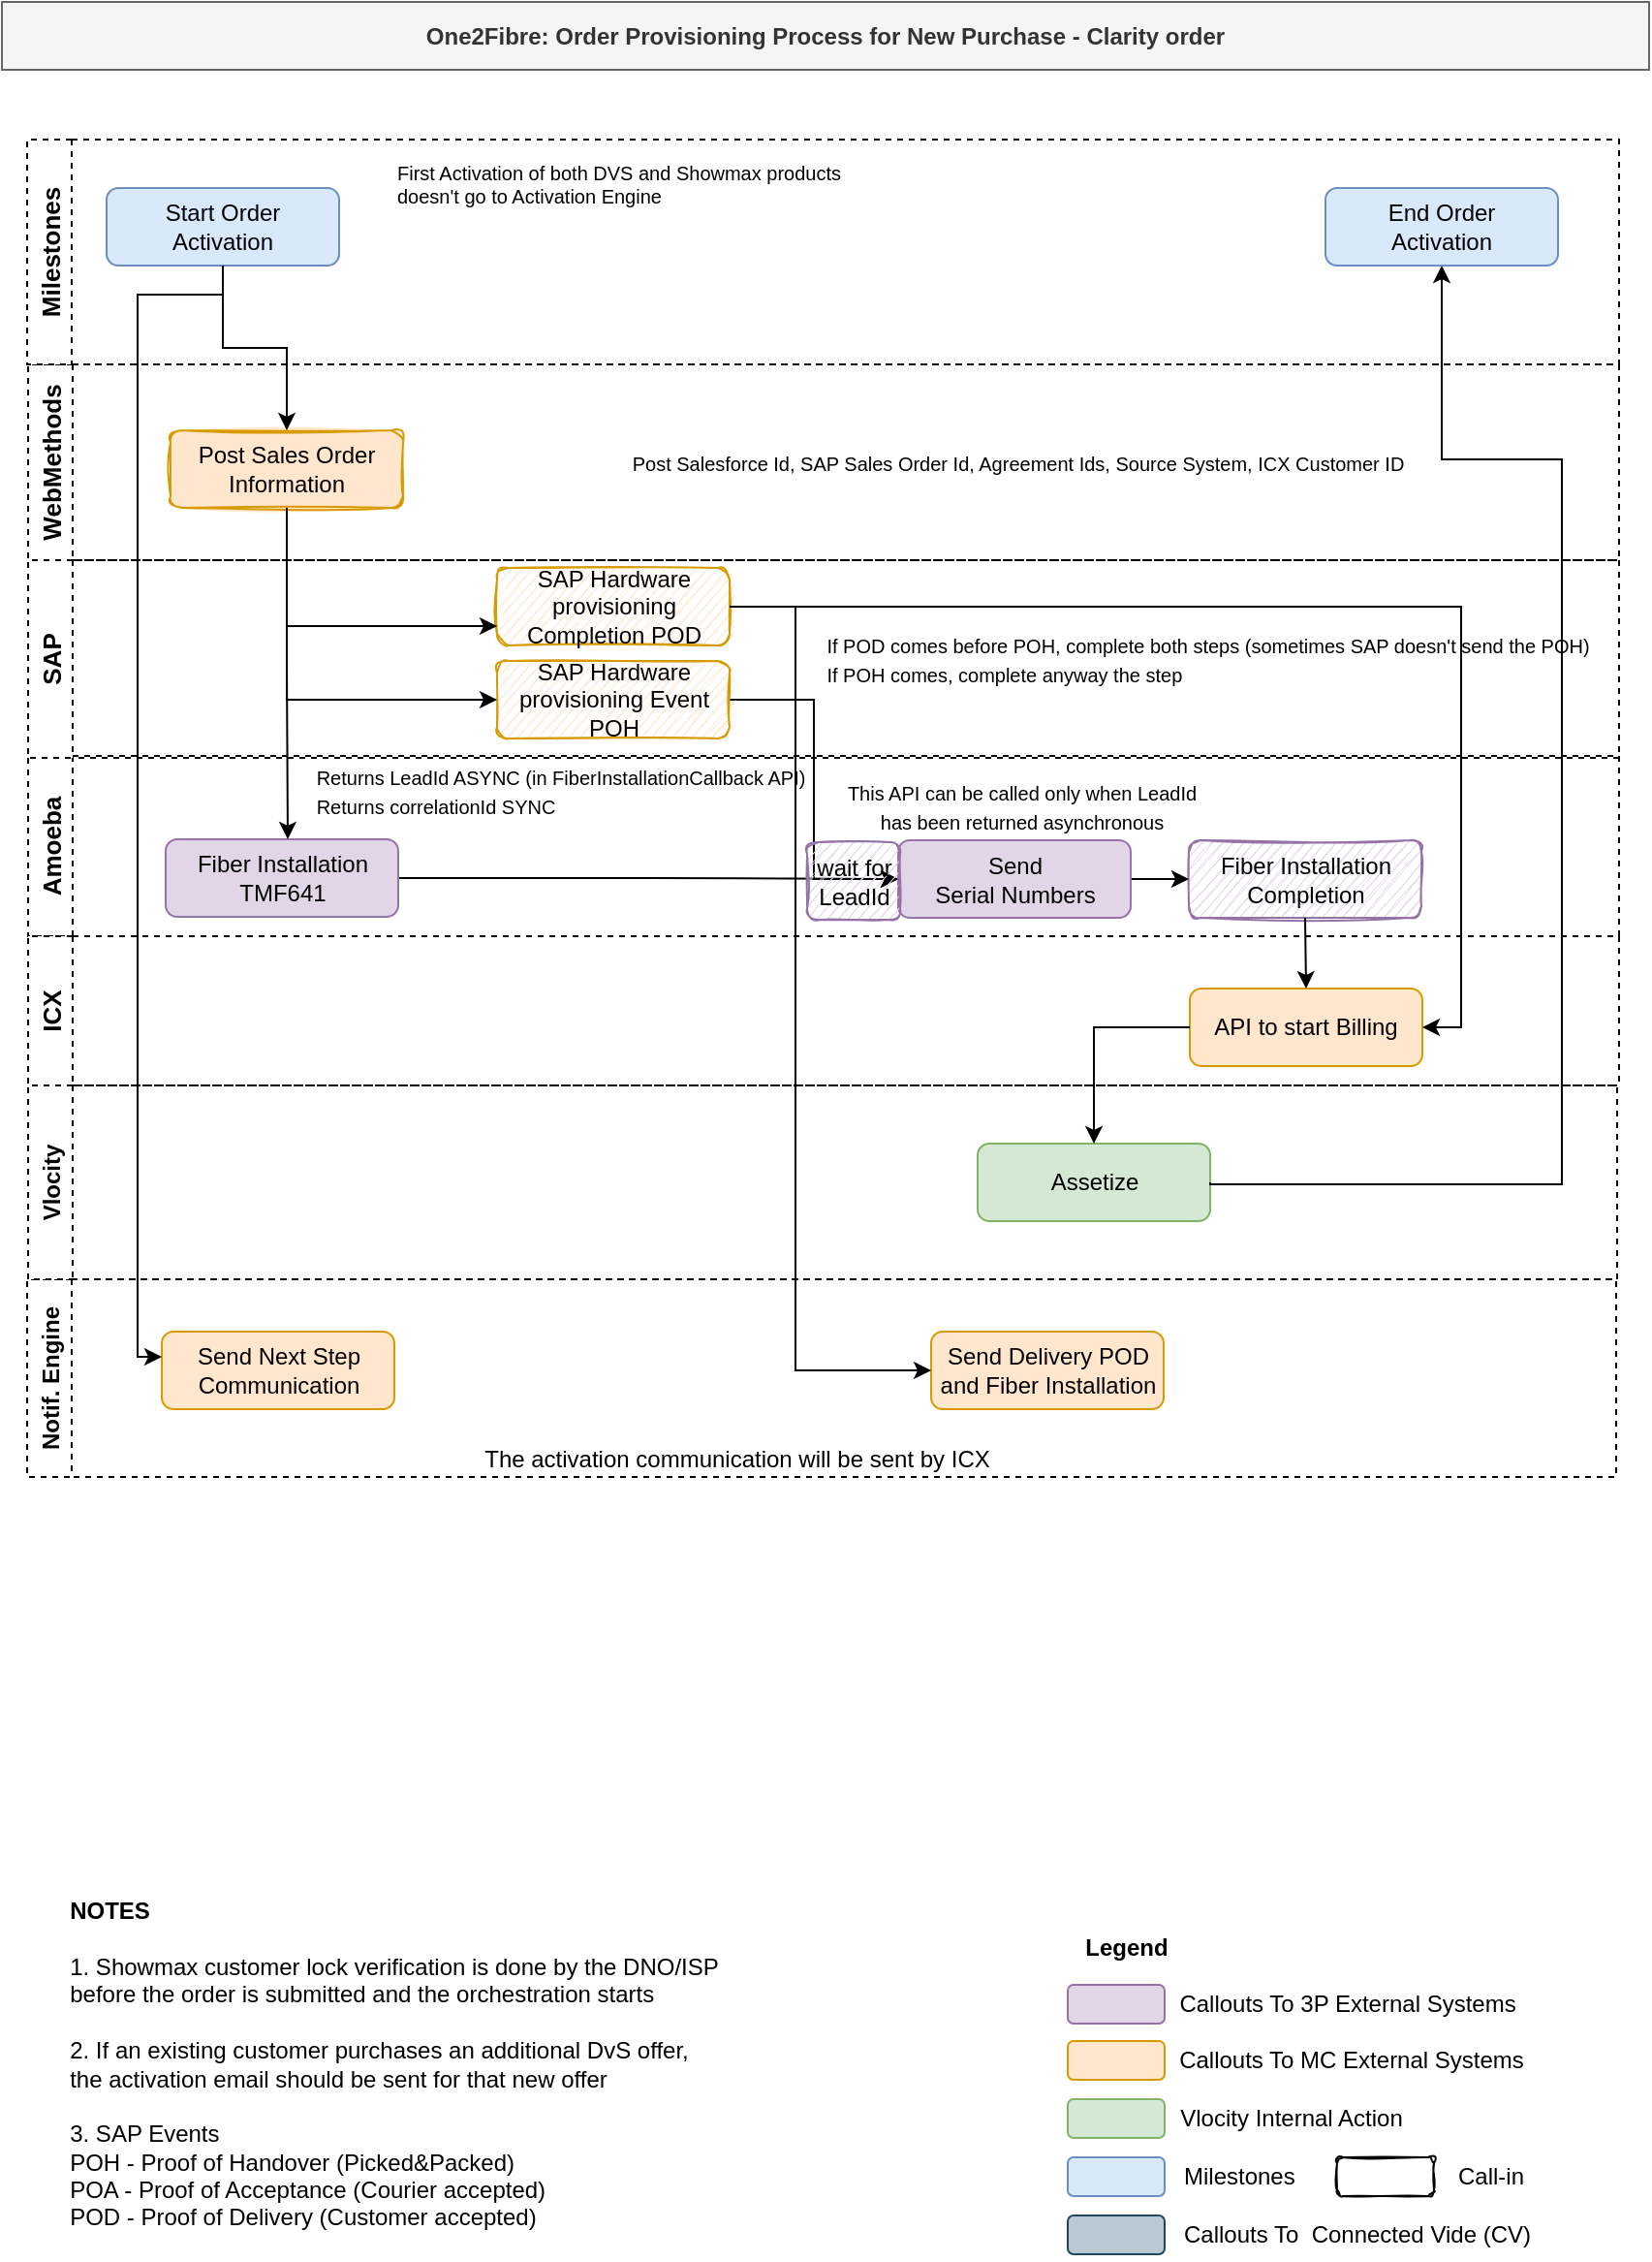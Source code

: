 <mxfile version="24.2.3" type="github" pages="3">
  <diagram id="nKFnPByBBdyIxAdY_Jg6" name="O2F">
    <mxGraphModel dx="1674" dy="1846" grid="1" gridSize="10" guides="1" tooltips="1" connect="1" arrows="1" fold="1" page="1" pageScale="1" pageWidth="850" pageHeight="1100" math="0" shadow="0">
      <root>
        <mxCell id="0" />
        <mxCell id="1" parent="0" />
        <mxCell id="OogJ-4E8qFxZq5jLhfaN-1" value="&lt;div style=&quot;font-size: 12px&quot; align=&quot;left&quot;&gt;&lt;font style=&quot;font-size: 12px&quot;&gt;&lt;b&gt;NOTES&lt;/b&gt;&lt;/font&gt;&lt;/div&gt;&lt;div style=&quot;font-size: 12px&quot; align=&quot;left&quot;&gt;&lt;font style=&quot;font-size: 12px&quot;&gt;&lt;br&gt;&lt;/font&gt;&lt;/div&gt;&lt;div style=&quot;font-size: 12px&quot; align=&quot;left&quot;&gt;&lt;font style=&quot;font-size: 12px&quot;&gt;1. Showmax customer lock verification is done by the DNO/ISP&lt;/font&gt;&lt;/div&gt;&lt;div style=&quot;font-size: 12px&quot; align=&quot;left&quot;&gt;&lt;span style=&quot;text-align: center&quot;&gt;before the order is submitted and the orchestration starts&lt;/span&gt;&lt;/div&gt;&lt;div style=&quot;font-size: 12px&quot; align=&quot;left&quot;&gt;&lt;span style=&quot;text-align: center&quot;&gt;&lt;br&gt;&lt;/span&gt;&lt;/div&gt;&lt;div style=&quot;font-size: 12px&quot; align=&quot;left&quot;&gt;&lt;span style=&quot;text-align: center&quot;&gt;2. If an existing customer purchases an additional DvS offer,&amp;nbsp;&lt;/span&gt;&lt;/div&gt;&lt;div style=&quot;font-size: 12px&quot; align=&quot;left&quot;&gt;&lt;span style=&quot;text-align: center&quot;&gt;the activation email should be sent for that new offer&lt;/span&gt;&lt;/div&gt;&lt;div style=&quot;font-size: 12px&quot; align=&quot;left&quot;&gt;&lt;font style=&quot;font-size: 12px&quot;&gt;&lt;br&gt;&lt;/font&gt;&lt;/div&gt;&lt;div style=&quot;font-size: 12px&quot; align=&quot;left&quot;&gt;3. SAP Events&lt;/div&gt;&lt;div style=&quot;font-size: 12px&quot; align=&quot;left&quot;&gt;&lt;div align=&quot;left&quot;&gt;POH - Proof of Handover (Picked&amp;amp;Packed)&lt;/div&gt;&lt;div align=&quot;left&quot;&gt;POA - Proof of Acceptance (Courier accepted)&lt;/div&gt;&lt;div align=&quot;left&quot;&gt;POD - Proof of Delivery (Customer accepted)&lt;/div&gt;&lt;/div&gt;" style="text;html=1;resizable=0;autosize=1;align=center;verticalAlign=middle;points=[];fillColor=none;strokeColor=none;rounded=0;dashed=1;fontSize=10;" parent="1" vertex="1">
          <mxGeometry x="29" y="-110" width="345" height="148" as="geometry" />
        </mxCell>
        <mxCell id="OogJ-4E8qFxZq5jLhfaN-2" value="" style="group" parent="1" connectable="0" vertex="1">
          <mxGeometry x="550" y="-106" width="245" height="138" as="geometry" />
        </mxCell>
        <mxCell id="OogJ-4E8qFxZq5jLhfaN-3" value="" style="rounded=1;whiteSpace=wrap;html=1;fillColor=#e1d5e7;strokeColor=#9673a6;" parent="OogJ-4E8qFxZq5jLhfaN-2" vertex="1">
          <mxGeometry y="29" width="50" height="20" as="geometry" />
        </mxCell>
        <mxCell id="OogJ-4E8qFxZq5jLhfaN-4" value="Callouts To 3P External Systems" style="text;html=1;align=center;verticalAlign=middle;resizable=0;points=[];autosize=1;strokeColor=none;" parent="OogJ-4E8qFxZq5jLhfaN-2" vertex="1">
          <mxGeometry x="52" y="30" width="184" height="18" as="geometry" />
        </mxCell>
        <mxCell id="OogJ-4E8qFxZq5jLhfaN-5" value="" style="group" parent="OogJ-4E8qFxZq5jLhfaN-2" connectable="0" vertex="1">
          <mxGeometry width="240" height="138" as="geometry" />
        </mxCell>
        <mxCell id="OogJ-4E8qFxZq5jLhfaN-6" value="" style="group" parent="OogJ-4E8qFxZq5jLhfaN-5" connectable="0" vertex="1">
          <mxGeometry width="230" height="108" as="geometry" />
        </mxCell>
        <mxCell id="OogJ-4E8qFxZq5jLhfaN-7" value="" style="group" parent="OogJ-4E8qFxZq5jLhfaN-6" connectable="0" vertex="1">
          <mxGeometry y="58" width="230" height="50" as="geometry" />
        </mxCell>
        <mxCell id="OogJ-4E8qFxZq5jLhfaN-8" value="" style="rounded=1;whiteSpace=wrap;html=1;fillColor=#ffe6cc;strokeColor=#d79b00;" parent="OogJ-4E8qFxZq5jLhfaN-7" vertex="1">
          <mxGeometry width="50" height="20" as="geometry" />
        </mxCell>
        <mxCell id="OogJ-4E8qFxZq5jLhfaN-9" value="Callouts To MC External Systems" style="text;html=1;align=center;verticalAlign=middle;resizable=0;points=[];autosize=1;strokeColor=none;" parent="OogJ-4E8qFxZq5jLhfaN-7" vertex="1">
          <mxGeometry x="51" width="190" height="20" as="geometry" />
        </mxCell>
        <mxCell id="OogJ-4E8qFxZq5jLhfaN-10" value="" style="rounded=1;whiteSpace=wrap;html=1;fillColor=#d5e8d4;strokeColor=#82b366;" parent="OogJ-4E8qFxZq5jLhfaN-7" vertex="1">
          <mxGeometry y="30" width="50" height="20" as="geometry" />
        </mxCell>
        <mxCell id="OogJ-4E8qFxZq5jLhfaN-11" value="Vlocity Internal Action" style="text;html=1;align=center;verticalAlign=middle;resizable=0;points=[];autosize=1;strokeColor=none;" parent="OogJ-4E8qFxZq5jLhfaN-7" vertex="1">
          <mxGeometry x="50" y="30" width="130" height="20" as="geometry" />
        </mxCell>
        <mxCell id="OogJ-4E8qFxZq5jLhfaN-12" value="&lt;b&gt;Legend&lt;/b&gt;" style="text;html=1;align=center;verticalAlign=middle;resizable=0;points=[];autosize=1;strokeColor=none;" parent="OogJ-4E8qFxZq5jLhfaN-6" vertex="1">
          <mxGeometry width="60" height="20" as="geometry" />
        </mxCell>
        <mxCell id="OogJ-4E8qFxZq5jLhfaN-13" value="" style="rounded=1;whiteSpace=wrap;html=1;fillColor=#dae8fc;strokeColor=#6c8ebf;" parent="OogJ-4E8qFxZq5jLhfaN-5" vertex="1">
          <mxGeometry y="118" width="50" height="20" as="geometry" />
        </mxCell>
        <mxCell id="OogJ-4E8qFxZq5jLhfaN-14" value="Milestones" style="text;html=1;align=left;verticalAlign=middle;resizable=0;points=[];autosize=1;strokeColor=none;" parent="OogJ-4E8qFxZq5jLhfaN-5" vertex="1">
          <mxGeometry x="57.5" y="118" width="70" height="20" as="geometry" />
        </mxCell>
        <mxCell id="OogJ-4E8qFxZq5jLhfaN-15" value="" style="rounded=1;whiteSpace=wrap;html=1;sketch=1;" parent="OogJ-4E8qFxZq5jLhfaN-5" vertex="1">
          <mxGeometry x="139" y="118" width="50" height="20" as="geometry" />
        </mxCell>
        <mxCell id="OogJ-4E8qFxZq5jLhfaN-16" value="Call-in" style="text;html=1;align=center;verticalAlign=middle;resizable=0;points=[];autosize=1;strokeColor=none;fillColor=none;" parent="OogJ-4E8qFxZq5jLhfaN-5" vertex="1">
          <mxGeometry x="196" y="119" width="44" height="18" as="geometry" />
        </mxCell>
        <mxCell id="OogJ-4E8qFxZq5jLhfaN-17" value="Amoeba" style="swimlane;horizontal=0;fontSize=13;dashed=1;" parent="1" vertex="1">
          <mxGeometry x="13.5" y="-711" width="821" height="93" as="geometry">
            <mxRectangle x="40" y="40" width="30" height="90" as="alternateBounds" />
          </mxGeometry>
        </mxCell>
        <mxCell id="OogJ-4E8qFxZq5jLhfaN-18" style="edgeStyle=orthogonalEdgeStyle;rounded=0;orthogonalLoop=1;jettySize=auto;html=1;exitX=1;exitY=0.5;exitDx=0;exitDy=0;entryX=0;entryY=0.5;entryDx=0;entryDy=0;" parent="OogJ-4E8qFxZq5jLhfaN-17" source="OogJ-4E8qFxZq5jLhfaN-19" target="OogJ-4E8qFxZq5jLhfaN-22" edge="1">
          <mxGeometry relative="1" as="geometry" />
        </mxCell>
        <mxCell id="OogJ-4E8qFxZq5jLhfaN-19" value="Fiber Installation&lt;br&gt;TMF641" style="rounded=1;whiteSpace=wrap;html=1;fillColor=#e1d5e7;strokeColor=#9673a6;sketch=0;" parent="OogJ-4E8qFxZq5jLhfaN-17" vertex="1">
          <mxGeometry x="71" y="43" width="120" height="40" as="geometry" />
        </mxCell>
        <mxCell id="OogJ-4E8qFxZq5jLhfaN-20" value="Fiber Installation&lt;br&gt;Completion" style="rounded=1;whiteSpace=wrap;html=1;fillColor=#e1d5e7;strokeColor=#9673a6;sketch=1;" parent="OogJ-4E8qFxZq5jLhfaN-17" vertex="1">
          <mxGeometry x="599" y="43.5" width="120" height="40" as="geometry" />
        </mxCell>
        <mxCell id="OogJ-4E8qFxZq5jLhfaN-21" style="edgeStyle=orthogonalEdgeStyle;rounded=0;orthogonalLoop=1;jettySize=auto;html=1;exitX=1;exitY=0.5;exitDx=0;exitDy=0;entryX=0;entryY=0.5;entryDx=0;entryDy=0;" parent="OogJ-4E8qFxZq5jLhfaN-17" source="OogJ-4E8qFxZq5jLhfaN-22" target="OogJ-4E8qFxZq5jLhfaN-20" edge="1">
          <mxGeometry relative="1" as="geometry" />
        </mxCell>
        <mxCell id="OogJ-4E8qFxZq5jLhfaN-22" value="Send &lt;br&gt;Serial Numbers" style="rounded=1;whiteSpace=wrap;html=1;fillColor=#e1d5e7;strokeColor=#9673a6;sketch=0;" parent="OogJ-4E8qFxZq5jLhfaN-17" vertex="1">
          <mxGeometry x="449" y="43.5" width="120" height="40" as="geometry" />
        </mxCell>
        <mxCell id="OogJ-4E8qFxZq5jLhfaN-23" value="&lt;div style=&quot;text-align: left&quot;&gt;&lt;span style=&quot;font-size: 10px&quot;&gt;Returns LeadId ASYNC (in FiberInstallationCallback API)&lt;/span&gt;&lt;/div&gt;&lt;div style=&quot;text-align: left&quot;&gt;&lt;span style=&quot;font-size: 10px&quot;&gt;Returns correlationId SYNC&lt;/span&gt;&lt;/div&gt;" style="text;html=1;align=center;verticalAlign=middle;resizable=0;points=[];autosize=1;strokeColor=none;fillColor=none;" parent="OogJ-4E8qFxZq5jLhfaN-17" vertex="1">
          <mxGeometry x="139" y="-3" width="270" height="41" as="geometry" />
        </mxCell>
        <mxCell id="OogJ-4E8qFxZq5jLhfaN-24" value="&lt;font style=&quot;font-size: 10px;&quot;&gt;This API can be called only when LeadId &lt;br&gt;has been returned asynchronous&lt;/font&gt;" style="text;html=1;align=center;verticalAlign=middle;resizable=0;points=[];autosize=1;strokeColor=none;fillColor=none;" parent="OogJ-4E8qFxZq5jLhfaN-17" vertex="1">
          <mxGeometry x="413" y="5" width="198" height="41" as="geometry" />
        </mxCell>
        <mxCell id="OogJ-4E8qFxZq5jLhfaN-25" value="ICX" style="swimlane;horizontal=0;fontSize=13;dashed=1;startSize=23;" parent="1" vertex="1">
          <mxGeometry x="13.5" y="-618" width="821" height="77" as="geometry">
            <mxRectangle x="40" y="40" width="30" height="90" as="alternateBounds" />
          </mxGeometry>
        </mxCell>
        <mxCell id="OogJ-4E8qFxZq5jLhfaN-26" value="API to start Billing" style="rounded=1;whiteSpace=wrap;html=1;fillColor=#ffe6cc;strokeColor=#d79b00;" parent="OogJ-4E8qFxZq5jLhfaN-25" vertex="1">
          <mxGeometry x="599.5" y="27" width="120" height="40" as="geometry" />
        </mxCell>
        <mxCell id="OogJ-4E8qFxZq5jLhfaN-27" value="&lt;b&gt;&lt;font style=&quot;font-size: 12px;&quot;&gt;One2Fibre&lt;/font&gt;&lt;/b&gt;&lt;b&gt;&lt;font style=&quot;font-size: 12px&quot;&gt;: Order Provisioning Process for New Purchase - Clarity order&lt;/font&gt;&lt;/b&gt;" style="rounded=0;whiteSpace=wrap;html=1;fillColor=#f5f5f5;strokeColor=#666666;fontSize=11;fontColor=#333333;" parent="1" vertex="1">
          <mxGeometry y="-1100" width="850" height="35" as="geometry" />
        </mxCell>
        <mxCell id="OogJ-4E8qFxZq5jLhfaN-28" value="Notif. Engine" style="swimlane;horizontal=0;dashed=1;" parent="1" vertex="1">
          <mxGeometry x="13" y="-441" width="820" height="102" as="geometry" />
        </mxCell>
        <mxCell id="OogJ-4E8qFxZq5jLhfaN-29" value="The activation communication will be sent by ICX" style="text;html=1;align=center;verticalAlign=middle;resizable=0;points=[];autosize=1;strokeColor=none;fillColor=none;" parent="OogJ-4E8qFxZq5jLhfaN-28" vertex="1">
          <mxGeometry x="230.5" y="84" width="271" height="18" as="geometry" />
        </mxCell>
        <mxCell id="OogJ-4E8qFxZq5jLhfaN-30" value="Send Next Step Communication" style="rounded=1;whiteSpace=wrap;html=1;fillColor=#ffe6cc;strokeColor=#d79b00;" parent="OogJ-4E8qFxZq5jLhfaN-28" vertex="1">
          <mxGeometry x="69.5" y="27" width="120" height="40" as="geometry" />
        </mxCell>
        <mxCell id="OogJ-4E8qFxZq5jLhfaN-33" value="Send Delivery POD and Fiber Installation" style="rounded=1;whiteSpace=wrap;html=1;fillColor=#ffe6cc;strokeColor=#d79b00;" parent="OogJ-4E8qFxZq5jLhfaN-28" vertex="1">
          <mxGeometry x="466.5" y="27" width="120" height="40" as="geometry" />
        </mxCell>
        <mxCell id="OogJ-4E8qFxZq5jLhfaN-36" value="Vlocity" style="swimlane;horizontal=0;container=0;dashed=1;" parent="1" vertex="1">
          <mxGeometry x="13.5" y="-541" width="820" height="100" as="geometry" />
        </mxCell>
        <mxCell id="OogJ-4E8qFxZq5jLhfaN-37" value="Assetize" style="rounded=1;whiteSpace=wrap;html=1;fillColor=#d5e8d4;strokeColor=#82b366;" parent="OogJ-4E8qFxZq5jLhfaN-36" vertex="1">
          <mxGeometry x="490" y="30" width="120" height="40" as="geometry" />
        </mxCell>
        <mxCell id="OogJ-4E8qFxZq5jLhfaN-38" value="WebMethods" style="swimlane;horizontal=0;fontSize=13;dashed=1;startSize=23;" parent="1" vertex="1">
          <mxGeometry x="13.5" y="-913" width="821" height="101" as="geometry">
            <mxRectangle x="40" y="40" width="30" height="90" as="alternateBounds" />
          </mxGeometry>
        </mxCell>
        <mxCell id="OogJ-4E8qFxZq5jLhfaN-39" value="Post Sales Order Information" style="rounded=1;whiteSpace=wrap;html=1;fillColor=#ffe6cc;strokeColor=#d79b00;sketch=1;fillStyle=solid;" parent="OogJ-4E8qFxZq5jLhfaN-38" vertex="1">
          <mxGeometry x="73.5" y="34" width="120" height="40" as="geometry" />
        </mxCell>
        <mxCell id="OogJ-4E8qFxZq5jLhfaN-40" value="&lt;div style=&quot;text-align: left&quot;&gt;&lt;span style=&quot;font-size: 10px&quot;&gt;Post Salesforce Id, SAP Sales Order Id, Agreement Ids, Source System, ICX Customer ID&lt;/span&gt;&lt;/div&gt;" style="text;html=1;align=center;verticalAlign=middle;resizable=0;points=[];autosize=1;strokeColor=none;fillColor=none;" parent="OogJ-4E8qFxZq5jLhfaN-38" vertex="1">
          <mxGeometry x="306.5" y="41.5" width="408" height="18" as="geometry" />
        </mxCell>
        <mxCell id="OogJ-4E8qFxZq5jLhfaN-52" style="edgeStyle=orthogonalEdgeStyle;rounded=0;orthogonalLoop=1;jettySize=auto;html=1;exitX=1;exitY=0.5;exitDx=0;exitDy=0;entryX=0;entryY=0.5;entryDx=0;entryDy=0;" parent="1" source="OogJ-4E8qFxZq5jLhfaN-54" target="OogJ-4E8qFxZq5jLhfaN-22" edge="1">
          <mxGeometry relative="1" as="geometry" />
        </mxCell>
        <mxCell id="OogJ-4E8qFxZq5jLhfaN-53" value="SAP" style="swimlane;horizontal=0;fontSize=13;dashed=1;" parent="1" vertex="1">
          <mxGeometry x="13.5" y="-812" width="821" height="102" as="geometry">
            <mxRectangle x="40" y="40" width="30" height="90" as="alternateBounds" />
          </mxGeometry>
        </mxCell>
        <mxCell id="OogJ-4E8qFxZq5jLhfaN-54" value="&lt;div&gt;SAP Hardware provisioning Event POH&lt;/div&gt;" style="rounded=1;whiteSpace=wrap;html=1;fillColor=#ffe6cc;strokeColor=#d79b00;sketch=1;" parent="OogJ-4E8qFxZq5jLhfaN-53" vertex="1">
          <mxGeometry x="242" y="52" width="120" height="40" as="geometry" />
        </mxCell>
        <mxCell id="OogJ-4E8qFxZq5jLhfaN-55" value="&lt;div style=&quot;text-align: left&quot;&gt;&lt;span style=&quot;font-size: 10px&quot;&gt;If POD comes before POH, complete both steps (sometimes SAP doesn&#39;t send the POH)&lt;/span&gt;&lt;/div&gt;&lt;div style=&quot;text-align: left&quot;&gt;&lt;span style=&quot;font-size: 10px&quot;&gt;If POH comes, complete anyway the step&amp;nbsp;&lt;/span&gt;&lt;/div&gt;" style="text;html=1;align=center;verticalAlign=middle;resizable=0;points=[];autosize=1;strokeColor=none;fillColor=none;" parent="OogJ-4E8qFxZq5jLhfaN-53" vertex="1">
          <mxGeometry x="406" y="35" width="404" height="32" as="geometry" />
        </mxCell>
        <mxCell id="OogJ-4E8qFxZq5jLhfaN-56" value="&lt;div&gt;SAP Hardware provisioning Completion POD&lt;/div&gt;" style="rounded=1;whiteSpace=wrap;html=1;fillColor=#ffe6cc;strokeColor=#d79b00;sketch=1;" parent="OogJ-4E8qFxZq5jLhfaN-53" vertex="1">
          <mxGeometry x="242" y="4" width="120" height="40" as="geometry" />
        </mxCell>
        <mxCell id="OogJ-4E8qFxZq5jLhfaN-57" style="edgeStyle=orthogonalEdgeStyle;rounded=0;orthogonalLoop=1;jettySize=auto;html=1;exitX=0.5;exitY=1;exitDx=0;exitDy=0;entryX=0.5;entryY=0;entryDx=0;entryDy=0;" parent="1" source="OogJ-4E8qFxZq5jLhfaN-20" target="OogJ-4E8qFxZq5jLhfaN-26" edge="1">
          <mxGeometry relative="1" as="geometry" />
        </mxCell>
        <mxCell id="OogJ-4E8qFxZq5jLhfaN-58" style="edgeStyle=orthogonalEdgeStyle;rounded=0;orthogonalLoop=1;jettySize=auto;html=1;exitX=1;exitY=0.5;exitDx=0;exitDy=0;entryX=1;entryY=0.5;entryDx=0;entryDy=0;" parent="1" source="OogJ-4E8qFxZq5jLhfaN-56" target="OogJ-4E8qFxZq5jLhfaN-26" edge="1">
          <mxGeometry relative="1" as="geometry" />
        </mxCell>
        <mxCell id="OogJ-4E8qFxZq5jLhfaN-59" style="edgeStyle=orthogonalEdgeStyle;rounded=0;orthogonalLoop=1;jettySize=auto;html=1;exitX=0.25;exitY=1;exitDx=0;exitDy=0;entryX=0;entryY=0;entryDx=0;entryDy=0;" parent="1" edge="1">
          <mxGeometry relative="1" as="geometry">
            <mxPoint x="147" y="-839" as="sourcePoint" />
            <mxPoint x="147.5" y="-668" as="targetPoint" />
            <Array as="points">
              <mxPoint x="147.5" y="-758" />
              <mxPoint x="147.5" y="-758" />
            </Array>
          </mxGeometry>
        </mxCell>
        <mxCell id="OogJ-4E8qFxZq5jLhfaN-60" style="edgeStyle=orthogonalEdgeStyle;rounded=0;orthogonalLoop=1;jettySize=auto;html=1;exitX=0;exitY=0.5;exitDx=0;exitDy=0;entryX=0.5;entryY=0;entryDx=0;entryDy=0;" parent="1" source="OogJ-4E8qFxZq5jLhfaN-26" target="OogJ-4E8qFxZq5jLhfaN-37" edge="1">
          <mxGeometry relative="1" as="geometry" />
        </mxCell>
        <mxCell id="OogJ-4E8qFxZq5jLhfaN-61" style="edgeStyle=orthogonalEdgeStyle;rounded=0;orthogonalLoop=1;jettySize=auto;html=1;exitX=1;exitY=0.5;exitDx=0;exitDy=0;entryX=0.5;entryY=1;entryDx=0;entryDy=0;" parent="1" source="OogJ-4E8qFxZq5jLhfaN-37" target="OogJ-4E8qFxZq5jLhfaN-64" edge="1">
          <mxGeometry relative="1" as="geometry">
            <mxPoint x="802.5" y="-848" as="targetPoint" />
            <Array as="points">
              <mxPoint x="623" y="-490" />
              <mxPoint x="805" y="-490" />
              <mxPoint x="805" y="-864" />
              <mxPoint x="743" y="-864" />
            </Array>
          </mxGeometry>
        </mxCell>
        <mxCell id="OogJ-4E8qFxZq5jLhfaN-62" value="Milestones" style="swimlane;horizontal=0;fontSize=13;dashed=1;" parent="1" vertex="1">
          <mxGeometry x="13" y="-1029" width="821.5" height="116" as="geometry">
            <mxRectangle x="40" y="40" width="30" height="90" as="alternateBounds" />
          </mxGeometry>
        </mxCell>
        <mxCell id="OogJ-4E8qFxZq5jLhfaN-63" value="Start Order &lt;br&gt;Activation" style="rounded=1;whiteSpace=wrap;html=1;fillColor=#dae8fc;strokeColor=#6c8ebf;" parent="OogJ-4E8qFxZq5jLhfaN-62" vertex="1">
          <mxGeometry x="41" y="25" width="120" height="40" as="geometry" />
        </mxCell>
        <mxCell id="OogJ-4E8qFxZq5jLhfaN-64" value="End Order &lt;br&gt;Activation" style="rounded=1;whiteSpace=wrap;html=1;fillColor=#dae8fc;strokeColor=#6c8ebf;" parent="OogJ-4E8qFxZq5jLhfaN-62" vertex="1">
          <mxGeometry x="670" y="25" width="120" height="40" as="geometry" />
        </mxCell>
        <mxCell id="OogJ-4E8qFxZq5jLhfaN-65" value="&lt;div&gt;First Activation of both DVS and Showmax products&amp;nbsp;&lt;/div&gt;&lt;div&gt;doesn&#39;t go to Activation Engine&lt;/div&gt;" style="text;html=1;resizable=0;autosize=1;align=left;verticalAlign=middle;points=[];fillColor=none;strokeColor=none;rounded=0;fontSize=10;" parent="OogJ-4E8qFxZq5jLhfaN-62" vertex="1">
          <mxGeometry x="189" y="9" width="242" height="28" as="geometry" />
        </mxCell>
        <mxCell id="OogJ-4E8qFxZq5jLhfaN-67" value="" style="rounded=1;whiteSpace=wrap;html=1;fillColor=#bac8d3;strokeColor=#23445d;" parent="1" vertex="1">
          <mxGeometry x="550" y="42" width="50" height="20" as="geometry" />
        </mxCell>
        <mxCell id="OogJ-4E8qFxZq5jLhfaN-68" value="Callouts To&amp;nbsp; Connected Vide (CV)" style="text;html=1;align=center;verticalAlign=middle;resizable=0;points=[];autosize=1;strokeColor=none;" parent="1" vertex="1">
          <mxGeometry x="600" y="39" width="197" height="26" as="geometry" />
        </mxCell>
        <mxCell id="OogJ-4E8qFxZq5jLhfaN-70" style="edgeStyle=orthogonalEdgeStyle;rounded=0;orthogonalLoop=1;jettySize=auto;html=1;entryX=0;entryY=0.75;entryDx=0;entryDy=0;" parent="1" source="OogJ-4E8qFxZq5jLhfaN-39" target="OogJ-4E8qFxZq5jLhfaN-56" edge="1">
          <mxGeometry relative="1" as="geometry">
            <Array as="points">
              <mxPoint x="147.5" y="-778" />
            </Array>
          </mxGeometry>
        </mxCell>
        <mxCell id="OogJ-4E8qFxZq5jLhfaN-71" style="edgeStyle=orthogonalEdgeStyle;rounded=0;orthogonalLoop=1;jettySize=auto;html=1;entryX=0;entryY=0.5;entryDx=0;entryDy=0;" parent="1" source="OogJ-4E8qFxZq5jLhfaN-39" target="OogJ-4E8qFxZq5jLhfaN-54" edge="1">
          <mxGeometry relative="1" as="geometry">
            <Array as="points">
              <mxPoint x="147.5" y="-740" />
            </Array>
          </mxGeometry>
        </mxCell>
        <mxCell id="OogJ-4E8qFxZq5jLhfaN-72" style="edgeStyle=orthogonalEdgeStyle;rounded=0;orthogonalLoop=1;jettySize=auto;html=1;entryX=0.5;entryY=0;entryDx=0;entryDy=0;" parent="1" source="OogJ-4E8qFxZq5jLhfaN-63" target="OogJ-4E8qFxZq5jLhfaN-39" edge="1">
          <mxGeometry relative="1" as="geometry">
            <mxPoint x="114" y="-764" as="targetPoint" />
          </mxGeometry>
        </mxCell>
        <mxCell id="OogJ-4E8qFxZq5jLhfaN-73" style="edgeStyle=orthogonalEdgeStyle;rounded=0;orthogonalLoop=1;jettySize=auto;html=1;" parent="1" target="OogJ-4E8qFxZq5jLhfaN-30" edge="1">
          <mxGeometry relative="1" as="geometry">
            <mxPoint x="114" y="-949" as="sourcePoint" />
            <mxPoint x="58" y="-452" as="targetPoint" />
            <Array as="points">
              <mxPoint x="70" y="-949" />
              <mxPoint x="70" y="-401" />
              <mxPoint x="142" y="-401" />
            </Array>
          </mxGeometry>
        </mxCell>
        <mxCell id="OogJ-4E8qFxZq5jLhfaN-75" style="edgeStyle=orthogonalEdgeStyle;rounded=0;orthogonalLoop=1;jettySize=auto;html=1;entryX=0;entryY=0.5;entryDx=0;entryDy=0;" parent="1" source="OogJ-4E8qFxZq5jLhfaN-56" target="OogJ-4E8qFxZq5jLhfaN-33" edge="1">
          <mxGeometry relative="1" as="geometry">
            <Array as="points">
              <mxPoint x="409.5" y="-788" />
              <mxPoint x="409.5" y="-394" />
            </Array>
          </mxGeometry>
        </mxCell>
        <mxCell id="OogJ-4E8qFxZq5jLhfaN-76" value="wait for &lt;br&gt;LeadId" style="rounded=1;whiteSpace=wrap;html=1;fillColor=#e1d5e7;strokeColor=#9673a6;sketch=1;" parent="1" vertex="1">
          <mxGeometry x="415.5" y="-666.5" width="48" height="40" as="geometry" />
        </mxCell>
      </root>
    </mxGraphModel>
  </diagram>
  <diagram id="tkVOk_e_TqMfoToh6jEN" name="O2F Change order">
    <mxGraphModel dx="3044" dy="2456" grid="1" gridSize="10" guides="1" tooltips="1" connect="1" arrows="1" fold="1" page="1" pageScale="1" pageWidth="850" pageHeight="1100" math="0" shadow="0">
      <root>
        <mxCell id="0" />
        <mxCell id="1" parent="0" />
        <mxCell id="EhTMDVM-AXUuS_yPvJaE-1" value="&lt;div style=&quot;font-size: 12px&quot; align=&quot;left&quot;&gt;&lt;font style=&quot;font-size: 12px&quot;&gt;&lt;b&gt;NOTES&lt;/b&gt;&lt;/font&gt;&lt;/div&gt;&lt;div style=&quot;font-size: 12px&quot; align=&quot;left&quot;&gt;&lt;font style=&quot;font-size: 12px&quot;&gt;&lt;br&gt;&lt;/font&gt;&lt;/div&gt;&lt;div style=&quot;font-size: 12px&quot; align=&quot;left&quot;&gt;&lt;font style=&quot;font-size: 12px&quot;&gt;1. Showmax customer lock verification is done by the DNO/ISP&lt;/font&gt;&lt;/div&gt;&lt;div style=&quot;font-size: 12px&quot; align=&quot;left&quot;&gt;&lt;span style=&quot;text-align: center&quot;&gt;before the order is submitted and the orchestration starts&lt;/span&gt;&lt;/div&gt;&lt;div style=&quot;font-size: 12px&quot; align=&quot;left&quot;&gt;&lt;span style=&quot;text-align: center&quot;&gt;&lt;br&gt;&lt;/span&gt;&lt;/div&gt;&lt;div style=&quot;font-size: 12px&quot; align=&quot;left&quot;&gt;&lt;span style=&quot;text-align: center&quot;&gt;2. If an existing customer purchases an additional DvS offer,&amp;nbsp;&lt;/span&gt;&lt;/div&gt;&lt;div style=&quot;font-size: 12px&quot; align=&quot;left&quot;&gt;&lt;span style=&quot;text-align: center&quot;&gt;the activation email should be sent for that new offer&lt;/span&gt;&lt;/div&gt;&lt;div style=&quot;font-size: 12px&quot; align=&quot;left&quot;&gt;&lt;font style=&quot;font-size: 12px&quot;&gt;&lt;br&gt;&lt;/font&gt;&lt;/div&gt;" style="text;html=1;resizable=0;autosize=1;align=center;verticalAlign=middle;points=[];fillColor=none;strokeColor=none;rounded=0;dashed=1;fontSize=10;" parent="1" vertex="1">
          <mxGeometry x="15" y="-437" width="350" height="100" as="geometry" />
        </mxCell>
        <mxCell id="EhTMDVM-AXUuS_yPvJaE-2" value="Milestones" style="swimlane;horizontal=0;fontSize=13;dashed=1;" parent="1" vertex="1">
          <mxGeometry x="15" y="-1051" width="820" height="100" as="geometry">
            <mxRectangle x="40" y="40" width="30" height="90" as="alternateBounds" />
          </mxGeometry>
        </mxCell>
        <mxCell id="EhTMDVM-AXUuS_yPvJaE-3" value="Start Order &lt;br&gt;Activation" style="rounded=1;whiteSpace=wrap;html=1;fillColor=#dae8fc;strokeColor=#6c8ebf;" parent="EhTMDVM-AXUuS_yPvJaE-2" vertex="1">
          <mxGeometry x="41" y="30" width="120" height="40" as="geometry" />
        </mxCell>
        <mxCell id="EhTMDVM-AXUuS_yPvJaE-4" value="End Order &lt;br&gt;Activation" style="rounded=1;whiteSpace=wrap;html=1;fillColor=#dae8fc;strokeColor=#6c8ebf;" parent="EhTMDVM-AXUuS_yPvJaE-2" vertex="1">
          <mxGeometry x="670" y="25" width="120" height="40" as="geometry" />
        </mxCell>
        <mxCell id="EhTMDVM-AXUuS_yPvJaE-5" value="&lt;div&gt;First Activation of both DVS and Showmax products&amp;nbsp;&lt;/div&gt;&lt;div&gt;doesn&#39;t go to Activation Engine&lt;/div&gt;" style="text;html=1;resizable=0;autosize=1;align=left;verticalAlign=middle;points=[];fillColor=none;strokeColor=none;rounded=0;fontSize=10;" parent="EhTMDVM-AXUuS_yPvJaE-2" vertex="1">
          <mxGeometry x="189" y="9" width="242" height="28" as="geometry" />
        </mxCell>
        <mxCell id="EhTMDVM-AXUuS_yPvJaE-6" value="" style="group" parent="1" connectable="0" vertex="1">
          <mxGeometry x="584" y="-456" width="245" height="138" as="geometry" />
        </mxCell>
        <mxCell id="EhTMDVM-AXUuS_yPvJaE-7" value="" style="rounded=1;whiteSpace=wrap;html=1;fillColor=#e1d5e7;strokeColor=#9673a6;" parent="EhTMDVM-AXUuS_yPvJaE-6" vertex="1">
          <mxGeometry y="29" width="50" height="20" as="geometry" />
        </mxCell>
        <mxCell id="EhTMDVM-AXUuS_yPvJaE-8" value="Callouts To 3P External Systems" style="text;html=1;align=center;verticalAlign=middle;resizable=0;points=[];autosize=1;strokeColor=none;" parent="EhTMDVM-AXUuS_yPvJaE-6" vertex="1">
          <mxGeometry x="52" y="30" width="184" height="18" as="geometry" />
        </mxCell>
        <mxCell id="EhTMDVM-AXUuS_yPvJaE-9" value="" style="group" parent="EhTMDVM-AXUuS_yPvJaE-6" connectable="0" vertex="1">
          <mxGeometry width="240" height="138" as="geometry" />
        </mxCell>
        <mxCell id="EhTMDVM-AXUuS_yPvJaE-10" value="" style="group" parent="EhTMDVM-AXUuS_yPvJaE-9" connectable="0" vertex="1">
          <mxGeometry width="230" height="108" as="geometry" />
        </mxCell>
        <mxCell id="EhTMDVM-AXUuS_yPvJaE-11" value="" style="group" parent="EhTMDVM-AXUuS_yPvJaE-10" connectable="0" vertex="1">
          <mxGeometry y="58" width="230" height="50" as="geometry" />
        </mxCell>
        <mxCell id="EhTMDVM-AXUuS_yPvJaE-12" value="" style="rounded=1;whiteSpace=wrap;html=1;fillColor=#ffe6cc;strokeColor=#d79b00;" parent="EhTMDVM-AXUuS_yPvJaE-11" vertex="1">
          <mxGeometry width="50" height="20" as="geometry" />
        </mxCell>
        <mxCell id="EhTMDVM-AXUuS_yPvJaE-13" value="Callouts To MC External Systems" style="text;html=1;align=center;verticalAlign=middle;resizable=0;points=[];autosize=1;strokeColor=none;" parent="EhTMDVM-AXUuS_yPvJaE-11" vertex="1">
          <mxGeometry x="51" width="190" height="20" as="geometry" />
        </mxCell>
        <mxCell id="EhTMDVM-AXUuS_yPvJaE-14" value="" style="rounded=1;whiteSpace=wrap;html=1;fillColor=#d5e8d4;strokeColor=#82b366;" parent="EhTMDVM-AXUuS_yPvJaE-11" vertex="1">
          <mxGeometry y="30" width="50" height="20" as="geometry" />
        </mxCell>
        <mxCell id="EhTMDVM-AXUuS_yPvJaE-15" value="Vlocity Internal Action" style="text;html=1;align=center;verticalAlign=middle;resizable=0;points=[];autosize=1;strokeColor=none;" parent="EhTMDVM-AXUuS_yPvJaE-11" vertex="1">
          <mxGeometry x="50" y="30" width="130" height="20" as="geometry" />
        </mxCell>
        <mxCell id="EhTMDVM-AXUuS_yPvJaE-16" value="&lt;b&gt;Legend&lt;/b&gt;" style="text;html=1;align=center;verticalAlign=middle;resizable=0;points=[];autosize=1;strokeColor=none;" parent="EhTMDVM-AXUuS_yPvJaE-10" vertex="1">
          <mxGeometry width="60" height="20" as="geometry" />
        </mxCell>
        <mxCell id="EhTMDVM-AXUuS_yPvJaE-17" value="" style="rounded=1;whiteSpace=wrap;html=1;fillColor=#dae8fc;strokeColor=#6c8ebf;" parent="EhTMDVM-AXUuS_yPvJaE-9" vertex="1">
          <mxGeometry y="118" width="50" height="20" as="geometry" />
        </mxCell>
        <mxCell id="EhTMDVM-AXUuS_yPvJaE-18" value="Milestones" style="text;html=1;align=left;verticalAlign=middle;resizable=0;points=[];autosize=1;strokeColor=none;" parent="EhTMDVM-AXUuS_yPvJaE-9" vertex="1">
          <mxGeometry x="57.5" y="118" width="70" height="20" as="geometry" />
        </mxCell>
        <mxCell id="EhTMDVM-AXUuS_yPvJaE-19" value="" style="rounded=1;whiteSpace=wrap;html=1;sketch=1;" parent="EhTMDVM-AXUuS_yPvJaE-9" vertex="1">
          <mxGeometry x="139" y="118" width="50" height="20" as="geometry" />
        </mxCell>
        <mxCell id="EhTMDVM-AXUuS_yPvJaE-20" value="Call-in" style="text;html=1;align=center;verticalAlign=middle;resizable=0;points=[];autosize=1;strokeColor=none;fillColor=none;" parent="EhTMDVM-AXUuS_yPvJaE-9" vertex="1">
          <mxGeometry x="196" y="119" width="44" height="18" as="geometry" />
        </mxCell>
        <mxCell id="EhTMDVM-AXUuS_yPvJaE-21" value="&lt;b&gt;&lt;font style=&quot;font-size: 12px&quot;&gt;One2Fibre: Order Provisioning Process for Upgrade/Downgrade&amp;nbsp;Product - Clarity Order&lt;/font&gt;&lt;/b&gt;" style="rounded=0;whiteSpace=wrap;html=1;fillColor=#f5f5f5;strokeColor=#666666;fontSize=11;fontColor=#333333;" parent="1" vertex="1">
          <mxGeometry y="-1100" width="850" height="35" as="geometry" />
        </mxCell>
        <mxCell id="EhTMDVM-AXUuS_yPvJaE-22" value="Amoeba" style="swimlane;horizontal=0;fontSize=13;dashed=1;" parent="1" vertex="1">
          <mxGeometry x="15" y="-951" width="820" height="141" as="geometry">
            <mxRectangle x="40" y="40" width="30" height="90" as="alternateBounds" />
          </mxGeometry>
        </mxCell>
        <mxCell id="EhTMDVM-AXUuS_yPvJaE-23" value="Fiber Service&lt;br&gt;Change" style="rounded=1;whiteSpace=wrap;html=1;fillColor=#e1d5e7;strokeColor=#9673a6;" parent="EhTMDVM-AXUuS_yPvJaE-22" vertex="1">
          <mxGeometry x="41" y="67" width="120" height="40" as="geometry" />
        </mxCell>
        <mxCell id="EhTMDVM-AXUuS_yPvJaE-24" value="only if update on Fiber product" style="text;html=1;align=center;verticalAlign=middle;resizable=0;points=[];autosize=1;strokeColor=none;fillColor=none;fontColor=#FF0000;fontStyle=1" parent="EhTMDVM-AXUuS_yPvJaE-22" vertex="1">
          <mxGeometry x="142" y="108.5" width="195" height="26" as="geometry" />
        </mxCell>
        <mxCell id="EhTMDVM-AXUuS_yPvJaE-25" value="Fiber Change&lt;br&gt;Completion" style="rounded=1;whiteSpace=wrap;html=1;fillColor=#e1d5e7;strokeColor=#9673a6;sketch=1;" parent="EhTMDVM-AXUuS_yPvJaE-22" vertex="1">
          <mxGeometry x="320" y="65.5" width="120" height="43" as="geometry" />
        </mxCell>
        <mxCell id="EhTMDVM-AXUuS_yPvJaE-26" style="edgeStyle=orthogonalEdgeStyle;rounded=0;orthogonalLoop=1;jettySize=auto;html=1;exitX=1;exitY=0.5;exitDx=0;exitDy=0;entryX=0;entryY=0.5;entryDx=0;entryDy=0;" parent="EhTMDVM-AXUuS_yPvJaE-22" source="EhTMDVM-AXUuS_yPvJaE-23" target="EhTMDVM-AXUuS_yPvJaE-25" edge="1">
          <mxGeometry relative="1" as="geometry">
            <mxPoint x="291" y="103" as="targetPoint" />
          </mxGeometry>
        </mxCell>
        <mxCell id="EhTMDVM-AXUuS_yPvJaE-27" value="Receive Callback to update the Status of the Order&lt;br&gt;" style="text;html=1;align=center;verticalAlign=middle;resizable=0;points=[];autosize=1;strokeColor=none;fillColor=none;" parent="EhTMDVM-AXUuS_yPvJaE-22" vertex="1">
          <mxGeometry x="239.5" y="39" width="281" height="18" as="geometry" />
        </mxCell>
        <mxCell id="EhTMDVM-AXUuS_yPvJaE-30" style="edgeStyle=orthogonalEdgeStyle;rounded=0;orthogonalLoop=1;jettySize=auto;html=1;exitX=1;exitY=0.5;exitDx=0;exitDy=0;" parent="1" source="EhTMDVM-AXUuS_yPvJaE-29" target="EhTMDVM-AXUuS_yPvJaE-4" edge="1">
          <mxGeometry relative="1" as="geometry" />
        </mxCell>
        <mxCell id="EhTMDVM-AXUuS_yPvJaE-31" style="edgeStyle=orthogonalEdgeStyle;rounded=0;orthogonalLoop=1;jettySize=auto;html=1;exitX=0.5;exitY=1;exitDx=0;exitDy=0;entryX=0.5;entryY=0;entryDx=0;entryDy=0;" parent="1" source="EhTMDVM-AXUuS_yPvJaE-3" target="EhTMDVM-AXUuS_yPvJaE-23" edge="1">
          <mxGeometry relative="1" as="geometry" />
        </mxCell>
        <mxCell id="EhTMDVM-AXUuS_yPvJaE-36" value="ICX" style="swimlane;horizontal=0;fontSize=13;dashed=1;" parent="1" vertex="1">
          <mxGeometry x="15" y="-810" width="820" height="200" as="geometry">
            <mxRectangle x="40" y="40" width="30" height="90" as="alternateBounds" />
          </mxGeometry>
        </mxCell>
        <mxCell id="EhTMDVM-AXUuS_yPvJaE-37" value="TMF 622 Product Order" style="rounded=1;whiteSpace=wrap;html=1;fillColor=#ffe6cc;strokeColor=#d79b00;" parent="EhTMDVM-AXUuS_yPvJaE-36" vertex="1">
          <mxGeometry x="516" y="25" width="120" height="40" as="geometry" />
        </mxCell>
        <mxCell id="EhTMDVM-AXUuS_yPvJaE-38" value="&lt;font style=&quot;font-size: 10px&quot;&gt;ICX to remove previous products and add new ones&lt;br&gt;&lt;/font&gt;" style="text;html=1;align=left;verticalAlign=middle;resizable=0;points=[];autosize=1;strokeColor=none;fillColor=none;" parent="EhTMDVM-AXUuS_yPvJaE-36" vertex="1">
          <mxGeometry x="455" y="67" width="248" height="26" as="geometry" />
        </mxCell>
        <mxCell id="EhTMDVM-AXUuS_yPvJaE-28" value="Vlocity" style="swimlane;horizontal=0;container=0;dashed=1;" parent="EhTMDVM-AXUuS_yPvJaE-36" vertex="1">
          <mxGeometry y="100" width="820" height="100" as="geometry" />
        </mxCell>
        <mxCell id="EhTMDVM-AXUuS_yPvJaE-29" value="Assetize" style="rounded=1;whiteSpace=wrap;html=1;fillColor=#d5e8d4;strokeColor=#82b366;" parent="EhTMDVM-AXUuS_yPvJaE-28" vertex="1">
          <mxGeometry x="139" y="30" width="120" height="40" as="geometry" />
        </mxCell>
        <mxCell id="EhTMDVM-AXUuS_yPvJaE-39" style="edgeStyle=orthogonalEdgeStyle;rounded=0;orthogonalLoop=1;jettySize=auto;html=1;exitX=0;exitY=0.5;exitDx=0;exitDy=0;entryX=0;entryY=0.5;entryDx=0;entryDy=0;" parent="EhTMDVM-AXUuS_yPvJaE-36" source="EhTMDVM-AXUuS_yPvJaE-37" target="EhTMDVM-AXUuS_yPvJaE-29" edge="1">
          <mxGeometry relative="1" as="geometry">
            <mxPoint x="108" y="141" as="targetPoint" />
          </mxGeometry>
        </mxCell>
        <mxCell id="EhTMDVM-AXUuS_yPvJaE-42" style="edgeStyle=orthogonalEdgeStyle;rounded=0;orthogonalLoop=1;jettySize=auto;html=1;exitX=1;exitY=0.5;exitDx=0;exitDy=0;entryX=0.5;entryY=0;entryDx=0;entryDy=0;" parent="1" source="EhTMDVM-AXUuS_yPvJaE-25" target="EhTMDVM-AXUuS_yPvJaE-37" edge="1">
          <mxGeometry relative="1" as="geometry" />
        </mxCell>
        <mxCell id="EhTMDVM-AXUuS_yPvJaE-43" value="Send Next Step Communication" style="rounded=1;whiteSpace=wrap;html=1;fillColor=#ffe6cc;strokeColor=#d79b00;" parent="1" vertex="1">
          <mxGeometry x="78" y="-475" width="120" height="40" as="geometry" />
        </mxCell>
        <mxCell id="EhTMDVM-AXUuS_yPvJaE-44" value="&lt;div style=&quot;font-size: 12px&quot; align=&quot;left&quot;&gt;&lt;font style=&quot;font-size: 12px&quot;&gt;&lt;b&gt;NOTES&lt;/b&gt;&lt;/font&gt;&lt;/div&gt;&lt;div style=&quot;font-size: 12px&quot; align=&quot;left&quot;&gt;&lt;font style=&quot;font-size: 12px&quot;&gt;&lt;br&gt;&lt;/font&gt;&lt;/div&gt;&lt;div style=&quot;font-size: 12px&quot; align=&quot;left&quot;&gt;&lt;font style=&quot;font-size: 12px&quot;&gt;1. Showmax customer lock verification is done by the DNO/ISP&lt;/font&gt;&lt;/div&gt;&lt;div style=&quot;font-size: 12px&quot; align=&quot;left&quot;&gt;&lt;span style=&quot;text-align: center&quot;&gt;before the order is submitted and the orchestration starts&lt;/span&gt;&lt;/div&gt;&lt;div style=&quot;font-size: 12px&quot; align=&quot;left&quot;&gt;&lt;span style=&quot;text-align: center&quot;&gt;&lt;br&gt;&lt;/span&gt;&lt;/div&gt;&lt;div style=&quot;font-size: 12px&quot; align=&quot;left&quot;&gt;&lt;span style=&quot;text-align: center&quot;&gt;2. If an existing customer purchases an additional DvS offer,&amp;nbsp;&lt;/span&gt;&lt;/div&gt;&lt;div style=&quot;font-size: 12px&quot; align=&quot;left&quot;&gt;&lt;span style=&quot;text-align: center&quot;&gt;the activation email should be sent for that new offer&lt;/span&gt;&lt;/div&gt;&lt;div style=&quot;font-size: 12px&quot; align=&quot;left&quot;&gt;&lt;font style=&quot;font-size: 12px&quot;&gt;&lt;br&gt;&lt;/font&gt;&lt;/div&gt;" style="text;html=1;resizable=0;autosize=1;align=center;verticalAlign=middle;points=[];fillColor=none;strokeColor=none;rounded=0;dashed=1;fontSize=10;" parent="1" vertex="1">
          <mxGeometry x="985" y="-437" width="350" height="100" as="geometry" />
        </mxCell>
        <mxCell id="EhTMDVM-AXUuS_yPvJaE-45" value="Milestones" style="swimlane;horizontal=0;fontSize=13;dashed=1;" parent="1" vertex="1">
          <mxGeometry x="985" y="-1051" width="820" height="100" as="geometry">
            <mxRectangle x="40" y="40" width="30" height="90" as="alternateBounds" />
          </mxGeometry>
        </mxCell>
        <mxCell id="EhTMDVM-AXUuS_yPvJaE-46" value="Start Order &lt;br&gt;Activation" style="rounded=1;whiteSpace=wrap;html=1;fillColor=#dae8fc;strokeColor=#6c8ebf;" parent="EhTMDVM-AXUuS_yPvJaE-45" vertex="1">
          <mxGeometry x="41" y="30" width="120" height="40" as="geometry" />
        </mxCell>
        <mxCell id="EhTMDVM-AXUuS_yPvJaE-47" value="End Order &lt;br&gt;Activation" style="rounded=1;whiteSpace=wrap;html=1;fillColor=#dae8fc;strokeColor=#6c8ebf;" parent="EhTMDVM-AXUuS_yPvJaE-45" vertex="1">
          <mxGeometry x="670" y="25" width="120" height="40" as="geometry" />
        </mxCell>
        <mxCell id="EhTMDVM-AXUuS_yPvJaE-48" value="&lt;div&gt;First Activation of both DVS and Showmax products&amp;nbsp;&lt;/div&gt;&lt;div&gt;doesn&#39;t go to Activation Engine&lt;/div&gt;" style="text;html=1;resizable=0;autosize=1;align=left;verticalAlign=middle;points=[];fillColor=none;strokeColor=none;rounded=0;fontSize=10;" parent="EhTMDVM-AXUuS_yPvJaE-45" vertex="1">
          <mxGeometry x="189" y="9" width="242" height="28" as="geometry" />
        </mxCell>
        <mxCell id="EhTMDVM-AXUuS_yPvJaE-49" value="" style="group" parent="1" connectable="0" vertex="1">
          <mxGeometry x="1554" y="-456" width="245" height="138" as="geometry" />
        </mxCell>
        <mxCell id="EhTMDVM-AXUuS_yPvJaE-50" value="" style="rounded=1;whiteSpace=wrap;html=1;fillColor=#e1d5e7;strokeColor=#9673a6;" parent="EhTMDVM-AXUuS_yPvJaE-49" vertex="1">
          <mxGeometry y="29" width="50" height="20" as="geometry" />
        </mxCell>
        <mxCell id="EhTMDVM-AXUuS_yPvJaE-51" value="Callouts To 3P External Systems" style="text;html=1;align=center;verticalAlign=middle;resizable=0;points=[];autosize=1;strokeColor=none;" parent="EhTMDVM-AXUuS_yPvJaE-49" vertex="1">
          <mxGeometry x="52" y="30" width="184" height="18" as="geometry" />
        </mxCell>
        <mxCell id="EhTMDVM-AXUuS_yPvJaE-52" value="" style="group" parent="EhTMDVM-AXUuS_yPvJaE-49" connectable="0" vertex="1">
          <mxGeometry width="240" height="138" as="geometry" />
        </mxCell>
        <mxCell id="EhTMDVM-AXUuS_yPvJaE-53" value="" style="group" parent="EhTMDVM-AXUuS_yPvJaE-52" connectable="0" vertex="1">
          <mxGeometry width="230" height="108" as="geometry" />
        </mxCell>
        <mxCell id="EhTMDVM-AXUuS_yPvJaE-54" value="" style="group" parent="EhTMDVM-AXUuS_yPvJaE-53" connectable="0" vertex="1">
          <mxGeometry y="58" width="230" height="50" as="geometry" />
        </mxCell>
        <mxCell id="EhTMDVM-AXUuS_yPvJaE-55" value="" style="rounded=1;whiteSpace=wrap;html=1;fillColor=#ffe6cc;strokeColor=#d79b00;" parent="EhTMDVM-AXUuS_yPvJaE-54" vertex="1">
          <mxGeometry width="50" height="20" as="geometry" />
        </mxCell>
        <mxCell id="EhTMDVM-AXUuS_yPvJaE-56" value="Callouts To MC External Systems" style="text;html=1;align=center;verticalAlign=middle;resizable=0;points=[];autosize=1;strokeColor=none;" parent="EhTMDVM-AXUuS_yPvJaE-54" vertex="1">
          <mxGeometry x="51" width="190" height="20" as="geometry" />
        </mxCell>
        <mxCell id="EhTMDVM-AXUuS_yPvJaE-57" value="" style="rounded=1;whiteSpace=wrap;html=1;fillColor=#d5e8d4;strokeColor=#82b366;" parent="EhTMDVM-AXUuS_yPvJaE-54" vertex="1">
          <mxGeometry y="30" width="50" height="20" as="geometry" />
        </mxCell>
        <mxCell id="EhTMDVM-AXUuS_yPvJaE-58" value="Vlocity Internal Action" style="text;html=1;align=center;verticalAlign=middle;resizable=0;points=[];autosize=1;strokeColor=none;" parent="EhTMDVM-AXUuS_yPvJaE-54" vertex="1">
          <mxGeometry x="50" y="30" width="130" height="20" as="geometry" />
        </mxCell>
        <mxCell id="EhTMDVM-AXUuS_yPvJaE-59" value="&lt;b&gt;Legend&lt;/b&gt;" style="text;html=1;align=center;verticalAlign=middle;resizable=0;points=[];autosize=1;strokeColor=none;" parent="EhTMDVM-AXUuS_yPvJaE-53" vertex="1">
          <mxGeometry width="60" height="20" as="geometry" />
        </mxCell>
        <mxCell id="EhTMDVM-AXUuS_yPvJaE-60" value="" style="rounded=1;whiteSpace=wrap;html=1;fillColor=#dae8fc;strokeColor=#6c8ebf;" parent="EhTMDVM-AXUuS_yPvJaE-52" vertex="1">
          <mxGeometry y="118" width="50" height="20" as="geometry" />
        </mxCell>
        <mxCell id="EhTMDVM-AXUuS_yPvJaE-61" value="Milestones" style="text;html=1;align=left;verticalAlign=middle;resizable=0;points=[];autosize=1;strokeColor=none;" parent="EhTMDVM-AXUuS_yPvJaE-52" vertex="1">
          <mxGeometry x="57.5" y="118" width="70" height="20" as="geometry" />
        </mxCell>
        <mxCell id="EhTMDVM-AXUuS_yPvJaE-62" value="" style="rounded=1;whiteSpace=wrap;html=1;sketch=1;" parent="EhTMDVM-AXUuS_yPvJaE-52" vertex="1">
          <mxGeometry x="139" y="118" width="50" height="20" as="geometry" />
        </mxCell>
        <mxCell id="EhTMDVM-AXUuS_yPvJaE-63" value="Call-in" style="text;html=1;align=center;verticalAlign=middle;resizable=0;points=[];autosize=1;strokeColor=none;fillColor=none;" parent="EhTMDVM-AXUuS_yPvJaE-52" vertex="1">
          <mxGeometry x="196" y="119" width="44" height="18" as="geometry" />
        </mxCell>
        <mxCell id="EhTMDVM-AXUuS_yPvJaE-64" value="&lt;b&gt;&lt;font style=&quot;font-size: 12px&quot;&gt;One2Fibre: Order Provisioning Process for Move Provider - Clarity Order&lt;/font&gt;&lt;/b&gt;" style="rounded=0;whiteSpace=wrap;html=1;fillColor=#f5f5f5;strokeColor=#666666;fontSize=11;fontColor=#333333;" parent="1" vertex="1">
          <mxGeometry x="970" y="-1100" width="850" height="35" as="geometry" />
        </mxCell>
        <mxCell id="EhTMDVM-AXUuS_yPvJaE-65" value="Amoeba" style="swimlane;horizontal=0;fontSize=13;dashed=1;" parent="1" vertex="1">
          <mxGeometry x="985" y="-951" width="820" height="141" as="geometry">
            <mxRectangle x="40" y="40" width="30" height="90" as="alternateBounds" />
          </mxGeometry>
        </mxCell>
        <mxCell id="EhTMDVM-AXUuS_yPvJaE-66" style="edgeStyle=orthogonalEdgeStyle;rounded=0;orthogonalLoop=1;jettySize=auto;html=1;exitX=1;exitY=0.5;exitDx=0;exitDy=0;entryX=0.459;entryY=-0.014;entryDx=0;entryDy=0;entryPerimeter=0;" parent="EhTMDVM-AXUuS_yPvJaE-65" source="EhTMDVM-AXUuS_yPvJaE-67" target="EhTMDVM-AXUuS_yPvJaE-69" edge="1">
          <mxGeometry relative="1" as="geometry">
            <Array as="points">
              <mxPoint x="191" y="87" />
              <mxPoint x="191" y="47" />
              <mxPoint x="615" y="47" />
            </Array>
          </mxGeometry>
        </mxCell>
        <mxCell id="EhTMDVM-AXUuS_yPvJaE-67" value="Fiber Service&lt;br&gt;Move" style="rounded=1;whiteSpace=wrap;html=1;fillColor=#e1d5e7;strokeColor=#9673a6;" parent="EhTMDVM-AXUuS_yPvJaE-65" vertex="1">
          <mxGeometry x="41" y="67" width="120" height="40" as="geometry" />
        </mxCell>
        <mxCell id="EhTMDVM-AXUuS_yPvJaE-68" value="&lt;font style=&quot;font-size: 10px;&quot;&gt;Receive udpates on Agility order progress&lt;/font&gt;" style="text;html=1;align=center;verticalAlign=middle;resizable=0;points=[];autosize=1;strokeColor=none;fillColor=none;" parent="EhTMDVM-AXUuS_yPvJaE-65" vertex="1">
          <mxGeometry x="512" y="107" width="203" height="26" as="geometry" />
        </mxCell>
        <mxCell id="EhTMDVM-AXUuS_yPvJaE-69" value="Fiber Change&lt;br&gt;Completion" style="rounded=1;whiteSpace=wrap;html=1;fillColor=#e1d5e7;strokeColor=#9673a6;sketch=1;" parent="EhTMDVM-AXUuS_yPvJaE-65" vertex="1">
          <mxGeometry x="560" y="67" width="120" height="43" as="geometry" />
        </mxCell>
        <mxCell id="EhTMDVM-AXUuS_yPvJaE-70" value="Fiber Cancellation (old Provider)&lt;br&gt;Completion" style="rounded=1;whiteSpace=wrap;html=1;fillColor=#e1d5e7;strokeColor=#9673a6;sketch=1;" parent="EhTMDVM-AXUuS_yPvJaE-65" vertex="1">
          <mxGeometry x="259" y="65.5" width="120" height="43" as="geometry" />
        </mxCell>
        <mxCell id="EhTMDVM-AXUuS_yPvJaE-71" style="edgeStyle=orthogonalEdgeStyle;rounded=0;orthogonalLoop=1;jettySize=auto;html=1;exitX=1;exitY=0.5;exitDx=0;exitDy=0;entryX=0;entryY=0.5;entryDx=0;entryDy=0;" parent="EhTMDVM-AXUuS_yPvJaE-65" source="EhTMDVM-AXUuS_yPvJaE-67" target="EhTMDVM-AXUuS_yPvJaE-70" edge="1">
          <mxGeometry relative="1" as="geometry" />
        </mxCell>
        <mxCell id="EhTMDVM-AXUuS_yPvJaE-72" value="&lt;font style=&quot;font-size: 10px;&quot;&gt;Receive confirmation of previous line cancellation from Agility&lt;/font&gt;" style="text;html=1;align=center;verticalAlign=middle;resizable=0;points=[];autosize=1;strokeColor=none;fillColor=none;" parent="EhTMDVM-AXUuS_yPvJaE-65" vertex="1">
          <mxGeometry x="198" y="44" width="289" height="26" as="geometry" />
        </mxCell>
        <mxCell id="EhTMDVM-AXUuS_yPvJaE-73" value="UMF" style="swimlane;horizontal=0;container=0;dashed=1;" parent="1" vertex="1">
          <mxGeometry x="985" y="-710" width="820" height="100" as="geometry" />
        </mxCell>
        <mxCell id="EhTMDVM-AXUuS_yPvJaE-74" value="Send Move Provider Succesfull Notification" style="rounded=1;whiteSpace=wrap;html=1;fillColor=#ffe6cc;strokeColor=#d79b00;" parent="EhTMDVM-AXUuS_yPvJaE-73" vertex="1">
          <mxGeometry x="560" y="30" width="120" height="40" as="geometry" />
        </mxCell>
        <mxCell id="EhTMDVM-AXUuS_yPvJaE-75" style="edgeStyle=orthogonalEdgeStyle;rounded=0;orthogonalLoop=1;jettySize=auto;html=1;exitX=0.5;exitY=1;exitDx=0;exitDy=0;entryX=0.5;entryY=0;entryDx=0;entryDy=0;" parent="1" source="EhTMDVM-AXUuS_yPvJaE-46" target="EhTMDVM-AXUuS_yPvJaE-67" edge="1">
          <mxGeometry relative="1" as="geometry" />
        </mxCell>
        <mxCell id="EhTMDVM-AXUuS_yPvJaE-80" value="ICX" style="swimlane;horizontal=0;fontSize=13;dashed=1;" parent="1" vertex="1">
          <mxGeometry x="985" y="-810" width="820" height="100" as="geometry">
            <mxRectangle x="40" y="40" width="30" height="90" as="alternateBounds" />
          </mxGeometry>
        </mxCell>
        <mxCell id="EhTMDVM-AXUuS_yPvJaE-81" style="edgeStyle=orthogonalEdgeStyle;rounded=0;orthogonalLoop=1;jettySize=auto;html=1;exitX=0;exitY=0.5;exitDx=0;exitDy=0;entryX=1;entryY=0.5;entryDx=0;entryDy=0;" parent="EhTMDVM-AXUuS_yPvJaE-80" source="EhTMDVM-AXUuS_yPvJaE-82" target="EhTMDVM-AXUuS_yPvJaE-84" edge="1">
          <mxGeometry relative="1" as="geometry" />
        </mxCell>
        <mxCell id="EhTMDVM-AXUuS_yPvJaE-82" value="TMF 622 Product Order (Cancel)" style="rounded=1;whiteSpace=wrap;html=1;fillColor=#ffe6cc;strokeColor=#d79b00;" parent="EhTMDVM-AXUuS_yPvJaE-80" vertex="1">
          <mxGeometry x="406" y="23" width="120" height="40" as="geometry" />
        </mxCell>
        <mxCell id="EhTMDVM-AXUuS_yPvJaE-83" value="&lt;font style=&quot;font-size: 10px&quot;&gt;ICX to remove previous products and add new ones&lt;br&gt;&lt;/font&gt;" style="text;html=1;align=left;verticalAlign=middle;resizable=0;points=[];autosize=1;strokeColor=none;fillColor=none;" parent="EhTMDVM-AXUuS_yPvJaE-80" vertex="1">
          <mxGeometry x="97" width="248" height="26" as="geometry" />
        </mxCell>
        <mxCell id="EhTMDVM-AXUuS_yPvJaE-84" value="TMF 622 Product Order (Delete/Add)" style="rounded=1;whiteSpace=wrap;html=1;fillColor=#ffe6cc;strokeColor=#d79b00;" parent="EhTMDVM-AXUuS_yPvJaE-80" vertex="1">
          <mxGeometry x="163" y="23" width="120" height="40" as="geometry" />
        </mxCell>
        <mxCell id="EhTMDVM-AXUuS_yPvJaE-85" value="&lt;font style=&quot;font-size: 10px&quot;&gt;ICX to cancel the fiber service billing&lt;br&gt;&lt;br&gt;&lt;/font&gt;" style="text;html=1;align=left;verticalAlign=middle;resizable=0;points=[];autosize=1;strokeColor=none;fillColor=none;" parent="EhTMDVM-AXUuS_yPvJaE-80" vertex="1">
          <mxGeometry x="375" y="59" width="179" height="41" as="geometry" />
        </mxCell>
        <mxCell id="EhTMDVM-AXUuS_yPvJaE-86" style="edgeStyle=orthogonalEdgeStyle;rounded=0;orthogonalLoop=1;jettySize=auto;html=1;exitX=0;exitY=0.5;exitDx=0;exitDy=0;entryX=0;entryY=0.5;entryDx=0;entryDy=0;startArrow=none;" parent="1" source="EhTMDVM-AXUuS_yPvJaE-84" target="EhTMDVM-AXUuS_yPvJaE-91" edge="1">
          <mxGeometry relative="1" as="geometry">
            <mxPoint x="1093" y="-669" as="targetPoint" />
          </mxGeometry>
        </mxCell>
        <mxCell id="EhTMDVM-AXUuS_yPvJaE-89" style="edgeStyle=orthogonalEdgeStyle;rounded=0;orthogonalLoop=1;jettySize=auto;html=1;exitX=1;exitY=0.5;exitDx=0;exitDy=0;entryX=0.5;entryY=0;entryDx=0;entryDy=0;" parent="1" source="EhTMDVM-AXUuS_yPvJaE-70" target="EhTMDVM-AXUuS_yPvJaE-82" edge="1">
          <mxGeometry relative="1" as="geometry" />
        </mxCell>
        <mxCell id="EhTMDVM-AXUuS_yPvJaE-90" value="Vlocity" style="swimlane;horizontal=0;container=0;dashed=1;" parent="1" vertex="1">
          <mxGeometry x="985" y="-610" width="820" height="100" as="geometry" />
        </mxCell>
        <mxCell id="EhTMDVM-AXUuS_yPvJaE-91" value="Assetize" style="rounded=1;whiteSpace=wrap;html=1;fillColor=#d5e8d4;strokeColor=#82b366;" parent="EhTMDVM-AXUuS_yPvJaE-90" vertex="1">
          <mxGeometry x="139" y="30" width="120" height="40" as="geometry" />
        </mxCell>
        <mxCell id="EhTMDVM-AXUuS_yPvJaE-92" style="edgeStyle=orthogonalEdgeStyle;rounded=0;orthogonalLoop=1;jettySize=auto;html=1;exitX=1;exitY=0.5;exitDx=0;exitDy=0;entryX=0.5;entryY=1;entryDx=0;entryDy=0;" parent="1" source="EhTMDVM-AXUuS_yPvJaE-91" target="EhTMDVM-AXUuS_yPvJaE-47" edge="1">
          <mxGeometry relative="1" as="geometry" />
        </mxCell>
        <mxCell id="EhTMDVM-AXUuS_yPvJaE-93" style="edgeStyle=orthogonalEdgeStyle;rounded=0;orthogonalLoop=1;jettySize=auto;html=1;exitX=0.5;exitY=1;exitDx=0;exitDy=0;entryX=0.5;entryY=0;entryDx=0;entryDy=0;" parent="1" source="EhTMDVM-AXUuS_yPvJaE-69" target="EhTMDVM-AXUuS_yPvJaE-74" edge="1">
          <mxGeometry relative="1" as="geometry" />
        </mxCell>
        <mxCell id="EhTMDVM-AXUuS_yPvJaE-94" style="edgeStyle=orthogonalEdgeStyle;rounded=0;orthogonalLoop=1;jettySize=auto;html=1;exitX=0;exitY=0.5;exitDx=0;exitDy=0;entryX=0.5;entryY=1;entryDx=0;entryDy=0;" parent="1" source="EhTMDVM-AXUuS_yPvJaE-74" target="EhTMDVM-AXUuS_yPvJaE-84" edge="1">
          <mxGeometry relative="1" as="geometry" />
        </mxCell>
        <mxCell id="EhTMDVM-AXUuS_yPvJaE-95" value="&lt;div style=&quot;font-size: 12px&quot; align=&quot;left&quot;&gt;&lt;font style=&quot;font-size: 12px&quot;&gt;&lt;b&gt;NOTES&lt;/b&gt;&lt;/font&gt;&lt;/div&gt;&lt;div style=&quot;font-size: 12px&quot; align=&quot;left&quot;&gt;&lt;font style=&quot;font-size: 12px&quot;&gt;&lt;br&gt;&lt;/font&gt;&lt;/div&gt;&lt;div style=&quot;font-size: 12px&quot; align=&quot;left&quot;&gt;&lt;font style=&quot;font-size: 12px&quot;&gt;1. Showmax customer lock verification is done by the DNO/ISP&lt;/font&gt;&lt;/div&gt;&lt;div style=&quot;font-size: 12px&quot; align=&quot;left&quot;&gt;&lt;span style=&quot;text-align: center&quot;&gt;before the order is submitted and the orchestration starts&lt;/span&gt;&lt;/div&gt;&lt;div style=&quot;font-size: 12px&quot; align=&quot;left&quot;&gt;&lt;span style=&quot;text-align: center&quot;&gt;&lt;br&gt;&lt;/span&gt;&lt;/div&gt;&lt;div style=&quot;font-size: 12px&quot; align=&quot;left&quot;&gt;&lt;span style=&quot;text-align: center&quot;&gt;2. If an existing customer purchases an additional DvS offer,&amp;nbsp;&lt;/span&gt;&lt;/div&gt;&lt;div style=&quot;font-size: 12px&quot; align=&quot;left&quot;&gt;&lt;span style=&quot;text-align: center&quot;&gt;the activation email should be sent for that new offer&lt;/span&gt;&lt;/div&gt;&lt;div style=&quot;font-size: 12px&quot; align=&quot;left&quot;&gt;&lt;font style=&quot;font-size: 12px&quot;&gt;&lt;br&gt;&lt;/font&gt;&lt;/div&gt;" style="text;html=1;resizable=0;autosize=1;align=center;verticalAlign=middle;points=[];fillColor=none;strokeColor=none;rounded=0;dashed=1;fontSize=10;" parent="1" vertex="1">
          <mxGeometry x="1905" y="-437" width="350" height="100" as="geometry" />
        </mxCell>
        <mxCell id="EhTMDVM-AXUuS_yPvJaE-96" value="Milestones" style="swimlane;horizontal=0;fontSize=13;dashed=1;" parent="1" vertex="1">
          <mxGeometry x="1905" y="-1051" width="820" height="100" as="geometry">
            <mxRectangle x="40" y="40" width="30" height="90" as="alternateBounds" />
          </mxGeometry>
        </mxCell>
        <mxCell id="EhTMDVM-AXUuS_yPvJaE-97" value="Start Order &lt;br&gt;Activation" style="rounded=1;whiteSpace=wrap;html=1;fillColor=#dae8fc;strokeColor=#6c8ebf;" parent="EhTMDVM-AXUuS_yPvJaE-96" vertex="1">
          <mxGeometry x="41" y="30" width="120" height="40" as="geometry" />
        </mxCell>
        <mxCell id="EhTMDVM-AXUuS_yPvJaE-98" value="End Order &lt;br&gt;Activation" style="rounded=1;whiteSpace=wrap;html=1;fillColor=#dae8fc;strokeColor=#6c8ebf;" parent="EhTMDVM-AXUuS_yPvJaE-96" vertex="1">
          <mxGeometry x="670" y="25" width="120" height="40" as="geometry" />
        </mxCell>
        <mxCell id="EhTMDVM-AXUuS_yPvJaE-99" value="&lt;div&gt;First Activation of both DVS and Showmax products&amp;nbsp;&lt;/div&gt;&lt;div&gt;doesn&#39;t go to Activation Engine&lt;/div&gt;" style="text;html=1;resizable=0;autosize=1;align=left;verticalAlign=middle;points=[];fillColor=none;strokeColor=none;rounded=0;fontSize=10;" parent="EhTMDVM-AXUuS_yPvJaE-96" vertex="1">
          <mxGeometry x="189" y="9" width="242" height="28" as="geometry" />
        </mxCell>
        <mxCell id="EhTMDVM-AXUuS_yPvJaE-100" value="" style="group" parent="1" connectable="0" vertex="1">
          <mxGeometry x="2479" y="-487" width="245" height="138" as="geometry" />
        </mxCell>
        <mxCell id="EhTMDVM-AXUuS_yPvJaE-101" value="" style="rounded=1;whiteSpace=wrap;html=1;fillColor=#e1d5e7;strokeColor=#9673a6;" parent="EhTMDVM-AXUuS_yPvJaE-100" vertex="1">
          <mxGeometry y="29" width="50" height="20" as="geometry" />
        </mxCell>
        <mxCell id="EhTMDVM-AXUuS_yPvJaE-102" value="Callouts To 3P External Systems" style="text;html=1;align=center;verticalAlign=middle;resizable=0;points=[];autosize=1;strokeColor=none;" parent="EhTMDVM-AXUuS_yPvJaE-100" vertex="1">
          <mxGeometry x="52" y="30" width="184" height="18" as="geometry" />
        </mxCell>
        <mxCell id="EhTMDVM-AXUuS_yPvJaE-103" value="" style="group" parent="EhTMDVM-AXUuS_yPvJaE-100" connectable="0" vertex="1">
          <mxGeometry width="240" height="138" as="geometry" />
        </mxCell>
        <mxCell id="EhTMDVM-AXUuS_yPvJaE-104" value="" style="group" parent="EhTMDVM-AXUuS_yPvJaE-103" connectable="0" vertex="1">
          <mxGeometry width="230" height="108" as="geometry" />
        </mxCell>
        <mxCell id="EhTMDVM-AXUuS_yPvJaE-105" value="" style="group" parent="EhTMDVM-AXUuS_yPvJaE-104" connectable="0" vertex="1">
          <mxGeometry y="58" width="230" height="50" as="geometry" />
        </mxCell>
        <mxCell id="EhTMDVM-AXUuS_yPvJaE-106" value="" style="rounded=1;whiteSpace=wrap;html=1;fillColor=#ffe6cc;strokeColor=#d79b00;" parent="EhTMDVM-AXUuS_yPvJaE-105" vertex="1">
          <mxGeometry width="50" height="20" as="geometry" />
        </mxCell>
        <mxCell id="EhTMDVM-AXUuS_yPvJaE-107" value="Callouts To MC External Systems" style="text;html=1;align=center;verticalAlign=middle;resizable=0;points=[];autosize=1;strokeColor=none;" parent="EhTMDVM-AXUuS_yPvJaE-105" vertex="1">
          <mxGeometry x="51" width="190" height="20" as="geometry" />
        </mxCell>
        <mxCell id="EhTMDVM-AXUuS_yPvJaE-108" value="" style="rounded=1;whiteSpace=wrap;html=1;fillColor=#d5e8d4;strokeColor=#82b366;" parent="EhTMDVM-AXUuS_yPvJaE-105" vertex="1">
          <mxGeometry y="30" width="50" height="20" as="geometry" />
        </mxCell>
        <mxCell id="EhTMDVM-AXUuS_yPvJaE-109" value="Vlocity Internal Action" style="text;html=1;align=center;verticalAlign=middle;resizable=0;points=[];autosize=1;strokeColor=none;" parent="EhTMDVM-AXUuS_yPvJaE-105" vertex="1">
          <mxGeometry x="50" y="30" width="130" height="20" as="geometry" />
        </mxCell>
        <mxCell id="EhTMDVM-AXUuS_yPvJaE-110" value="&lt;b&gt;Legend&lt;/b&gt;" style="text;html=1;align=center;verticalAlign=middle;resizable=0;points=[];autosize=1;strokeColor=none;" parent="EhTMDVM-AXUuS_yPvJaE-104" vertex="1">
          <mxGeometry width="60" height="20" as="geometry" />
        </mxCell>
        <mxCell id="EhTMDVM-AXUuS_yPvJaE-111" value="" style="rounded=1;whiteSpace=wrap;html=1;fillColor=#dae8fc;strokeColor=#6c8ebf;" parent="EhTMDVM-AXUuS_yPvJaE-103" vertex="1">
          <mxGeometry y="118" width="50" height="20" as="geometry" />
        </mxCell>
        <mxCell id="EhTMDVM-AXUuS_yPvJaE-112" value="Milestones" style="text;html=1;align=left;verticalAlign=middle;resizable=0;points=[];autosize=1;strokeColor=none;" parent="EhTMDVM-AXUuS_yPvJaE-103" vertex="1">
          <mxGeometry x="57.5" y="118" width="70" height="20" as="geometry" />
        </mxCell>
        <mxCell id="EhTMDVM-AXUuS_yPvJaE-113" value="" style="rounded=1;whiteSpace=wrap;html=1;sketch=1;" parent="EhTMDVM-AXUuS_yPvJaE-103" vertex="1">
          <mxGeometry x="139" y="118" width="50" height="20" as="geometry" />
        </mxCell>
        <mxCell id="EhTMDVM-AXUuS_yPvJaE-114" value="Call-in" style="text;html=1;align=center;verticalAlign=middle;resizable=0;points=[];autosize=1;strokeColor=none;fillColor=none;" parent="EhTMDVM-AXUuS_yPvJaE-103" vertex="1">
          <mxGeometry x="196" y="119" width="44" height="18" as="geometry" />
        </mxCell>
        <mxCell id="EhTMDVM-AXUuS_yPvJaE-115" value="&lt;b&gt;&lt;font style=&quot;font-size: 12px&quot;&gt;One2Fibre: Order Provisioning Process for Move Address - Clarity Order&lt;/font&gt;&lt;/b&gt;" style="rounded=0;whiteSpace=wrap;html=1;fillColor=#f5f5f5;strokeColor=#666666;fontSize=11;fontColor=#333333;" parent="1" vertex="1">
          <mxGeometry x="1890" y="-1100" width="850" height="35" as="geometry" />
        </mxCell>
        <mxCell id="EhTMDVM-AXUuS_yPvJaE-116" value="Amoeba" style="swimlane;horizontal=0;fontSize=13;dashed=1;" parent="1" vertex="1">
          <mxGeometry x="1905" y="-951" width="820" height="141" as="geometry">
            <mxRectangle x="40" y="40" width="30" height="90" as="alternateBounds" />
          </mxGeometry>
        </mxCell>
        <mxCell id="EhTMDVM-AXUuS_yPvJaE-117" style="edgeStyle=orthogonalEdgeStyle;rounded=0;orthogonalLoop=1;jettySize=auto;html=1;exitX=1;exitY=0.5;exitDx=0;exitDy=0;entryX=0.5;entryY=0;entryDx=0;entryDy=0;" parent="EhTMDVM-AXUuS_yPvJaE-116" source="EhTMDVM-AXUuS_yPvJaE-118" target="EhTMDVM-AXUuS_yPvJaE-119" edge="1">
          <mxGeometry relative="1" as="geometry">
            <Array as="points">
              <mxPoint x="209" y="87" />
              <mxPoint x="209" y="47" />
              <mxPoint x="620" y="47" />
            </Array>
          </mxGeometry>
        </mxCell>
        <mxCell id="EhTMDVM-AXUuS_yPvJaE-118" value="Fiber Service&lt;br&gt;Move Address" style="rounded=1;whiteSpace=wrap;html=1;fillColor=#e1d5e7;strokeColor=#9673a6;" parent="EhTMDVM-AXUuS_yPvJaE-116" vertex="1">
          <mxGeometry x="41" y="67" width="120" height="40" as="geometry" />
        </mxCell>
        <mxCell id="EhTMDVM-AXUuS_yPvJaE-119" value="Fiber Change&lt;br&gt;Completion" style="rounded=1;whiteSpace=wrap;html=1;fillColor=#e1d5e7;strokeColor=#9673a6;sketch=1;" parent="EhTMDVM-AXUuS_yPvJaE-116" vertex="1">
          <mxGeometry x="560" y="67" width="120" height="43" as="geometry" />
        </mxCell>
        <mxCell id="EhTMDVM-AXUuS_yPvJaE-120" value="&lt;span style=&quot;font-size: 10px;&quot;&gt;Receive udpates on Agility order progress&lt;/span&gt;" style="text;html=1;align=center;verticalAlign=middle;resizable=0;points=[];autosize=1;strokeColor=none;fillColor=none;" parent="EhTMDVM-AXUuS_yPvJaE-116" vertex="1">
          <mxGeometry x="518.5" y="109" width="203" height="26" as="geometry" />
        </mxCell>
        <mxCell id="EhTMDVM-AXUuS_yPvJaE-121" value="Vlocity" style="swimlane;horizontal=0;container=0;dashed=1;" parent="1" vertex="1">
          <mxGeometry x="1905" y="-710" width="820" height="100" as="geometry" />
        </mxCell>
        <mxCell id="EhTMDVM-AXUuS_yPvJaE-122" value="Assetize" style="rounded=1;whiteSpace=wrap;html=1;fillColor=#d5e8d4;strokeColor=#82b366;" parent="EhTMDVM-AXUuS_yPvJaE-121" vertex="1">
          <mxGeometry x="139" y="30" width="120" height="40" as="geometry" />
        </mxCell>
        <mxCell id="EhTMDVM-AXUuS_yPvJaE-123" style="edgeStyle=orthogonalEdgeStyle;rounded=0;orthogonalLoop=1;jettySize=auto;html=1;exitX=1;exitY=0.5;exitDx=0;exitDy=0;" parent="1" source="EhTMDVM-AXUuS_yPvJaE-122" target="EhTMDVM-AXUuS_yPvJaE-98" edge="1">
          <mxGeometry relative="1" as="geometry" />
        </mxCell>
        <mxCell id="EhTMDVM-AXUuS_yPvJaE-124" style="edgeStyle=orthogonalEdgeStyle;rounded=0;orthogonalLoop=1;jettySize=auto;html=1;exitX=0.5;exitY=1;exitDx=0;exitDy=0;entryX=0.5;entryY=0;entryDx=0;entryDy=0;" parent="1" source="EhTMDVM-AXUuS_yPvJaE-97" target="EhTMDVM-AXUuS_yPvJaE-118" edge="1">
          <mxGeometry relative="1" as="geometry" />
        </mxCell>
        <mxCell id="EhTMDVM-AXUuS_yPvJaE-129" value="ICX" style="swimlane;horizontal=0;fontSize=13;dashed=1;" parent="1" vertex="1">
          <mxGeometry x="1905" y="-810" width="820" height="100" as="geometry">
            <mxRectangle x="40" y="40" width="30" height="90" as="alternateBounds" />
          </mxGeometry>
        </mxCell>
        <mxCell id="EhTMDVM-AXUuS_yPvJaE-130" style="edgeStyle=orthogonalEdgeStyle;rounded=0;orthogonalLoop=1;jettySize=auto;html=1;exitX=0;exitY=0.5;exitDx=0;exitDy=0;entryX=1;entryY=0.5;entryDx=0;entryDy=0;" parent="EhTMDVM-AXUuS_yPvJaE-129" source="EhTMDVM-AXUuS_yPvJaE-131" target="EhTMDVM-AXUuS_yPvJaE-133" edge="1">
          <mxGeometry relative="1" as="geometry" />
        </mxCell>
        <mxCell id="EhTMDVM-AXUuS_yPvJaE-131" value="TMF 622 Product Order (Suspend)" style="rounded=1;whiteSpace=wrap;html=1;fillColor=#ffe6cc;strokeColor=#d79b00;" parent="EhTMDVM-AXUuS_yPvJaE-129" vertex="1">
          <mxGeometry x="394" y="23" width="120" height="40" as="geometry" />
        </mxCell>
        <mxCell id="EhTMDVM-AXUuS_yPvJaE-132" value="&lt;font style=&quot;font-size: 10px&quot;&gt;ICX to resume the fiber service billing&lt;br&gt;&lt;/font&gt;" style="text;html=1;align=left;verticalAlign=middle;resizable=0;points=[];autosize=1;strokeColor=none;fillColor=none;" parent="EhTMDVM-AXUuS_yPvJaE-129" vertex="1">
          <mxGeometry x="134" width="184" height="26" as="geometry" />
        </mxCell>
        <mxCell id="EhTMDVM-AXUuS_yPvJaE-133" value="TMF 622 Product Order (Resume)" style="rounded=1;whiteSpace=wrap;html=1;fillColor=#ffe6cc;strokeColor=#d79b00;" parent="EhTMDVM-AXUuS_yPvJaE-129" vertex="1">
          <mxGeometry x="163" y="23" width="120" height="40" as="geometry" />
        </mxCell>
        <mxCell id="EhTMDVM-AXUuS_yPvJaE-134" value="&lt;font style=&quot;font-size: 10px&quot;&gt;ICX to suspend the fiber service billing&lt;br&gt;&lt;br&gt;&lt;/font&gt;" style="text;html=1;align=left;verticalAlign=middle;resizable=0;points=[];autosize=1;strokeColor=none;fillColor=none;" parent="EhTMDVM-AXUuS_yPvJaE-129" vertex="1">
          <mxGeometry x="373" y="56" width="188" height="41" as="geometry" />
        </mxCell>
        <mxCell id="EhTMDVM-AXUuS_yPvJaE-135" style="edgeStyle=orthogonalEdgeStyle;rounded=0;orthogonalLoop=1;jettySize=auto;html=1;exitX=0;exitY=0.5;exitDx=0;exitDy=0;entryX=0;entryY=0.5;entryDx=0;entryDy=0;startArrow=none;" parent="1" source="EhTMDVM-AXUuS_yPvJaE-133" target="EhTMDVM-AXUuS_yPvJaE-122" edge="1">
          <mxGeometry relative="1" as="geometry">
            <mxPoint x="2013" y="-669" as="targetPoint" />
          </mxGeometry>
        </mxCell>
        <mxCell id="EhTMDVM-AXUuS_yPvJaE-138" style="edgeStyle=orthogonalEdgeStyle;rounded=0;orthogonalLoop=1;jettySize=auto;html=1;exitX=0.5;exitY=1;exitDx=0;exitDy=0;entryX=0.425;entryY=0.975;entryDx=0;entryDy=0;entryPerimeter=0;" parent="1" source="EhTMDVM-AXUuS_yPvJaE-119" target="EhTMDVM-AXUuS_yPvJaE-133" edge="1">
          <mxGeometry relative="1" as="geometry" />
        </mxCell>
        <mxCell id="EhTMDVM-AXUuS_yPvJaE-139" style="edgeStyle=orthogonalEdgeStyle;rounded=0;orthogonalLoop=1;jettySize=auto;html=1;exitX=1;exitY=0.5;exitDx=0;exitDy=0;" parent="1" source="EhTMDVM-AXUuS_yPvJaE-140" target="EhTMDVM-AXUuS_yPvJaE-131" edge="1">
          <mxGeometry relative="1" as="geometry" />
        </mxCell>
        <mxCell id="EhTMDVM-AXUuS_yPvJaE-140" value="Fiber Cancellation (old address)&lt;br&gt;Completion" style="rounded=1;whiteSpace=wrap;html=1;fillColor=#e1d5e7;strokeColor=#9673a6;sketch=1;" parent="1" vertex="1">
          <mxGeometry x="2164" y="-885.5" width="120" height="43" as="geometry" />
        </mxCell>
        <mxCell id="EhTMDVM-AXUuS_yPvJaE-141" style="edgeStyle=orthogonalEdgeStyle;rounded=0;orthogonalLoop=1;jettySize=auto;html=1;exitX=1;exitY=0.5;exitDx=0;exitDy=0;entryX=0;entryY=0.5;entryDx=0;entryDy=0;" parent="1" source="EhTMDVM-AXUuS_yPvJaE-118" target="EhTMDVM-AXUuS_yPvJaE-140" edge="1">
          <mxGeometry relative="1" as="geometry" />
        </mxCell>
        <mxCell id="EhTMDVM-AXUuS_yPvJaE-142" value="&lt;font style=&quot;font-size: 10px;&quot;&gt;Receive confirmation of previous line cancellation from Agility&lt;/font&gt;" style="text;html=1;align=center;verticalAlign=middle;resizable=0;points=[];autosize=1;strokeColor=none;fillColor=none;" parent="1" vertex="1">
          <mxGeometry x="2109" y="-907" width="289" height="26" as="geometry" />
        </mxCell>
        <mxCell id="EhTMDVM-AXUuS_yPvJaE-143" value="&lt;div style=&quot;font-size: 12px&quot; align=&quot;left&quot;&gt;&lt;font style=&quot;font-size: 12px&quot;&gt;&lt;b&gt;NOTES&lt;/b&gt;&lt;/font&gt;&lt;/div&gt;&lt;div style=&quot;font-size: 12px&quot; align=&quot;left&quot;&gt;&lt;font style=&quot;font-size: 12px&quot;&gt;&lt;br&gt;&lt;/font&gt;&lt;/div&gt;&lt;div style=&quot;&quot; align=&quot;left&quot;&gt;&lt;font style=&quot;font-size: 12px;&quot;&gt;1.&amp;nbsp;&lt;/font&gt;&lt;span style=&quot;font-family: &amp;quot;Helvetica Neue&amp;quot;; background-color: initial;&quot;&gt;&lt;font style=&quot;font-size: 12px;&quot;&gt;What happens to hardware items with instalment plan active?&lt;/font&gt;&lt;/span&gt;&lt;/div&gt;&lt;div style=&quot;font-size: 12px&quot; align=&quot;left&quot;&gt;&lt;span style=&quot;text-align: center&quot;&gt;&lt;br&gt;&lt;/span&gt;&lt;/div&gt;&lt;div style=&quot;&quot; align=&quot;left&quot;&gt;&lt;span style=&quot;font-size: 12px; text-align: center;&quot;&gt;2.&amp;nbsp;&lt;/span&gt;&lt;span style=&quot;font-family: &amp;quot;Helvetica Neue&amp;quot;; background-color: initial;&quot;&gt;&lt;font style=&quot;font-size: 12px;&quot;&gt;What happens to the hardware items? &lt;br&gt;They remain associated to customer or should be returned?&lt;/font&gt;&lt;/span&gt;&lt;/div&gt;&lt;div style=&quot;font-size: 12px&quot; align=&quot;left&quot;&gt;&lt;font style=&quot;font-size: 12px&quot;&gt;&lt;br&gt;&lt;/font&gt;&lt;/div&gt;" style="text;html=1;resizable=0;autosize=1;align=center;verticalAlign=middle;points=[];fillColor=none;strokeColor=none;rounded=0;dashed=1;fontSize=10;" parent="1" vertex="1">
          <mxGeometry x="2830" y="-468" width="353" height="93" as="geometry" />
        </mxCell>
        <mxCell id="EhTMDVM-AXUuS_yPvJaE-144" value="Milestones" style="swimlane;horizontal=0;fontSize=13;dashed=1;" parent="1" vertex="1">
          <mxGeometry x="2804" y="-1049" width="820" height="100" as="geometry">
            <mxRectangle x="40" y="40" width="30" height="90" as="alternateBounds" />
          </mxGeometry>
        </mxCell>
        <mxCell id="EhTMDVM-AXUuS_yPvJaE-145" value="Start Order &lt;br&gt;Activation" style="rounded=1;whiteSpace=wrap;html=1;fillColor=#dae8fc;strokeColor=#6c8ebf;" parent="EhTMDVM-AXUuS_yPvJaE-144" vertex="1">
          <mxGeometry x="41" y="30" width="120" height="40" as="geometry" />
        </mxCell>
        <mxCell id="EhTMDVM-AXUuS_yPvJaE-146" value="End Order &lt;br&gt;Activation" style="rounded=1;whiteSpace=wrap;html=1;fillColor=#dae8fc;strokeColor=#6c8ebf;" parent="EhTMDVM-AXUuS_yPvJaE-144" vertex="1">
          <mxGeometry x="670" y="25" width="120" height="40" as="geometry" />
        </mxCell>
        <mxCell id="EhTMDVM-AXUuS_yPvJaE-147" value="AgreementId received in input when order is created to &lt;br&gt;uniquely identify the Asset records to disconnect" style="text;html=1;align=left;verticalAlign=middle;resizable=0;points=[];autosize=1;strokeColor=none;fillColor=none;fontColor=#CC0000;" parent="EhTMDVM-AXUuS_yPvJaE-144" vertex="1">
          <mxGeometry x="174" y="33" width="302" height="32" as="geometry" />
        </mxCell>
        <mxCell id="EhTMDVM-AXUuS_yPvJaE-148" value="" style="group" parent="1" connectable="0" vertex="1">
          <mxGeometry x="3379" y="-487" width="245" height="138" as="geometry" />
        </mxCell>
        <mxCell id="EhTMDVM-AXUuS_yPvJaE-149" value="" style="rounded=1;whiteSpace=wrap;html=1;fillColor=#e1d5e7;strokeColor=#9673a6;" parent="EhTMDVM-AXUuS_yPvJaE-148" vertex="1">
          <mxGeometry y="29" width="50" height="20" as="geometry" />
        </mxCell>
        <mxCell id="EhTMDVM-AXUuS_yPvJaE-150" value="Callouts To 3P External Systems" style="text;html=1;align=center;verticalAlign=middle;resizable=0;points=[];autosize=1;strokeColor=none;" parent="EhTMDVM-AXUuS_yPvJaE-148" vertex="1">
          <mxGeometry x="52" y="30" width="184" height="18" as="geometry" />
        </mxCell>
        <mxCell id="EhTMDVM-AXUuS_yPvJaE-151" value="" style="group" parent="EhTMDVM-AXUuS_yPvJaE-148" connectable="0" vertex="1">
          <mxGeometry width="240" height="138" as="geometry" />
        </mxCell>
        <mxCell id="EhTMDVM-AXUuS_yPvJaE-152" value="" style="group" parent="EhTMDVM-AXUuS_yPvJaE-151" connectable="0" vertex="1">
          <mxGeometry width="230" height="108" as="geometry" />
        </mxCell>
        <mxCell id="EhTMDVM-AXUuS_yPvJaE-153" value="" style="group" parent="EhTMDVM-AXUuS_yPvJaE-152" connectable="0" vertex="1">
          <mxGeometry y="58" width="230" height="50" as="geometry" />
        </mxCell>
        <mxCell id="EhTMDVM-AXUuS_yPvJaE-154" value="" style="rounded=1;whiteSpace=wrap;html=1;fillColor=#ffe6cc;strokeColor=#d79b00;" parent="EhTMDVM-AXUuS_yPvJaE-153" vertex="1">
          <mxGeometry width="50" height="20" as="geometry" />
        </mxCell>
        <mxCell id="EhTMDVM-AXUuS_yPvJaE-155" value="Callouts To MC External Systems" style="text;html=1;align=center;verticalAlign=middle;resizable=0;points=[];autosize=1;strokeColor=none;" parent="EhTMDVM-AXUuS_yPvJaE-153" vertex="1">
          <mxGeometry x="51" width="190" height="20" as="geometry" />
        </mxCell>
        <mxCell id="EhTMDVM-AXUuS_yPvJaE-156" value="" style="rounded=1;whiteSpace=wrap;html=1;fillColor=#d5e8d4;strokeColor=#82b366;" parent="EhTMDVM-AXUuS_yPvJaE-153" vertex="1">
          <mxGeometry y="30" width="50" height="20" as="geometry" />
        </mxCell>
        <mxCell id="EhTMDVM-AXUuS_yPvJaE-157" value="Vlocity Internal Action" style="text;html=1;align=center;verticalAlign=middle;resizable=0;points=[];autosize=1;strokeColor=none;" parent="EhTMDVM-AXUuS_yPvJaE-153" vertex="1">
          <mxGeometry x="50" y="30" width="130" height="20" as="geometry" />
        </mxCell>
        <mxCell id="EhTMDVM-AXUuS_yPvJaE-158" value="&lt;b&gt;Legend&lt;/b&gt;" style="text;html=1;align=center;verticalAlign=middle;resizable=0;points=[];autosize=1;strokeColor=none;" parent="EhTMDVM-AXUuS_yPvJaE-152" vertex="1">
          <mxGeometry width="60" height="20" as="geometry" />
        </mxCell>
        <mxCell id="EhTMDVM-AXUuS_yPvJaE-159" value="" style="rounded=1;whiteSpace=wrap;html=1;fillColor=#dae8fc;strokeColor=#6c8ebf;" parent="EhTMDVM-AXUuS_yPvJaE-151" vertex="1">
          <mxGeometry y="118" width="50" height="20" as="geometry" />
        </mxCell>
        <mxCell id="EhTMDVM-AXUuS_yPvJaE-160" value="Milestones" style="text;html=1;align=left;verticalAlign=middle;resizable=0;points=[];autosize=1;strokeColor=none;" parent="EhTMDVM-AXUuS_yPvJaE-151" vertex="1">
          <mxGeometry x="57.5" y="118" width="70" height="20" as="geometry" />
        </mxCell>
        <mxCell id="EhTMDVM-AXUuS_yPvJaE-161" value="" style="rounded=1;whiteSpace=wrap;html=1;sketch=1;" parent="EhTMDVM-AXUuS_yPvJaE-151" vertex="1">
          <mxGeometry x="139" y="118" width="50" height="20" as="geometry" />
        </mxCell>
        <mxCell id="EhTMDVM-AXUuS_yPvJaE-162" value="Call-in" style="text;html=1;align=center;verticalAlign=middle;resizable=0;points=[];autosize=1;strokeColor=none;fillColor=none;" parent="EhTMDVM-AXUuS_yPvJaE-151" vertex="1">
          <mxGeometry x="196" y="119" width="44" height="18" as="geometry" />
        </mxCell>
        <mxCell id="EhTMDVM-AXUuS_yPvJaE-163" value="&lt;b&gt;&lt;font style=&quot;font-size: 12px&quot;&gt;Go - Digital: Order Provisioning Process for Disconnect/Reconnect/Cancel Product&lt;/font&gt;&lt;/b&gt;" style="rounded=0;whiteSpace=wrap;html=1;fillColor=#f5f5f5;strokeColor=#666666;fontSize=11;fontColor=#333333;" parent="1" vertex="1">
          <mxGeometry x="2790" y="-1100" width="850" height="35" as="geometry" />
        </mxCell>
        <mxCell id="EhTMDVM-AXUuS_yPvJaE-168" value="Vlocity" style="swimlane;horizontal=0;container=0;dashed=1;" parent="1" vertex="1">
          <mxGeometry x="2805" y="-839.63" width="820" height="103" as="geometry" />
        </mxCell>
        <mxCell id="EhTMDVM-AXUuS_yPvJaE-169" value="Assetize" style="rounded=1;whiteSpace=wrap;html=1;fillColor=#d5e8d4;strokeColor=#82b366;" parent="EhTMDVM-AXUuS_yPvJaE-168" vertex="1">
          <mxGeometry x="533" y="39" width="120" height="40" as="geometry" />
        </mxCell>
        <mxCell id="EhTMDVM-AXUuS_yPvJaE-170" style="edgeStyle=orthogonalEdgeStyle;rounded=0;orthogonalLoop=1;jettySize=auto;html=1;exitX=1;exitY=0.5;exitDx=0;exitDy=0;" parent="1" source="EhTMDVM-AXUuS_yPvJaE-169" target="EhTMDVM-AXUuS_yPvJaE-146" edge="1">
          <mxGeometry relative="1" as="geometry" />
        </mxCell>
        <mxCell id="EhTMDVM-AXUuS_yPvJaE-176" value="Vlocity" style="swimlane;horizontal=0;fontSize=13;dashed=1;" parent="1" vertex="1">
          <mxGeometry x="2804" y="-949" width="820" height="109.37" as="geometry">
            <mxRectangle x="40" y="40" width="30" height="90" as="alternateBounds" />
          </mxGeometry>
        </mxCell>
        <mxCell id="EhTMDVM-AXUuS_yPvJaE-177" style="edgeStyle=orthogonalEdgeStyle;rounded=0;orthogonalLoop=1;jettySize=auto;html=1;exitX=1;exitY=0.5;exitDx=0;exitDy=0;entryX=0;entryY=0.5;entryDx=0;entryDy=0;" parent="EhTMDVM-AXUuS_yPvJaE-176" source="EhTMDVM-AXUuS_yPvJaE-178" target="EhTMDVM-AXUuS_yPvJaE-179" edge="1">
          <mxGeometry relative="1" as="geometry" />
        </mxCell>
        <mxCell id="EhTMDVM-AXUuS_yPvJaE-178" value="Fiber fullfillment" style="rounded=1;whiteSpace=wrap;html=1;fillColor=#e1d5e7;strokeColor=#9673a6;" parent="EhTMDVM-AXUuS_yPvJaE-176" vertex="1">
          <mxGeometry x="41" y="34.68" width="120" height="40" as="geometry" />
        </mxCell>
        <mxCell id="EhTMDVM-AXUuS_yPvJaE-179" value="Fiber Operation Completion" style="rounded=1;whiteSpace=wrap;html=1;fillColor=#e1d5e7;strokeColor=#9673a6;sketch=1;" parent="EhTMDVM-AXUuS_yPvJaE-176" vertex="1">
          <mxGeometry x="204" y="34.68" width="120" height="40" as="geometry" />
        </mxCell>
        <mxCell id="EhTMDVM-AXUuS_yPvJaE-181" value="Reconnect ICX event: 171&lt;br&gt;Disconnect ICX event: 1133&lt;br&gt;Cancel ICX event: 142 (but to double check on reason code)" style="text;html=1;align=left;verticalAlign=middle;resizable=0;points=[];autosize=1;strokeColor=none;fillColor=none;fontColor=#CC0000;" parent="1" vertex="1">
          <mxGeometry x="3045" y="-590" width="332" height="46" as="geometry" />
        </mxCell>
        <mxCell id="EhTMDVM-AXUuS_yPvJaE-186" value="" style="rounded=1;whiteSpace=wrap;html=1;fillColor=#f8cecc;strokeColor=#b85450;" parent="1" vertex="1">
          <mxGeometry x="3379" y="-338" width="50" height="20" as="geometry" />
        </mxCell>
        <mxCell id="EhTMDVM-AXUuS_yPvJaE-187" value="Step to be closed manually" style="text;html=1;align=left;verticalAlign=middle;resizable=0;points=[];autosize=1;strokeColor=none;" parent="1" vertex="1">
          <mxGeometry x="3438" y="-337" width="154" height="18" as="geometry" />
        </mxCell>
        <mxCell id="EhTMDVM-AXUuS_yPvJaE-188" style="edgeStyle=orthogonalEdgeStyle;rounded=0;orthogonalLoop=1;jettySize=auto;html=1;exitX=0.5;exitY=1;exitDx=0;exitDy=0;entryX=0.5;entryY=0;entryDx=0;entryDy=0;" parent="1" source="EhTMDVM-AXUuS_yPvJaE-145" target="EhTMDVM-AXUuS_yPvJaE-178" edge="1">
          <mxGeometry relative="1" as="geometry" />
        </mxCell>
        <mxCell id="jY-lbyZD9esiQbPnbnWP-1" style="edgeStyle=orthogonalEdgeStyle;rounded=0;orthogonalLoop=1;jettySize=auto;html=1;exitX=0.5;exitY=1;exitDx=0;exitDy=0;entryX=0;entryY=0.75;entryDx=0;entryDy=0;" parent="1" source="EhTMDVM-AXUuS_yPvJaE-179" target="EhTMDVM-AXUuS_yPvJaE-169" edge="1">
          <mxGeometry relative="1" as="geometry" />
        </mxCell>
      </root>
    </mxGraphModel>
  </diagram>
  <diagram id="yxaHhZGB6Cf_vJLTf6CE" name="DVS SA">
    <mxGraphModel dx="2524" dy="2946" grid="1" gridSize="10" guides="1" tooltips="1" connect="1" arrows="1" fold="1" page="1" pageScale="1" pageWidth="850" pageHeight="1100" math="0" shadow="0">
      <root>
        <mxCell id="0" />
        <mxCell id="1" parent="0" />
        <mxCell id="JmEIFxHQnl5Z78E1Pm7d-16" value="&lt;b&gt;&lt;font style=&quot;font-size: 12px&quot;&gt;SA Residential DVS Products: Order Provisioning Process for Disconnect/Cancel - Clarity order&lt;/font&gt;&lt;/b&gt;" style="rounded=0;whiteSpace=wrap;html=1;fillColor=#f5f5f5;strokeColor=#666666;fontSize=11;fontColor=#333333;" parent="1" vertex="1">
          <mxGeometry x="645.5" y="-1014" width="850" height="35" as="geometry" />
        </mxCell>
        <mxCell id="JmEIFxHQnl5Z78E1Pm7d-19" value="ICX" style="swimlane;horizontal=0;fontSize=13;dashed=1;startSize=23;" parent="1" vertex="1">
          <mxGeometry x="651" y="-616" width="821" height="77" as="geometry">
            <mxRectangle x="40" y="40" width="30" height="90" as="alternateBounds" />
          </mxGeometry>
        </mxCell>
        <mxCell id="xhMMg1iWCHHjED28lBxq-14" style="edgeStyle=orthogonalEdgeStyle;rounded=0;orthogonalLoop=1;jettySize=auto;html=1;exitX=1;exitY=0.5;exitDx=0;exitDy=0;" parent="JmEIFxHQnl5Z78E1Pm7d-19" source="JmEIFxHQnl5Z78E1Pm7d-20" edge="1">
          <mxGeometry relative="1" as="geometry">
            <mxPoint x="299.5" y="102" as="targetPoint" />
          </mxGeometry>
        </mxCell>
        <mxCell id="JmEIFxHQnl5Z78E1Pm7d-20" value="TMF 622 Change Order to ICX" style="rounded=1;whiteSpace=wrap;html=1;fillColor=#ffe6cc;strokeColor=#d79b00;" parent="JmEIFxHQnl5Z78E1Pm7d-19" vertex="1">
          <mxGeometry x="69" y="18.5" width="120" height="40" as="geometry" />
        </mxCell>
        <mxCell id="qOJOND1h9TPlWTjE-uad-2" value="(Optional*) Get Product status on ICX" style="rounded=1;whiteSpace=wrap;html=1;fillColor=#ffe6cc;strokeColor=#d79b00;arcSize=0;" parent="JmEIFxHQnl5Z78E1Pm7d-19" vertex="1">
          <mxGeometry x="439.5" y="18.5" width="120" height="40" as="geometry" />
        </mxCell>
        <mxCell id="JmEIFxHQnl5Z78E1Pm7d-21" value="UMF" style="swimlane;horizontal=0;dashed=1;startSize=23;" parent="1" vertex="1">
          <mxGeometry x="650.5" y="-439" width="820" height="102" as="geometry" />
        </mxCell>
        <mxCell id="JmEIFxHQnl5Z78E1Pm7d-22" value="Salesforce" style="swimlane;horizontal=0;container=0;dashed=1;" parent="1" vertex="1">
          <mxGeometry x="651" y="-539" width="820" height="100" as="geometry" />
        </mxCell>
        <mxCell id="JmEIFxHQnl5Z78E1Pm7d-23" value="Assetize" style="rounded=1;whiteSpace=wrap;html=1;fillColor=#d5e8d4;strokeColor=#82b366;" parent="JmEIFxHQnl5Z78E1Pm7d-22" vertex="1">
          <mxGeometry x="670" y="30" width="120" height="40" as="geometry" />
        </mxCell>
        <mxCell id="qOJOND1h9TPlWTjE-uad-3" value="(Optional*) Waiting ICX Scheduled date" style="rounded=1;whiteSpace=wrap;html=1;fillColor=#d5e8d4;strokeColor=#82b366;" parent="JmEIFxHQnl5Z78E1Pm7d-22" vertex="1">
          <mxGeometry x="239.5" y="30" width="120" height="40" as="geometry" />
        </mxCell>
        <mxCell id="JmEIFxHQnl5Z78E1Pm7d-24" value="WebMethods" style="swimlane;horizontal=0;fontSize=13;dashed=1;startSize=23;" parent="1" vertex="1">
          <mxGeometry x="651" y="-717" width="821" height="101" as="geometry">
            <mxRectangle x="40" y="40" width="30" height="90" as="alternateBounds" />
          </mxGeometry>
        </mxCell>
        <mxCell id="JmEIFxHQnl5Z78E1Pm7d-25" value="CV" style="swimlane;horizontal=0;fontSize=13;dashed=1;startSize=23;" parent="1" vertex="1">
          <mxGeometry x="650.5" y="-832" width="821.5" height="114" as="geometry">
            <mxRectangle x="40" y="40" width="30" height="90" as="alternateBounds" />
          </mxGeometry>
        </mxCell>
        <mxCell id="JmEIFxHQnl5Z78E1Pm7d-26" style="edgeStyle=orthogonalEdgeStyle;rounded=0;orthogonalLoop=1;jettySize=auto;html=1;exitX=0.5;exitY=1;exitDx=0;exitDy=0;" parent="JmEIFxHQnl5Z78E1Pm7d-25" edge="1">
          <mxGeometry relative="1" as="geometry">
            <mxPoint x="295.5" y="63" as="sourcePoint" />
            <mxPoint x="295.5" y="63" as="targetPoint" />
          </mxGeometry>
        </mxCell>
        <mxCell id="JmEIFxHQnl5Z78E1Pm7d-28" value="Milestones" style="swimlane;horizontal=0;fontSize=13;dashed=1;" parent="1" vertex="1">
          <mxGeometry x="651" y="-948" width="821.5" height="116" as="geometry">
            <mxRectangle x="40" y="40" width="30" height="90" as="alternateBounds" />
          </mxGeometry>
        </mxCell>
        <mxCell id="JmEIFxHQnl5Z78E1Pm7d-29" value="Start Order" style="rounded=1;whiteSpace=wrap;html=1;fillColor=#dae8fc;strokeColor=#6c8ebf;" parent="JmEIFxHQnl5Z78E1Pm7d-28" vertex="1">
          <mxGeometry x="69.5" y="38" width="120" height="40" as="geometry" />
        </mxCell>
        <mxCell id="JmEIFxHQnl5Z78E1Pm7d-30" value="End Order" style="rounded=1;whiteSpace=wrap;html=1;fillColor=#dae8fc;strokeColor=#6c8ebf;" parent="JmEIFxHQnl5Z78E1Pm7d-28" vertex="1">
          <mxGeometry x="670" y="38" width="120" height="40" as="geometry" />
        </mxCell>
        <mxCell id="JmEIFxHQnl5Z78E1Pm7d-34" value="" style="group" parent="1" connectable="0" vertex="1">
          <mxGeometry x="1190" y="-1392" width="245" height="138" as="geometry" />
        </mxCell>
        <mxCell id="JmEIFxHQnl5Z78E1Pm7d-35" value="" style="rounded=1;whiteSpace=wrap;html=1;fillColor=#e1d5e7;strokeColor=#9673a6;" parent="JmEIFxHQnl5Z78E1Pm7d-34" vertex="1">
          <mxGeometry y="29" width="50" height="20" as="geometry" />
        </mxCell>
        <mxCell id="JmEIFxHQnl5Z78E1Pm7d-36" value="Callouts To 3P External Systems" style="text;html=1;align=center;verticalAlign=middle;resizable=0;points=[];autosize=1;strokeColor=none;" parent="JmEIFxHQnl5Z78E1Pm7d-34" vertex="1">
          <mxGeometry x="52" y="30" width="184" height="18" as="geometry" />
        </mxCell>
        <mxCell id="JmEIFxHQnl5Z78E1Pm7d-37" value="" style="group" parent="JmEIFxHQnl5Z78E1Pm7d-34" connectable="0" vertex="1">
          <mxGeometry width="240" height="138" as="geometry" />
        </mxCell>
        <mxCell id="JmEIFxHQnl5Z78E1Pm7d-38" value="" style="group" parent="JmEIFxHQnl5Z78E1Pm7d-37" connectable="0" vertex="1">
          <mxGeometry width="230" height="111" as="geometry" />
        </mxCell>
        <mxCell id="JmEIFxHQnl5Z78E1Pm7d-39" value="" style="group" parent="JmEIFxHQnl5Z78E1Pm7d-38" connectable="0" vertex="1">
          <mxGeometry y="58" width="230" height="53" as="geometry" />
        </mxCell>
        <mxCell id="JmEIFxHQnl5Z78E1Pm7d-40" value="" style="rounded=1;whiteSpace=wrap;html=1;fillColor=#ffe6cc;strokeColor=#d79b00;" parent="JmEIFxHQnl5Z78E1Pm7d-39" vertex="1">
          <mxGeometry width="50" height="20" as="geometry" />
        </mxCell>
        <mxCell id="JmEIFxHQnl5Z78E1Pm7d-41" value="Callouts To MC External Systems" style="text;html=1;align=center;verticalAlign=middle;resizable=0;points=[];autosize=1;strokeColor=none;" parent="JmEIFxHQnl5Z78E1Pm7d-39" vertex="1">
          <mxGeometry x="51" width="190" height="20" as="geometry" />
        </mxCell>
        <mxCell id="JmEIFxHQnl5Z78E1Pm7d-42" value="" style="rounded=1;whiteSpace=wrap;html=1;fillColor=#d5e8d4;strokeColor=#82b366;" parent="JmEIFxHQnl5Z78E1Pm7d-39" vertex="1">
          <mxGeometry y="30" width="50" height="20" as="geometry" />
        </mxCell>
        <mxCell id="JmEIFxHQnl5Z78E1Pm7d-43" value="Salesforce Internal Action" style="text;html=1;align=center;verticalAlign=middle;resizable=0;points=[];autosize=1;strokeColor=none;" parent="JmEIFxHQnl5Z78E1Pm7d-39" vertex="1">
          <mxGeometry x="53" y="27" width="154" height="26" as="geometry" />
        </mxCell>
        <mxCell id="JmEIFxHQnl5Z78E1Pm7d-44" value="&lt;b&gt;Legend&lt;/b&gt;" style="text;html=1;align=center;verticalAlign=middle;resizable=0;points=[];autosize=1;strokeColor=none;" parent="JmEIFxHQnl5Z78E1Pm7d-38" vertex="1">
          <mxGeometry width="60" height="20" as="geometry" />
        </mxCell>
        <mxCell id="JmEIFxHQnl5Z78E1Pm7d-45" value="" style="rounded=1;whiteSpace=wrap;html=1;fillColor=#dae8fc;strokeColor=#6c8ebf;" parent="JmEIFxHQnl5Z78E1Pm7d-37" vertex="1">
          <mxGeometry y="118" width="50" height="20" as="geometry" />
        </mxCell>
        <mxCell id="JmEIFxHQnl5Z78E1Pm7d-46" value="Milestones" style="text;html=1;align=left;verticalAlign=middle;resizable=0;points=[];autosize=1;strokeColor=none;" parent="JmEIFxHQnl5Z78E1Pm7d-37" vertex="1">
          <mxGeometry x="57.5" y="118" width="70" height="20" as="geometry" />
        </mxCell>
        <mxCell id="JmEIFxHQnl5Z78E1Pm7d-47" value="" style="rounded=1;whiteSpace=wrap;html=1;sketch=1;" parent="JmEIFxHQnl5Z78E1Pm7d-37" vertex="1">
          <mxGeometry x="139" y="118" width="50" height="20" as="geometry" />
        </mxCell>
        <mxCell id="JmEIFxHQnl5Z78E1Pm7d-48" value="Call-in" style="text;html=1;align=center;verticalAlign=middle;resizable=0;points=[];autosize=1;strokeColor=none;fillColor=none;" parent="JmEIFxHQnl5Z78E1Pm7d-37" vertex="1">
          <mxGeometry x="196" y="119" width="44" height="18" as="geometry" />
        </mxCell>
        <mxCell id="JmEIFxHQnl5Z78E1Pm7d-49" value="&lt;b&gt;&lt;font style=&quot;font-size: 12px&quot;&gt;SA Residential DVS Products: Order Provisioning Process for Upgrade/Downgrade - Clarity order&lt;/font&gt;&lt;/b&gt;" style="rounded=0;whiteSpace=wrap;html=1;fillColor=#f5f5f5;strokeColor=#666666;fontSize=11;fontColor=#333333;" parent="1" vertex="1">
          <mxGeometry x="630" y="-2150" width="850" height="35" as="geometry" />
        </mxCell>
        <mxCell id="JmEIFxHQnl5Z78E1Pm7d-50" value="" style="rounded=1;whiteSpace=wrap;html=1;fillColor=#bac8d3;strokeColor=#23445d;" parent="1" vertex="1">
          <mxGeometry x="1190" y="-1244" width="50" height="20" as="geometry" />
        </mxCell>
        <mxCell id="JmEIFxHQnl5Z78E1Pm7d-51" value="Callouts To&amp;nbsp;3rd Party External Systems" style="text;html=1;align=center;verticalAlign=middle;resizable=0;points=[];autosize=1;strokeColor=none;" parent="1" vertex="1">
          <mxGeometry x="1243" y="-1248" width="226" height="26" as="geometry" />
        </mxCell>
        <mxCell id="JmEIFxHQnl5Z78E1Pm7d-52" value="ICX" style="swimlane;horizontal=0;fontSize=13;dashed=1;startSize=23;" parent="1" vertex="1">
          <mxGeometry x="644.5" y="-1765" width="821" height="77" as="geometry">
            <mxRectangle x="40" y="40" width="30" height="90" as="alternateBounds" />
          </mxGeometry>
        </mxCell>
        <mxCell id="LxnEX4TQfZ6z-18JXDQl-2" style="edgeStyle=orthogonalEdgeStyle;rounded=0;orthogonalLoop=1;jettySize=auto;html=1;exitX=1;exitY=0.5;exitDx=0;exitDy=0;" parent="JmEIFxHQnl5Z78E1Pm7d-52" source="JmEIFxHQnl5Z78E1Pm7d-53" target="LxnEX4TQfZ6z-18JXDQl-1" edge="1">
          <mxGeometry relative="1" as="geometry" />
        </mxCell>
        <mxCell id="JmEIFxHQnl5Z78E1Pm7d-53" value="TMF 622 Change Order to ICX" style="rounded=1;whiteSpace=wrap;html=1;fillColor=#ffe6cc;strokeColor=#d79b00;" parent="JmEIFxHQnl5Z78E1Pm7d-52" vertex="1">
          <mxGeometry x="69" y="18.5" width="120" height="40" as="geometry" />
        </mxCell>
        <mxCell id="qOJOND1h9TPlWTjE-uad-24" value="(Optional*) Get Product status on ICX" style="rounded=1;whiteSpace=wrap;html=1;fillColor=#ffe6cc;strokeColor=#d79b00;" parent="JmEIFxHQnl5Z78E1Pm7d-52" vertex="1">
          <mxGeometry x="495.5" y="18.5" width="120" height="40" as="geometry" />
        </mxCell>
        <mxCell id="LxnEX4TQfZ6z-18JXDQl-1" value="(Optional**) Wait Billing Confirmation" style="rounded=1;whiteSpace=wrap;html=1;fillColor=#ffe6cc;strokeColor=#d79b00;" parent="JmEIFxHQnl5Z78E1Pm7d-52" vertex="1">
          <mxGeometry x="252.5" y="18.5" width="120" height="40" as="geometry" />
        </mxCell>
        <mxCell id="JmEIFxHQnl5Z78E1Pm7d-54" value="UMF" style="swimlane;horizontal=0;dashed=1;startSize=23;" parent="1" vertex="1">
          <mxGeometry x="644" y="-1588" width="820" height="102" as="geometry" />
        </mxCell>
        <mxCell id="JmEIFxHQnl5Z78E1Pm7d-55" value="Salesforce" style="swimlane;horizontal=0;container=0;dashed=1;" parent="1" vertex="1">
          <mxGeometry x="645.5" y="-1688" width="820" height="100" as="geometry" />
        </mxCell>
        <mxCell id="JmEIFxHQnl5Z78E1Pm7d-56" value="Assetize" style="rounded=1;whiteSpace=wrap;html=1;fillColor=#d5e8d4;strokeColor=#82b366;" parent="JmEIFxHQnl5Z78E1Pm7d-55" vertex="1">
          <mxGeometry x="670" y="30" width="120" height="40" as="geometry" />
        </mxCell>
        <mxCell id="qOJOND1h9TPlWTjE-uad-25" value="(Optional*) Waiting ICX Scheduled date" style="rounded=1;whiteSpace=wrap;html=1;fillColor=#d5e8d4;strokeColor=#82b366;" parent="JmEIFxHQnl5Z78E1Pm7d-55" vertex="1">
          <mxGeometry x="251" y="30" width="120" height="40" as="geometry" />
        </mxCell>
        <mxCell id="qOJOND1h9TPlWTjE-uad-31" style="edgeStyle=orthogonalEdgeStyle;rounded=0;orthogonalLoop=1;jettySize=auto;html=1;exitX=1;exitY=0.5;exitDx=0;exitDy=0;" parent="JmEIFxHQnl5Z78E1Pm7d-55" source="qOJOND1h9TPlWTjE-uad-29" target="JmEIFxHQnl5Z78E1Pm7d-56" edge="1">
          <mxGeometry relative="1" as="geometry" />
        </mxCell>
        <mxCell id="qOJOND1h9TPlWTjE-uad-29" value="(Optional*) Update Agreement Details" style="rounded=1;whiteSpace=wrap;html=1;fillColor=#d5e8d4;strokeColor=#82b366;" parent="JmEIFxHQnl5Z78E1Pm7d-55" vertex="1">
          <mxGeometry x="495" y="30" width="120" height="40" as="geometry" />
        </mxCell>
        <mxCell id="JmEIFxHQnl5Z78E1Pm7d-57" value="WebMethods" style="swimlane;horizontal=0;fontSize=13;dashed=1;startSize=23;" parent="1" vertex="1">
          <mxGeometry x="644.5" y="-1866" width="821" height="101" as="geometry">
            <mxRectangle x="40" y="40" width="30" height="90" as="alternateBounds" />
          </mxGeometry>
        </mxCell>
        <mxCell id="JmEIFxHQnl5Z78E1Pm7d-58" value="CV" style="swimlane;horizontal=0;fontSize=13;dashed=1;startSize=23;" parent="1" vertex="1">
          <mxGeometry x="644" y="-1981" width="821.5" height="114" as="geometry">
            <mxRectangle x="40" y="40" width="30" height="90" as="alternateBounds" />
          </mxGeometry>
        </mxCell>
        <mxCell id="JmEIFxHQnl5Z78E1Pm7d-59" style="edgeStyle=orthogonalEdgeStyle;rounded=0;orthogonalLoop=1;jettySize=auto;html=1;exitX=0.5;exitY=1;exitDx=0;exitDy=0;" parent="JmEIFxHQnl5Z78E1Pm7d-58" edge="1">
          <mxGeometry relative="1" as="geometry">
            <mxPoint x="295.5" y="63" as="sourcePoint" />
            <mxPoint x="295.5" y="63" as="targetPoint" />
          </mxGeometry>
        </mxCell>
        <mxCell id="JmEIFxHQnl5Z78E1Pm7d-61" value="Milestones" style="swimlane;horizontal=0;fontSize=13;dashed=1;" parent="1" vertex="1">
          <mxGeometry x="644.5" y="-2097" width="821.5" height="116" as="geometry">
            <mxRectangle x="40" y="40" width="30" height="90" as="alternateBounds" />
          </mxGeometry>
        </mxCell>
        <mxCell id="JmEIFxHQnl5Z78E1Pm7d-62" value="Start Order" style="rounded=1;whiteSpace=wrap;html=1;fillColor=#dae8fc;strokeColor=#6c8ebf;" parent="JmEIFxHQnl5Z78E1Pm7d-61" vertex="1">
          <mxGeometry x="69" y="38" width="120" height="40" as="geometry" />
        </mxCell>
        <mxCell id="JmEIFxHQnl5Z78E1Pm7d-63" value="End Order" style="rounded=1;whiteSpace=wrap;html=1;fillColor=#dae8fc;strokeColor=#6c8ebf;" parent="JmEIFxHQnl5Z78E1Pm7d-61" vertex="1">
          <mxGeometry x="670" y="38" width="120" height="40" as="geometry" />
        </mxCell>
        <mxCell id="JmEIFxHQnl5Z78E1Pm7d-67" value="&lt;b&gt;&lt;font style=&quot;font-size: 12px&quot;&gt;SA Residential DVS Products: Order Provisioning Process for Reconnect- Clarity order&lt;/font&gt;&lt;/b&gt;" style="rounded=0;whiteSpace=wrap;html=1;fillColor=#f5f5f5;strokeColor=#666666;fontSize=11;fontColor=#333333;" parent="1" vertex="1">
          <mxGeometry x="1710" y="-2150" width="850" height="35" as="geometry" />
        </mxCell>
        <mxCell id="JmEIFxHQnl5Z78E1Pm7d-68" value="ICX" style="swimlane;horizontal=0;fontSize=13;dashed=1;startSize=23;" parent="1" vertex="1">
          <mxGeometry x="1724.5" y="-1755" width="821" height="77" as="geometry">
            <mxRectangle x="40" y="40" width="30" height="90" as="alternateBounds" />
          </mxGeometry>
        </mxCell>
        <mxCell id="JmEIFxHQnl5Z78E1Pm7d-69" value="TMF 622 Change Order to ICX" style="rounded=1;whiteSpace=wrap;html=1;fillColor=#ffe6cc;strokeColor=#d79b00;" parent="JmEIFxHQnl5Z78E1Pm7d-68" vertex="1">
          <mxGeometry x="69" y="18.5" width="120" height="40" as="geometry" />
        </mxCell>
        <mxCell id="JmEIFxHQnl5Z78E1Pm7d-85" value="(Optional**) Wait Billing Confirmation" style="rounded=1;whiteSpace=wrap;html=1;fillColor=#ffe6cc;strokeColor=#d79b00;gradientColor=none;" parent="JmEIFxHQnl5Z78E1Pm7d-68" vertex="1">
          <mxGeometry x="267" y="18.5" width="120" height="40" as="geometry" />
        </mxCell>
        <mxCell id="xhMMg1iWCHHjED28lBxq-8" value="(Optional*) Get Product status on ICX" style="rounded=1;whiteSpace=wrap;html=1;fillColor=#ffe6cc;strokeColor=#d79b00;gradientColor=none;" parent="JmEIFxHQnl5Z78E1Pm7d-68" vertex="1">
          <mxGeometry x="465.5" y="18.5" width="120" height="40" as="geometry" />
        </mxCell>
        <mxCell id="JmEIFxHQnl5Z78E1Pm7d-70" value="UMF" style="swimlane;horizontal=0;dashed=1;startSize=23;" parent="1" vertex="1">
          <mxGeometry x="1724" y="-1578" width="820" height="102" as="geometry" />
        </mxCell>
        <mxCell id="JmEIFxHQnl5Z78E1Pm7d-71" value="Salesforce" style="swimlane;horizontal=0;container=0;dashed=1;" parent="1" vertex="1">
          <mxGeometry x="1724.5" y="-1678" width="820" height="100" as="geometry" />
        </mxCell>
        <mxCell id="JmEIFxHQnl5Z78E1Pm7d-72" value="Assetize" style="rounded=1;whiteSpace=wrap;html=1;fillColor=#d5e8d4;strokeColor=#82b366;" parent="JmEIFxHQnl5Z78E1Pm7d-71" vertex="1">
          <mxGeometry x="670" y="30" width="120" height="40" as="geometry" />
        </mxCell>
        <mxCell id="JmEIFxHQnl5Z78E1Pm7d-82" value="Generate Payment Link" style="rounded=1;whiteSpace=wrap;html=1;fillColor=#d5e8d4;strokeColor=#82b366;" parent="JmEIFxHQnl5Z78E1Pm7d-71" vertex="1">
          <mxGeometry x="69" y="30" width="120" height="40" as="geometry" />
        </mxCell>
        <mxCell id="xhMMg1iWCHHjED28lBxq-7" value="(Optional*) Waiting ICX Scheduled date" style="rounded=1;whiteSpace=wrap;html=1;fillColor=#d5e8d4;strokeColor=#82b366;" parent="JmEIFxHQnl5Z78E1Pm7d-71" vertex="1">
          <mxGeometry x="465.5" y="30" width="120" height="40" as="geometry" />
        </mxCell>
        <mxCell id="JmEIFxHQnl5Z78E1Pm7d-73" value="WebMethods" style="swimlane;horizontal=0;fontSize=13;dashed=1;startSize=23;" parent="1" vertex="1">
          <mxGeometry x="1724.5" y="-1856" width="821" height="101" as="geometry">
            <mxRectangle x="40" y="40" width="30" height="90" as="alternateBounds" />
          </mxGeometry>
        </mxCell>
        <mxCell id="JmEIFxHQnl5Z78E1Pm7d-74" value="CV" style="swimlane;horizontal=0;fontSize=13;dashed=1;startSize=23;" parent="1" vertex="1">
          <mxGeometry x="1724" y="-1971" width="821.5" height="114" as="geometry">
            <mxRectangle x="40" y="40" width="30" height="90" as="alternateBounds" />
          </mxGeometry>
        </mxCell>
        <mxCell id="JmEIFxHQnl5Z78E1Pm7d-75" style="edgeStyle=orthogonalEdgeStyle;rounded=0;orthogonalLoop=1;jettySize=auto;html=1;exitX=0.5;exitY=1;exitDx=0;exitDy=0;" parent="JmEIFxHQnl5Z78E1Pm7d-74" edge="1">
          <mxGeometry relative="1" as="geometry">
            <mxPoint x="295.5" y="63" as="sourcePoint" />
            <mxPoint x="295.5" y="63" as="targetPoint" />
          </mxGeometry>
        </mxCell>
        <mxCell id="JmEIFxHQnl5Z78E1Pm7d-77" value="Milestones" style="swimlane;horizontal=0;fontSize=13;dashed=1;" parent="1" vertex="1">
          <mxGeometry x="1724.5" y="-2087" width="821.5" height="116" as="geometry">
            <mxRectangle x="40" y="40" width="30" height="90" as="alternateBounds" />
          </mxGeometry>
        </mxCell>
        <mxCell id="JmEIFxHQnl5Z78E1Pm7d-78" value="Start Order" style="rounded=1;whiteSpace=wrap;html=1;fillColor=#dae8fc;strokeColor=#6c8ebf;" parent="JmEIFxHQnl5Z78E1Pm7d-77" vertex="1">
          <mxGeometry x="61" y="27" width="120" height="40" as="geometry" />
        </mxCell>
        <mxCell id="JmEIFxHQnl5Z78E1Pm7d-79" value="End Order" style="rounded=1;whiteSpace=wrap;html=1;fillColor=#dae8fc;strokeColor=#6c8ebf;" parent="JmEIFxHQnl5Z78E1Pm7d-77" vertex="1">
          <mxGeometry x="670" y="25" width="120" height="40" as="geometry" />
        </mxCell>
        <mxCell id="JmEIFxHQnl5Z78E1Pm7d-80" style="edgeStyle=orthogonalEdgeStyle;rounded=0;orthogonalLoop=1;jettySize=auto;html=1;entryX=0.433;entryY=0.038;entryDx=0;entryDy=0;entryPerimeter=0;" parent="1" source="JmEIFxHQnl5Z78E1Pm7d-78" target="JmEIFxHQnl5Z78E1Pm7d-69" edge="1">
          <mxGeometry relative="1" as="geometry">
            <mxPoint x="1825.5" y="-1822" as="targetPoint" />
          </mxGeometry>
        </mxCell>
        <mxCell id="xhMMg1iWCHHjED28lBxq-6" style="edgeStyle=orthogonalEdgeStyle;rounded=0;orthogonalLoop=1;jettySize=auto;html=1;exitX=0.5;exitY=0;exitDx=0;exitDy=0;entryX=0.5;entryY=1;entryDx=0;entryDy=0;" parent="1" source="JmEIFxHQnl5Z78E1Pm7d-83" target="JmEIFxHQnl5Z78E1Pm7d-85" edge="1">
          <mxGeometry relative="1" as="geometry" />
        </mxCell>
        <mxCell id="JmEIFxHQnl5Z78E1Pm7d-83" value="Send Payment Link to the customer" style="rounded=1;whiteSpace=wrap;html=1;fillColor=#ffe6cc;strokeColor=#d79b00;" parent="1" vertex="1">
          <mxGeometry x="1991.5" y="-1551" width="120" height="40" as="geometry" />
        </mxCell>
        <mxCell id="JmEIFxHQnl5Z78E1Pm7d-89" value="" style="group" parent="1" connectable="0" vertex="1">
          <mxGeometry x="2270" y="-1392" width="245" height="138" as="geometry" />
        </mxCell>
        <mxCell id="JmEIFxHQnl5Z78E1Pm7d-90" value="" style="rounded=1;whiteSpace=wrap;html=1;fillColor=#e1d5e7;strokeColor=#9673a6;" parent="JmEIFxHQnl5Z78E1Pm7d-89" vertex="1">
          <mxGeometry y="29" width="50" height="20" as="geometry" />
        </mxCell>
        <mxCell id="JmEIFxHQnl5Z78E1Pm7d-91" value="Callouts To 3P External Systems" style="text;html=1;align=center;verticalAlign=middle;resizable=0;points=[];autosize=1;strokeColor=none;" parent="JmEIFxHQnl5Z78E1Pm7d-89" vertex="1">
          <mxGeometry x="52" y="30" width="184" height="18" as="geometry" />
        </mxCell>
        <mxCell id="JmEIFxHQnl5Z78E1Pm7d-92" value="" style="group" parent="JmEIFxHQnl5Z78E1Pm7d-89" connectable="0" vertex="1">
          <mxGeometry width="240" height="138" as="geometry" />
        </mxCell>
        <mxCell id="JmEIFxHQnl5Z78E1Pm7d-93" value="" style="group" parent="JmEIFxHQnl5Z78E1Pm7d-92" connectable="0" vertex="1">
          <mxGeometry width="230" height="111" as="geometry" />
        </mxCell>
        <mxCell id="JmEIFxHQnl5Z78E1Pm7d-94" value="" style="group" parent="JmEIFxHQnl5Z78E1Pm7d-93" connectable="0" vertex="1">
          <mxGeometry y="58" width="230" height="53" as="geometry" />
        </mxCell>
        <mxCell id="JmEIFxHQnl5Z78E1Pm7d-95" value="" style="rounded=1;whiteSpace=wrap;html=1;fillColor=#ffe6cc;strokeColor=#d79b00;" parent="JmEIFxHQnl5Z78E1Pm7d-94" vertex="1">
          <mxGeometry width="50" height="20" as="geometry" />
        </mxCell>
        <mxCell id="JmEIFxHQnl5Z78E1Pm7d-96" value="Callouts To MC External Systems" style="text;html=1;align=center;verticalAlign=middle;resizable=0;points=[];autosize=1;strokeColor=none;" parent="JmEIFxHQnl5Z78E1Pm7d-94" vertex="1">
          <mxGeometry x="51" width="190" height="20" as="geometry" />
        </mxCell>
        <mxCell id="JmEIFxHQnl5Z78E1Pm7d-97" value="" style="rounded=1;whiteSpace=wrap;html=1;fillColor=#d5e8d4;strokeColor=#82b366;" parent="JmEIFxHQnl5Z78E1Pm7d-94" vertex="1">
          <mxGeometry y="30" width="50" height="20" as="geometry" />
        </mxCell>
        <mxCell id="JmEIFxHQnl5Z78E1Pm7d-98" value="Salesforce Internal Action" style="text;html=1;align=center;verticalAlign=middle;resizable=0;points=[];autosize=1;strokeColor=none;" parent="JmEIFxHQnl5Z78E1Pm7d-94" vertex="1">
          <mxGeometry x="53" y="27" width="154" height="26" as="geometry" />
        </mxCell>
        <mxCell id="JmEIFxHQnl5Z78E1Pm7d-99" value="&lt;b&gt;Legend&lt;/b&gt;" style="text;html=1;align=center;verticalAlign=middle;resizable=0;points=[];autosize=1;strokeColor=none;" parent="JmEIFxHQnl5Z78E1Pm7d-93" vertex="1">
          <mxGeometry width="60" height="20" as="geometry" />
        </mxCell>
        <mxCell id="JmEIFxHQnl5Z78E1Pm7d-100" value="" style="rounded=1;whiteSpace=wrap;html=1;fillColor=#dae8fc;strokeColor=#6c8ebf;" parent="JmEIFxHQnl5Z78E1Pm7d-92" vertex="1">
          <mxGeometry y="118" width="50" height="20" as="geometry" />
        </mxCell>
        <mxCell id="JmEIFxHQnl5Z78E1Pm7d-101" value="Milestones" style="text;html=1;align=left;verticalAlign=middle;resizable=0;points=[];autosize=1;strokeColor=none;" parent="JmEIFxHQnl5Z78E1Pm7d-92" vertex="1">
          <mxGeometry x="57.5" y="118" width="70" height="20" as="geometry" />
        </mxCell>
        <mxCell id="JmEIFxHQnl5Z78E1Pm7d-102" value="" style="rounded=1;whiteSpace=wrap;html=1;sketch=1;" parent="JmEIFxHQnl5Z78E1Pm7d-92" vertex="1">
          <mxGeometry x="139" y="118" width="50" height="20" as="geometry" />
        </mxCell>
        <mxCell id="JmEIFxHQnl5Z78E1Pm7d-103" value="Call-in" style="text;html=1;align=center;verticalAlign=middle;resizable=0;points=[];autosize=1;strokeColor=none;fillColor=none;" parent="JmEIFxHQnl5Z78E1Pm7d-92" vertex="1">
          <mxGeometry x="196" y="119" width="44" height="18" as="geometry" />
        </mxCell>
        <mxCell id="JmEIFxHQnl5Z78E1Pm7d-104" value="" style="rounded=1;whiteSpace=wrap;html=1;fillColor=#bac8d3;strokeColor=#23445d;" parent="1" vertex="1">
          <mxGeometry x="2270" y="-1244" width="50" height="20" as="geometry" />
        </mxCell>
        <mxCell id="JmEIFxHQnl5Z78E1Pm7d-105" value="Callouts To&amp;nbsp;3rd Party External Systems" style="text;html=1;align=center;verticalAlign=middle;resizable=0;points=[];autosize=1;strokeColor=none;" parent="1" vertex="1">
          <mxGeometry x="2323" y="-1248" width="226" height="26" as="geometry" />
        </mxCell>
        <mxCell id="JmEIFxHQnl5Z78E1Pm7d-106" value="" style="group" parent="1" connectable="0" vertex="1">
          <mxGeometry x="1250.5" y="-256" width="245" height="138" as="geometry" />
        </mxCell>
        <mxCell id="JmEIFxHQnl5Z78E1Pm7d-107" value="" style="rounded=1;whiteSpace=wrap;html=1;fillColor=#e1d5e7;strokeColor=#9673a6;" parent="JmEIFxHQnl5Z78E1Pm7d-106" vertex="1">
          <mxGeometry y="29" width="50" height="20" as="geometry" />
        </mxCell>
        <mxCell id="JmEIFxHQnl5Z78E1Pm7d-108" value="Callouts To 3P External Systems" style="text;html=1;align=center;verticalAlign=middle;resizable=0;points=[];autosize=1;strokeColor=none;" parent="JmEIFxHQnl5Z78E1Pm7d-106" vertex="1">
          <mxGeometry x="52" y="30" width="184" height="18" as="geometry" />
        </mxCell>
        <mxCell id="JmEIFxHQnl5Z78E1Pm7d-109" value="" style="group" parent="JmEIFxHQnl5Z78E1Pm7d-106" connectable="0" vertex="1">
          <mxGeometry width="240" height="138" as="geometry" />
        </mxCell>
        <mxCell id="JmEIFxHQnl5Z78E1Pm7d-110" value="" style="group" parent="JmEIFxHQnl5Z78E1Pm7d-109" connectable="0" vertex="1">
          <mxGeometry width="230" height="111" as="geometry" />
        </mxCell>
        <mxCell id="JmEIFxHQnl5Z78E1Pm7d-111" value="" style="group" parent="JmEIFxHQnl5Z78E1Pm7d-110" connectable="0" vertex="1">
          <mxGeometry y="58" width="230" height="53" as="geometry" />
        </mxCell>
        <mxCell id="JmEIFxHQnl5Z78E1Pm7d-112" value="" style="rounded=1;whiteSpace=wrap;html=1;fillColor=#ffe6cc;strokeColor=#d79b00;" parent="JmEIFxHQnl5Z78E1Pm7d-111" vertex="1">
          <mxGeometry width="50" height="20" as="geometry" />
        </mxCell>
        <mxCell id="JmEIFxHQnl5Z78E1Pm7d-113" value="Callouts To MC External Systems" style="text;html=1;align=center;verticalAlign=middle;resizable=0;points=[];autosize=1;strokeColor=none;" parent="JmEIFxHQnl5Z78E1Pm7d-111" vertex="1">
          <mxGeometry x="51" width="190" height="20" as="geometry" />
        </mxCell>
        <mxCell id="JmEIFxHQnl5Z78E1Pm7d-114" value="" style="rounded=1;whiteSpace=wrap;html=1;fillColor=#d5e8d4;strokeColor=#82b366;" parent="JmEIFxHQnl5Z78E1Pm7d-111" vertex="1">
          <mxGeometry y="30" width="50" height="20" as="geometry" />
        </mxCell>
        <mxCell id="JmEIFxHQnl5Z78E1Pm7d-115" value="Salesforce Internal Action" style="text;html=1;align=center;verticalAlign=middle;resizable=0;points=[];autosize=1;strokeColor=none;" parent="JmEIFxHQnl5Z78E1Pm7d-111" vertex="1">
          <mxGeometry x="53" y="27" width="154" height="26" as="geometry" />
        </mxCell>
        <mxCell id="JmEIFxHQnl5Z78E1Pm7d-116" value="&lt;b&gt;Legend&lt;/b&gt;" style="text;html=1;align=center;verticalAlign=middle;resizable=0;points=[];autosize=1;strokeColor=none;" parent="JmEIFxHQnl5Z78E1Pm7d-110" vertex="1">
          <mxGeometry width="60" height="20" as="geometry" />
        </mxCell>
        <mxCell id="JmEIFxHQnl5Z78E1Pm7d-117" value="" style="rounded=1;whiteSpace=wrap;html=1;fillColor=#dae8fc;strokeColor=#6c8ebf;" parent="JmEIFxHQnl5Z78E1Pm7d-109" vertex="1">
          <mxGeometry y="118" width="50" height="20" as="geometry" />
        </mxCell>
        <mxCell id="JmEIFxHQnl5Z78E1Pm7d-118" value="Milestones" style="text;html=1;align=left;verticalAlign=middle;resizable=0;points=[];autosize=1;strokeColor=none;" parent="JmEIFxHQnl5Z78E1Pm7d-109" vertex="1">
          <mxGeometry x="57.5" y="118" width="70" height="20" as="geometry" />
        </mxCell>
        <mxCell id="JmEIFxHQnl5Z78E1Pm7d-119" value="" style="rounded=1;whiteSpace=wrap;html=1;sketch=1;" parent="JmEIFxHQnl5Z78E1Pm7d-109" vertex="1">
          <mxGeometry x="139" y="118" width="50" height="20" as="geometry" />
        </mxCell>
        <mxCell id="JmEIFxHQnl5Z78E1Pm7d-120" value="Call-in" style="text;html=1;align=center;verticalAlign=middle;resizable=0;points=[];autosize=1;strokeColor=none;fillColor=none;" parent="JmEIFxHQnl5Z78E1Pm7d-109" vertex="1">
          <mxGeometry x="196" y="119" width="44" height="18" as="geometry" />
        </mxCell>
        <mxCell id="JmEIFxHQnl5Z78E1Pm7d-122" value="" style="rounded=1;whiteSpace=wrap;html=1;fillColor=#bac8d3;strokeColor=#23445d;" parent="1" vertex="1">
          <mxGeometry x="1250.5" y="-108" width="50" height="20" as="geometry" />
        </mxCell>
        <mxCell id="JmEIFxHQnl5Z78E1Pm7d-123" value="Callouts To&amp;nbsp;3rd Party External Systems" style="text;html=1;align=center;verticalAlign=middle;resizable=0;points=[];autosize=1;strokeColor=none;" parent="1" vertex="1">
          <mxGeometry x="1303.5" y="-112" width="226" height="26" as="geometry" />
        </mxCell>
        <mxCell id="qOJOND1h9TPlWTjE-uad-1" style="edgeStyle=orthogonalEdgeStyle;rounded=0;orthogonalLoop=1;jettySize=auto;html=1;exitX=0.5;exitY=0;exitDx=0;exitDy=0;" parent="1" source="JmEIFxHQnl5Z78E1Pm7d-23" target="JmEIFxHQnl5Z78E1Pm7d-30" edge="1">
          <mxGeometry relative="1" as="geometry" />
        </mxCell>
        <mxCell id="qOJOND1h9TPlWTjE-uad-5" style="edgeStyle=orthogonalEdgeStyle;rounded=0;orthogonalLoop=1;jettySize=auto;html=1;exitX=0.5;exitY=1;exitDx=0;exitDy=0;entryX=0.5;entryY=0;entryDx=0;entryDy=0;" parent="1" source="JmEIFxHQnl5Z78E1Pm7d-29" target="JmEIFxHQnl5Z78E1Pm7d-20" edge="1">
          <mxGeometry relative="1" as="geometry" />
        </mxCell>
        <mxCell id="qOJOND1h9TPlWTjE-uad-7" style="edgeStyle=orthogonalEdgeStyle;rounded=0;orthogonalLoop=1;jettySize=auto;html=1;exitX=1;exitY=0.5;exitDx=0;exitDy=0;entryX=0;entryY=0.5;entryDx=0;entryDy=0;" parent="1" source="qOJOND1h9TPlWTjE-uad-3" target="qOJOND1h9TPlWTjE-uad-2" edge="1">
          <mxGeometry relative="1" as="geometry" />
        </mxCell>
        <mxCell id="qOJOND1h9TPlWTjE-uad-8" style="edgeStyle=orthogonalEdgeStyle;rounded=0;orthogonalLoop=1;jettySize=auto;html=1;exitX=1;exitY=0.5;exitDx=0;exitDy=0;entryX=0;entryY=0.5;entryDx=0;entryDy=0;" parent="1" source="qOJOND1h9TPlWTjE-uad-2" target="JmEIFxHQnl5Z78E1Pm7d-23" edge="1">
          <mxGeometry relative="1" as="geometry" />
        </mxCell>
        <mxCell id="qOJOND1h9TPlWTjE-uad-23" style="edgeStyle=orthogonalEdgeStyle;rounded=0;orthogonalLoop=1;jettySize=auto;html=1;exitX=0.5;exitY=0;exitDx=0;exitDy=0;entryX=0.5;entryY=1;entryDx=0;entryDy=0;" parent="1" source="JmEIFxHQnl5Z78E1Pm7d-56" target="JmEIFxHQnl5Z78E1Pm7d-63" edge="1">
          <mxGeometry relative="1" as="geometry" />
        </mxCell>
        <mxCell id="qOJOND1h9TPlWTjE-uad-27" style="edgeStyle=orthogonalEdgeStyle;rounded=0;orthogonalLoop=1;jettySize=auto;html=1;exitX=0.5;exitY=1;exitDx=0;exitDy=0;" parent="1" source="JmEIFxHQnl5Z78E1Pm7d-62" target="JmEIFxHQnl5Z78E1Pm7d-53" edge="1">
          <mxGeometry relative="1" as="geometry" />
        </mxCell>
        <mxCell id="qOJOND1h9TPlWTjE-uad-28" style="edgeStyle=orthogonalEdgeStyle;rounded=0;orthogonalLoop=1;jettySize=auto;html=1;exitX=1;exitY=0.5;exitDx=0;exitDy=0;entryX=0;entryY=0.5;entryDx=0;entryDy=0;" parent="1" source="qOJOND1h9TPlWTjE-uad-25" target="qOJOND1h9TPlWTjE-uad-24" edge="1">
          <mxGeometry relative="1" as="geometry" />
        </mxCell>
        <mxCell id="qOJOND1h9TPlWTjE-uad-30" style="edgeStyle=orthogonalEdgeStyle;rounded=0;orthogonalLoop=1;jettySize=auto;html=1;exitX=0.5;exitY=1;exitDx=0;exitDy=0;entryX=0.5;entryY=0;entryDx=0;entryDy=0;" parent="1" source="qOJOND1h9TPlWTjE-uad-24" target="qOJOND1h9TPlWTjE-uad-29" edge="1">
          <mxGeometry relative="1" as="geometry" />
        </mxCell>
        <mxCell id="qOJOND1h9TPlWTjE-uad-33" value="* Only if the change order is scheduled in ICX&lt;br style=&quot;background-color: rgb(248, 249, 250);&quot;&gt;&lt;br style=&quot;background-color: rgb(248, 249, 250);&quot;&gt;&lt;span style=&quot;background-color: rgb(248, 249, 250);&quot;&gt;** Only if the change order is NOT scheduled in ICX&lt;/span&gt;" style="text;html=1;strokeColor=none;fillColor=none;align=center;verticalAlign=middle;whiteSpace=wrap;rounded=0;" parent="1" vertex="1">
          <mxGeometry x="720" y="-1440" width="153" height="90" as="geometry" />
        </mxCell>
        <mxCell id="9hPpJKQxu_MBtK7HXHx7-1" value="ICX" style="swimlane;horizontal=0;fontSize=13;dashed=1;startSize=23;" parent="1" vertex="1">
          <mxGeometry x="-397" y="-1747" width="821" height="77" as="geometry">
            <mxRectangle x="40" y="40" width="30" height="90" as="alternateBounds" />
          </mxGeometry>
        </mxCell>
        <mxCell id="9hPpJKQxu_MBtK7HXHx7-2" value="Create Order on ICX" style="rounded=1;whiteSpace=wrap;html=1;fillColor=#ffe6cc;strokeColor=#d79b00;" parent="9hPpJKQxu_MBtK7HXHx7-1" vertex="1">
          <mxGeometry x="69" y="18.5" width="120" height="40" as="geometry" />
        </mxCell>
        <mxCell id="9hPpJKQxu_MBtK7HXHx7-3" value="Wait Billing Confirmation" style="rounded=1;whiteSpace=wrap;html=1;fillColor=#ffe6cc;strokeColor=#d79b00;gradientColor=none;" parent="9hPpJKQxu_MBtK7HXHx7-1" vertex="1">
          <mxGeometry x="273" y="18.5" width="120" height="40" as="geometry" />
        </mxCell>
        <mxCell id="9hPpJKQxu_MBtK7HXHx7-4" value="&lt;b&gt;&lt;font style=&quot;font-size: 12px&quot;&gt;SA Residential DVS Products: Order Provisioning Process for New Purchase - Clarity order&lt;/font&gt;&lt;/b&gt;" style="rounded=0;whiteSpace=wrap;html=1;fillColor=#f5f5f5;strokeColor=#666666;fontSize=11;fontColor=#333333;" parent="1" vertex="1">
          <mxGeometry x="-410" y="-2150" width="850" height="35" as="geometry" />
        </mxCell>
        <mxCell id="9hPpJKQxu_MBtK7HXHx7-5" value="UMF" style="swimlane;horizontal=0;dashed=1;startSize=23;" parent="1" vertex="1">
          <mxGeometry x="-397.5" y="-1570" width="820" height="102" as="geometry" />
        </mxCell>
        <mxCell id="9hPpJKQxu_MBtK7HXHx7-6" value="Send Payment Link to the customer" style="rounded=1;whiteSpace=wrap;html=1;fillColor=#ffe6cc;strokeColor=#d79b00;" parent="9hPpJKQxu_MBtK7HXHx7-5" vertex="1">
          <mxGeometry x="273.5" y="31" width="120" height="40" as="geometry" />
        </mxCell>
        <mxCell id="9hPpJKQxu_MBtK7HXHx7-7" value="Send Welcome Message" style="rounded=1;whiteSpace=wrap;html=1;fillColor=#ffe6cc;strokeColor=#d79b00;" parent="9hPpJKQxu_MBtK7HXHx7-5" vertex="1">
          <mxGeometry x="476.5" y="31" width="120" height="40" as="geometry" />
        </mxCell>
        <mxCell id="9hPpJKQxu_MBtK7HXHx7-8" value="Salesforce" style="swimlane;horizontal=0;container=0;dashed=1;" parent="1" vertex="1">
          <mxGeometry x="-397" y="-1670" width="820" height="100" as="geometry" />
        </mxCell>
        <mxCell id="9hPpJKQxu_MBtK7HXHx7-9" value="Assetize" style="rounded=1;whiteSpace=wrap;html=1;fillColor=#d5e8d4;strokeColor=#82b366;" parent="9hPpJKQxu_MBtK7HXHx7-8" vertex="1">
          <mxGeometry x="670" y="30" width="120" height="40" as="geometry" />
        </mxCell>
        <mxCell id="9hPpJKQxu_MBtK7HXHx7-10" value="Generate Payment Link" style="rounded=1;whiteSpace=wrap;html=1;fillColor=#d5e8d4;strokeColor=#82b366;" parent="9hPpJKQxu_MBtK7HXHx7-8" vertex="1">
          <mxGeometry x="69" y="30" width="120" height="40" as="geometry" />
        </mxCell>
        <mxCell id="9hPpJKQxu_MBtK7HXHx7-11" value="WebMethods" style="swimlane;horizontal=0;fontSize=13;dashed=1;startSize=23;" parent="1" vertex="1">
          <mxGeometry x="-397" y="-1848" width="821" height="101" as="geometry">
            <mxRectangle x="40" y="40" width="30" height="90" as="alternateBounds" />
          </mxGeometry>
        </mxCell>
        <mxCell id="9hPpJKQxu_MBtK7HXHx7-12" value="CV" style="swimlane;horizontal=0;fontSize=13;dashed=1;startSize=23;" parent="1" vertex="1">
          <mxGeometry x="-397.5" y="-1963" width="821.5" height="114" as="geometry">
            <mxRectangle x="40" y="40" width="30" height="90" as="alternateBounds" />
          </mxGeometry>
        </mxCell>
        <mxCell id="9hPpJKQxu_MBtK7HXHx7-13" style="edgeStyle=orthogonalEdgeStyle;rounded=0;orthogonalLoop=1;jettySize=auto;html=1;exitX=0.5;exitY=1;exitDx=0;exitDy=0;" parent="9hPpJKQxu_MBtK7HXHx7-12" edge="1">
          <mxGeometry relative="1" as="geometry">
            <mxPoint x="302.5" y="63" as="sourcePoint" />
            <mxPoint x="302.5" y="63" as="targetPoint" />
          </mxGeometry>
        </mxCell>
        <mxCell id="9hPpJKQxu_MBtK7HXHx7-14" value="Generate Activation URL" style="rounded=1;whiteSpace=wrap;html=1;fillColor=#ffe6cc;strokeColor=#d79b00;gradientColor=none;" parent="9hPpJKQxu_MBtK7HXHx7-12" vertex="1">
          <mxGeometry x="273.5" y="37" width="120" height="40" as="geometry" />
        </mxCell>
        <mxCell id="9hPpJKQxu_MBtK7HXHx7-15" value="Milestones" style="swimlane;horizontal=0;fontSize=13;dashed=1;" parent="1" vertex="1">
          <mxGeometry x="-397" y="-2079" width="821.5" height="116" as="geometry">
            <mxRectangle x="40" y="40" width="30" height="90" as="alternateBounds" />
          </mxGeometry>
        </mxCell>
        <mxCell id="9hPpJKQxu_MBtK7HXHx7-16" value="Start Order" style="rounded=1;whiteSpace=wrap;html=1;fillColor=#dae8fc;strokeColor=#6c8ebf;" parent="9hPpJKQxu_MBtK7HXHx7-15" vertex="1">
          <mxGeometry x="69" y="27" width="120" height="40" as="geometry" />
        </mxCell>
        <mxCell id="9hPpJKQxu_MBtK7HXHx7-17" value="End Order" style="rounded=1;whiteSpace=wrap;html=1;fillColor=#dae8fc;strokeColor=#6c8ebf;" parent="9hPpJKQxu_MBtK7HXHx7-15" vertex="1">
          <mxGeometry x="670" y="25" width="120" height="40" as="geometry" />
        </mxCell>
        <mxCell id="9hPpJKQxu_MBtK7HXHx7-18" style="edgeStyle=orthogonalEdgeStyle;rounded=0;orthogonalLoop=1;jettySize=auto;html=1;exitX=0.5;exitY=0;exitDx=0;exitDy=0;" parent="1" source="9hPpJKQxu_MBtK7HXHx7-9" target="9hPpJKQxu_MBtK7HXHx7-17" edge="1">
          <mxGeometry relative="1" as="geometry" />
        </mxCell>
        <mxCell id="9hPpJKQxu_MBtK7HXHx7-19" style="edgeStyle=orthogonalEdgeStyle;rounded=0;orthogonalLoop=1;jettySize=auto;html=1;exitX=0.5;exitY=1;exitDx=0;exitDy=0;entryX=0.5;entryY=0;entryDx=0;entryDy=0;" parent="1" source="9hPpJKQxu_MBtK7HXHx7-2" target="9hPpJKQxu_MBtK7HXHx7-10" edge="1">
          <mxGeometry relative="1" as="geometry" />
        </mxCell>
        <mxCell id="9hPpJKQxu_MBtK7HXHx7-20" style="edgeStyle=orthogonalEdgeStyle;rounded=0;orthogonalLoop=1;jettySize=auto;html=1;exitX=0.5;exitY=1;exitDx=0;exitDy=0;entryX=0.5;entryY=0;entryDx=0;entryDy=0;" parent="1" source="9hPpJKQxu_MBtK7HXHx7-16" target="9hPpJKQxu_MBtK7HXHx7-2" edge="1">
          <mxGeometry relative="1" as="geometry" />
        </mxCell>
        <mxCell id="9hPpJKQxu_MBtK7HXHx7-21" style="edgeStyle=orthogonalEdgeStyle;rounded=0;orthogonalLoop=1;jettySize=auto;html=1;exitX=0.5;exitY=1;exitDx=0;exitDy=0;entryX=0;entryY=0.5;entryDx=0;entryDy=0;" parent="1" source="9hPpJKQxu_MBtK7HXHx7-10" target="9hPpJKQxu_MBtK7HXHx7-6" edge="1">
          <mxGeometry relative="1" as="geometry" />
        </mxCell>
        <mxCell id="9hPpJKQxu_MBtK7HXHx7-22" style="edgeStyle=orthogonalEdgeStyle;rounded=0;orthogonalLoop=1;jettySize=auto;html=1;exitX=0.5;exitY=0;exitDx=0;exitDy=0;" parent="1" source="9hPpJKQxu_MBtK7HXHx7-6" target="9hPpJKQxu_MBtK7HXHx7-3" edge="1">
          <mxGeometry relative="1" as="geometry" />
        </mxCell>
        <mxCell id="9hPpJKQxu_MBtK7HXHx7-23" style="edgeStyle=orthogonalEdgeStyle;rounded=0;orthogonalLoop=1;jettySize=auto;html=1;exitX=0.5;exitY=0;exitDx=0;exitDy=0;entryX=0.5;entryY=1;entryDx=0;entryDy=0;" parent="1" source="9hPpJKQxu_MBtK7HXHx7-3" target="9hPpJKQxu_MBtK7HXHx7-14" edge="1">
          <mxGeometry relative="1" as="geometry" />
        </mxCell>
        <mxCell id="9hPpJKQxu_MBtK7HXHx7-24" style="edgeStyle=orthogonalEdgeStyle;rounded=0;orthogonalLoop=1;jettySize=auto;html=1;exitX=1;exitY=0.5;exitDx=0;exitDy=0;" parent="1" source="9hPpJKQxu_MBtK7HXHx7-14" target="9hPpJKQxu_MBtK7HXHx7-7" edge="1">
          <mxGeometry relative="1" as="geometry" />
        </mxCell>
        <mxCell id="9hPpJKQxu_MBtK7HXHx7-25" style="edgeStyle=orthogonalEdgeStyle;rounded=0;orthogonalLoop=1;jettySize=auto;html=1;exitX=1;exitY=0.5;exitDx=0;exitDy=0;entryX=0.5;entryY=1;entryDx=0;entryDy=0;" parent="1" source="9hPpJKQxu_MBtK7HXHx7-7" target="9hPpJKQxu_MBtK7HXHx7-9" edge="1">
          <mxGeometry relative="1" as="geometry" />
        </mxCell>
        <mxCell id="9hPpJKQxu_MBtK7HXHx7-26" value="" style="group" parent="1" connectable="0" vertex="1">
          <mxGeometry x="146" y="-1399.5" width="245" height="138" as="geometry" />
        </mxCell>
        <mxCell id="9hPpJKQxu_MBtK7HXHx7-27" value="" style="rounded=1;whiteSpace=wrap;html=1;fillColor=#e1d5e7;strokeColor=#9673a6;" parent="9hPpJKQxu_MBtK7HXHx7-26" vertex="1">
          <mxGeometry y="29" width="50" height="20" as="geometry" />
        </mxCell>
        <mxCell id="9hPpJKQxu_MBtK7HXHx7-28" value="Callouts To 3P External Systems" style="text;html=1;align=center;verticalAlign=middle;resizable=0;points=[];autosize=1;strokeColor=none;" parent="9hPpJKQxu_MBtK7HXHx7-26" vertex="1">
          <mxGeometry x="52" y="30" width="184" height="18" as="geometry" />
        </mxCell>
        <mxCell id="9hPpJKQxu_MBtK7HXHx7-29" value="" style="group" parent="9hPpJKQxu_MBtK7HXHx7-26" connectable="0" vertex="1">
          <mxGeometry width="240" height="138" as="geometry" />
        </mxCell>
        <mxCell id="9hPpJKQxu_MBtK7HXHx7-30" value="" style="group" parent="9hPpJKQxu_MBtK7HXHx7-29" connectable="0" vertex="1">
          <mxGeometry width="230" height="111" as="geometry" />
        </mxCell>
        <mxCell id="9hPpJKQxu_MBtK7HXHx7-31" value="" style="group" parent="9hPpJKQxu_MBtK7HXHx7-30" connectable="0" vertex="1">
          <mxGeometry y="58" width="230" height="53" as="geometry" />
        </mxCell>
        <mxCell id="9hPpJKQxu_MBtK7HXHx7-32" value="" style="rounded=1;whiteSpace=wrap;html=1;fillColor=#ffe6cc;strokeColor=#d79b00;" parent="9hPpJKQxu_MBtK7HXHx7-31" vertex="1">
          <mxGeometry width="50" height="20" as="geometry" />
        </mxCell>
        <mxCell id="9hPpJKQxu_MBtK7HXHx7-33" value="Callouts To MC External Systems" style="text;html=1;align=center;verticalAlign=middle;resizable=0;points=[];autosize=1;strokeColor=none;" parent="9hPpJKQxu_MBtK7HXHx7-31" vertex="1">
          <mxGeometry x="51" width="190" height="20" as="geometry" />
        </mxCell>
        <mxCell id="9hPpJKQxu_MBtK7HXHx7-34" value="" style="rounded=1;whiteSpace=wrap;html=1;fillColor=#d5e8d4;strokeColor=#82b366;" parent="9hPpJKQxu_MBtK7HXHx7-31" vertex="1">
          <mxGeometry y="30" width="50" height="20" as="geometry" />
        </mxCell>
        <mxCell id="9hPpJKQxu_MBtK7HXHx7-35" value="Salesforce Internal Action" style="text;html=1;align=center;verticalAlign=middle;resizable=0;points=[];autosize=1;strokeColor=none;" parent="9hPpJKQxu_MBtK7HXHx7-31" vertex="1">
          <mxGeometry x="53" y="27" width="154" height="26" as="geometry" />
        </mxCell>
        <mxCell id="9hPpJKQxu_MBtK7HXHx7-36" value="&lt;b&gt;Legend&lt;/b&gt;" style="text;html=1;align=center;verticalAlign=middle;resizable=0;points=[];autosize=1;strokeColor=none;" parent="9hPpJKQxu_MBtK7HXHx7-30" vertex="1">
          <mxGeometry width="60" height="20" as="geometry" />
        </mxCell>
        <mxCell id="9hPpJKQxu_MBtK7HXHx7-37" value="" style="rounded=1;whiteSpace=wrap;html=1;fillColor=#dae8fc;strokeColor=#6c8ebf;" parent="9hPpJKQxu_MBtK7HXHx7-29" vertex="1">
          <mxGeometry y="118" width="50" height="20" as="geometry" />
        </mxCell>
        <mxCell id="9hPpJKQxu_MBtK7HXHx7-38" value="Milestones" style="text;html=1;align=left;verticalAlign=middle;resizable=0;points=[];autosize=1;strokeColor=none;" parent="9hPpJKQxu_MBtK7HXHx7-29" vertex="1">
          <mxGeometry x="57.5" y="118" width="70" height="20" as="geometry" />
        </mxCell>
        <mxCell id="9hPpJKQxu_MBtK7HXHx7-39" value="" style="rounded=1;whiteSpace=wrap;html=1;sketch=1;" parent="9hPpJKQxu_MBtK7HXHx7-29" vertex="1">
          <mxGeometry x="139" y="118" width="50" height="20" as="geometry" />
        </mxCell>
        <mxCell id="9hPpJKQxu_MBtK7HXHx7-40" value="Call-in" style="text;html=1;align=center;verticalAlign=middle;resizable=0;points=[];autosize=1;strokeColor=none;fillColor=none;" parent="9hPpJKQxu_MBtK7HXHx7-29" vertex="1">
          <mxGeometry x="196" y="119" width="44" height="18" as="geometry" />
        </mxCell>
        <mxCell id="9hPpJKQxu_MBtK7HXHx7-41" value="" style="rounded=1;whiteSpace=wrap;html=1;fillColor=#bac8d3;strokeColor=#23445d;" parent="1" vertex="1">
          <mxGeometry x="146" y="-1251.5" width="50" height="20" as="geometry" />
        </mxCell>
        <mxCell id="9hPpJKQxu_MBtK7HXHx7-42" value="Callouts To&amp;nbsp;3rd Party External Systems" style="text;html=1;align=center;verticalAlign=middle;resizable=0;points=[];autosize=1;strokeColor=none;" parent="1" vertex="1">
          <mxGeometry x="199" y="-1255.5" width="226" height="26" as="geometry" />
        </mxCell>
        <mxCell id="LxnEX4TQfZ6z-18JXDQl-3" style="edgeStyle=orthogonalEdgeStyle;rounded=0;orthogonalLoop=1;jettySize=auto;html=1;exitX=0.5;exitY=1;exitDx=0;exitDy=0;" parent="1" source="LxnEX4TQfZ6z-18JXDQl-1" target="qOJOND1h9TPlWTjE-uad-25" edge="1">
          <mxGeometry relative="1" as="geometry" />
        </mxCell>
        <mxCell id="Snpk4Yzh9CIFmsXGxEw1-2" value="&lt;b&gt;&lt;font style=&quot;font-size: 12px&quot;&gt;SA Residential DVS Products: Order Provisioning Process for Quantity Change - Clarity order&lt;/font&gt;&lt;/b&gt;" style="rounded=0;whiteSpace=wrap;html=1;fillColor=#f5f5f5;strokeColor=#666666;fontSize=11;fontColor=#333333;" parent="1" vertex="1">
          <mxGeometry x="1794.5" y="-1014" width="850" height="35" as="geometry" />
        </mxCell>
        <mxCell id="Snpk4Yzh9CIFmsXGxEw1-3" value="ICX" style="swimlane;horizontal=0;fontSize=13;dashed=1;startSize=23;" parent="1" vertex="1">
          <mxGeometry x="1800" y="-616" width="821" height="77" as="geometry">
            <mxRectangle x="40" y="40" width="30" height="90" as="alternateBounds" />
          </mxGeometry>
        </mxCell>
        <mxCell id="Snpk4Yzh9CIFmsXGxEw1-40" style="edgeStyle=orthogonalEdgeStyle;rounded=0;orthogonalLoop=1;jettySize=auto;html=1;exitX=1;exitY=0.5;exitDx=0;exitDy=0;entryX=0;entryY=0.5;entryDx=0;entryDy=0;" parent="Snpk4Yzh9CIFmsXGxEw1-3" source="Snpk4Yzh9CIFmsXGxEw1-4" target="Snpk4Yzh9CIFmsXGxEw1-5" edge="1">
          <mxGeometry relative="1" as="geometry" />
        </mxCell>
        <mxCell id="Snpk4Yzh9CIFmsXGxEw1-4" value="Change Quantity order to ICX" style="rounded=1;whiteSpace=wrap;html=1;fillColor=#ffe6cc;strokeColor=#d79b00;" parent="Snpk4Yzh9CIFmsXGxEw1-3" vertex="1">
          <mxGeometry x="69" y="18.5" width="120" height="40" as="geometry" />
        </mxCell>
        <mxCell id="Snpk4Yzh9CIFmsXGxEw1-5" value="Quote pre-activation to ICX" style="rounded=1;whiteSpace=wrap;html=1;fillColor=#ffe6cc;strokeColor=#d79b00;" parent="Snpk4Yzh9CIFmsXGxEw1-3" vertex="1">
          <mxGeometry x="364.5" y="18.5" width="120" height="40" as="geometry" />
        </mxCell>
        <mxCell id="Snpk4Yzh9CIFmsXGxEw1-6" value="UMF" style="swimlane;horizontal=0;dashed=1;startSize=23;" parent="1" vertex="1">
          <mxGeometry x="1799.5" y="-439" width="820" height="102" as="geometry" />
        </mxCell>
        <mxCell id="Snpk4Yzh9CIFmsXGxEw1-7" value="Salesforce" style="swimlane;horizontal=0;container=0;dashed=1;" parent="1" vertex="1">
          <mxGeometry x="1800" y="-539" width="820" height="100" as="geometry" />
        </mxCell>
        <mxCell id="Snpk4Yzh9CIFmsXGxEw1-8" value="Assetize" style="rounded=1;whiteSpace=wrap;html=1;fillColor=#d5e8d4;strokeColor=#82b366;" parent="Snpk4Yzh9CIFmsXGxEw1-7" vertex="1">
          <mxGeometry x="670" y="30" width="120" height="40" as="geometry" />
        </mxCell>
        <mxCell id="Snpk4Yzh9CIFmsXGxEw1-10" value="WebMethods" style="swimlane;horizontal=0;fontSize=13;dashed=1;startSize=23;" parent="1" vertex="1">
          <mxGeometry x="1800" y="-717" width="821" height="101" as="geometry">
            <mxRectangle x="40" y="40" width="30" height="90" as="alternateBounds" />
          </mxGeometry>
        </mxCell>
        <mxCell id="Snpk4Yzh9CIFmsXGxEw1-11" value="CV" style="swimlane;horizontal=0;fontSize=13;dashed=1;startSize=23;" parent="1" vertex="1">
          <mxGeometry x="1799.5" y="-832" width="821.5" height="114" as="geometry">
            <mxRectangle x="40" y="40" width="30" height="90" as="alternateBounds" />
          </mxGeometry>
        </mxCell>
        <mxCell id="Snpk4Yzh9CIFmsXGxEw1-12" style="edgeStyle=orthogonalEdgeStyle;rounded=0;orthogonalLoop=1;jettySize=auto;html=1;exitX=0.5;exitY=1;exitDx=0;exitDy=0;" parent="Snpk4Yzh9CIFmsXGxEw1-11" edge="1">
          <mxGeometry relative="1" as="geometry">
            <mxPoint x="295.5" y="63" as="sourcePoint" />
            <mxPoint x="295.5" y="63" as="targetPoint" />
          </mxGeometry>
        </mxCell>
        <mxCell id="Snpk4Yzh9CIFmsXGxEw1-14" value="Milestones" style="swimlane;horizontal=0;fontSize=13;dashed=1;" parent="1" vertex="1">
          <mxGeometry x="1800" y="-948" width="821.5" height="116" as="geometry">
            <mxRectangle x="40" y="40" width="30" height="90" as="alternateBounds" />
          </mxGeometry>
        </mxCell>
        <mxCell id="Snpk4Yzh9CIFmsXGxEw1-15" value="Start Order" style="rounded=1;whiteSpace=wrap;html=1;fillColor=#dae8fc;strokeColor=#6c8ebf;" parent="Snpk4Yzh9CIFmsXGxEw1-14" vertex="1">
          <mxGeometry x="69.5" y="38" width="120" height="40" as="geometry" />
        </mxCell>
        <mxCell id="Snpk4Yzh9CIFmsXGxEw1-16" value="End Order" style="rounded=1;whiteSpace=wrap;html=1;fillColor=#dae8fc;strokeColor=#6c8ebf;" parent="Snpk4Yzh9CIFmsXGxEw1-14" vertex="1">
          <mxGeometry x="670" y="38" width="120" height="40" as="geometry" />
        </mxCell>
        <mxCell id="Snpk4Yzh9CIFmsXGxEw1-17" value="" style="group" parent="1" connectable="0" vertex="1">
          <mxGeometry x="2399.5" y="-256" width="245" height="138" as="geometry" />
        </mxCell>
        <mxCell id="Snpk4Yzh9CIFmsXGxEw1-18" value="" style="rounded=1;whiteSpace=wrap;html=1;fillColor=#e1d5e7;strokeColor=#9673a6;" parent="Snpk4Yzh9CIFmsXGxEw1-17" vertex="1">
          <mxGeometry y="29" width="50" height="20" as="geometry" />
        </mxCell>
        <mxCell id="Snpk4Yzh9CIFmsXGxEw1-19" value="Callouts To 3P External Systems" style="text;html=1;align=center;verticalAlign=middle;resizable=0;points=[];autosize=1;strokeColor=none;" parent="Snpk4Yzh9CIFmsXGxEw1-17" vertex="1">
          <mxGeometry x="52" y="30" width="184" height="18" as="geometry" />
        </mxCell>
        <mxCell id="Snpk4Yzh9CIFmsXGxEw1-20" value="" style="group" parent="Snpk4Yzh9CIFmsXGxEw1-17" connectable="0" vertex="1">
          <mxGeometry width="240" height="138" as="geometry" />
        </mxCell>
        <mxCell id="Snpk4Yzh9CIFmsXGxEw1-21" value="" style="group" parent="Snpk4Yzh9CIFmsXGxEw1-20" connectable="0" vertex="1">
          <mxGeometry width="230" height="111" as="geometry" />
        </mxCell>
        <mxCell id="Snpk4Yzh9CIFmsXGxEw1-22" value="" style="group" parent="Snpk4Yzh9CIFmsXGxEw1-21" connectable="0" vertex="1">
          <mxGeometry y="58" width="230" height="53" as="geometry" />
        </mxCell>
        <mxCell id="Snpk4Yzh9CIFmsXGxEw1-23" value="" style="rounded=1;whiteSpace=wrap;html=1;fillColor=#ffe6cc;strokeColor=#d79b00;" parent="Snpk4Yzh9CIFmsXGxEw1-22" vertex="1">
          <mxGeometry width="50" height="20" as="geometry" />
        </mxCell>
        <mxCell id="Snpk4Yzh9CIFmsXGxEw1-24" value="Callouts To MC External Systems" style="text;html=1;align=center;verticalAlign=middle;resizable=0;points=[];autosize=1;strokeColor=none;" parent="Snpk4Yzh9CIFmsXGxEw1-22" vertex="1">
          <mxGeometry x="51" width="190" height="20" as="geometry" />
        </mxCell>
        <mxCell id="Snpk4Yzh9CIFmsXGxEw1-25" value="" style="rounded=1;whiteSpace=wrap;html=1;fillColor=#d5e8d4;strokeColor=#82b366;" parent="Snpk4Yzh9CIFmsXGxEw1-22" vertex="1">
          <mxGeometry y="30" width="50" height="20" as="geometry" />
        </mxCell>
        <mxCell id="Snpk4Yzh9CIFmsXGxEw1-26" value="Salesforce Internal Action" style="text;html=1;align=center;verticalAlign=middle;resizable=0;points=[];autosize=1;strokeColor=none;" parent="Snpk4Yzh9CIFmsXGxEw1-22" vertex="1">
          <mxGeometry x="53" y="27" width="154" height="26" as="geometry" />
        </mxCell>
        <mxCell id="Snpk4Yzh9CIFmsXGxEw1-27" value="&lt;b&gt;Legend&lt;/b&gt;" style="text;html=1;align=center;verticalAlign=middle;resizable=0;points=[];autosize=1;strokeColor=none;" parent="Snpk4Yzh9CIFmsXGxEw1-21" vertex="1">
          <mxGeometry width="60" height="20" as="geometry" />
        </mxCell>
        <mxCell id="Snpk4Yzh9CIFmsXGxEw1-28" value="" style="rounded=1;whiteSpace=wrap;html=1;fillColor=#dae8fc;strokeColor=#6c8ebf;" parent="Snpk4Yzh9CIFmsXGxEw1-20" vertex="1">
          <mxGeometry y="118" width="50" height="20" as="geometry" />
        </mxCell>
        <mxCell id="Snpk4Yzh9CIFmsXGxEw1-29" value="Milestones" style="text;html=1;align=left;verticalAlign=middle;resizable=0;points=[];autosize=1;strokeColor=none;" parent="Snpk4Yzh9CIFmsXGxEw1-20" vertex="1">
          <mxGeometry x="57.5" y="118" width="70" height="20" as="geometry" />
        </mxCell>
        <mxCell id="Snpk4Yzh9CIFmsXGxEw1-30" value="" style="rounded=1;whiteSpace=wrap;html=1;sketch=1;" parent="Snpk4Yzh9CIFmsXGxEw1-20" vertex="1">
          <mxGeometry x="139" y="118" width="50" height="20" as="geometry" />
        </mxCell>
        <mxCell id="Snpk4Yzh9CIFmsXGxEw1-31" value="Call-in" style="text;html=1;align=center;verticalAlign=middle;resizable=0;points=[];autosize=1;strokeColor=none;fillColor=none;" parent="Snpk4Yzh9CIFmsXGxEw1-20" vertex="1">
          <mxGeometry x="196" y="119" width="44" height="18" as="geometry" />
        </mxCell>
        <mxCell id="Snpk4Yzh9CIFmsXGxEw1-32" value="" style="rounded=1;whiteSpace=wrap;html=1;fillColor=#bac8d3;strokeColor=#23445d;" parent="1" vertex="1">
          <mxGeometry x="2399.5" y="-108" width="50" height="20" as="geometry" />
        </mxCell>
        <mxCell id="Snpk4Yzh9CIFmsXGxEw1-33" value="Callouts To&amp;nbsp;3rd Party External Systems" style="text;html=1;align=center;verticalAlign=middle;resizable=0;points=[];autosize=1;strokeColor=none;" parent="1" vertex="1">
          <mxGeometry x="2452.5" y="-112" width="226" height="26" as="geometry" />
        </mxCell>
        <mxCell id="Snpk4Yzh9CIFmsXGxEw1-34" style="edgeStyle=orthogonalEdgeStyle;rounded=0;orthogonalLoop=1;jettySize=auto;html=1;exitX=0.5;exitY=0;exitDx=0;exitDy=0;" parent="1" source="Snpk4Yzh9CIFmsXGxEw1-8" target="Snpk4Yzh9CIFmsXGxEw1-16" edge="1">
          <mxGeometry relative="1" as="geometry" />
        </mxCell>
        <mxCell id="Snpk4Yzh9CIFmsXGxEw1-36" style="edgeStyle=orthogonalEdgeStyle;rounded=0;orthogonalLoop=1;jettySize=auto;html=1;exitX=0.5;exitY=1;exitDx=0;exitDy=0;entryX=0.5;entryY=0;entryDx=0;entryDy=0;" parent="1" source="Snpk4Yzh9CIFmsXGxEw1-15" target="Snpk4Yzh9CIFmsXGxEw1-4" edge="1">
          <mxGeometry relative="1" as="geometry" />
        </mxCell>
        <mxCell id="Snpk4Yzh9CIFmsXGxEw1-38" style="edgeStyle=orthogonalEdgeStyle;rounded=0;orthogonalLoop=1;jettySize=auto;html=1;exitX=1;exitY=0.5;exitDx=0;exitDy=0;entryX=0;entryY=0.5;entryDx=0;entryDy=0;" parent="1" source="Snpk4Yzh9CIFmsXGxEw1-5" target="Snpk4Yzh9CIFmsXGxEw1-8" edge="1">
          <mxGeometry relative="1" as="geometry" />
        </mxCell>
        <mxCell id="xhMMg1iWCHHjED28lBxq-1" value="* Only if the change order is scheduled in ICX&lt;br style=&quot;background-color: rgb(248, 249, 250);&quot;&gt;&lt;br style=&quot;background-color: rgb(248, 249, 250);&quot;&gt;&lt;span style=&quot;background-color: rgb(248, 249, 250);&quot;&gt;** Only if the change order is NOT scheduled in ICX&lt;/span&gt;" style="text;html=1;strokeColor=none;fillColor=none;align=center;verticalAlign=middle;whiteSpace=wrap;rounded=0;" parent="1" vertex="1">
          <mxGeometry x="1820" y="-1440" width="153" height="90" as="geometry" />
        </mxCell>
        <mxCell id="xhMMg1iWCHHjED28lBxq-2" value="* Only if the change order is scheduled in ICX&lt;br style=&quot;background-color: rgb(248, 249, 250);&quot;&gt;&lt;br style=&quot;background-color: rgb(248, 249, 250);&quot;&gt;&lt;span style=&quot;background-color: rgb(248, 249, 250);&quot;&gt;** Only if the change order is NOT scheduled in ICX&lt;/span&gt;" style="text;html=1;strokeColor=none;fillColor=none;align=center;verticalAlign=middle;whiteSpace=wrap;rounded=0;" parent="1" vertex="1">
          <mxGeometry x="759.5" y="-293.5" width="153" height="90" as="geometry" />
        </mxCell>
        <mxCell id="xhMMg1iWCHHjED28lBxq-3" style="edgeStyle=orthogonalEdgeStyle;rounded=0;orthogonalLoop=1;jettySize=auto;html=1;exitX=0.5;exitY=1;exitDx=0;exitDy=0;entryX=0.5;entryY=0;entryDx=0;entryDy=0;" parent="1" source="JmEIFxHQnl5Z78E1Pm7d-69" target="JmEIFxHQnl5Z78E1Pm7d-82" edge="1">
          <mxGeometry relative="1" as="geometry" />
        </mxCell>
        <mxCell id="xhMMg1iWCHHjED28lBxq-4" style="edgeStyle=orthogonalEdgeStyle;rounded=0;orthogonalLoop=1;jettySize=auto;html=1;exitX=0.5;exitY=0;exitDx=0;exitDy=0;entryX=0.5;entryY=1;entryDx=0;entryDy=0;" parent="1" source="JmEIFxHQnl5Z78E1Pm7d-72" target="JmEIFxHQnl5Z78E1Pm7d-79" edge="1">
          <mxGeometry relative="1" as="geometry" />
        </mxCell>
        <mxCell id="xhMMg1iWCHHjED28lBxq-5" style="edgeStyle=orthogonalEdgeStyle;rounded=0;orthogonalLoop=1;jettySize=auto;html=1;exitX=0.5;exitY=1;exitDx=0;exitDy=0;entryX=0;entryY=0.5;entryDx=0;entryDy=0;" parent="1" source="JmEIFxHQnl5Z78E1Pm7d-82" target="JmEIFxHQnl5Z78E1Pm7d-83" edge="1">
          <mxGeometry relative="1" as="geometry" />
        </mxCell>
        <mxCell id="xhMMg1iWCHHjED28lBxq-9" style="edgeStyle=orthogonalEdgeStyle;rounded=0;orthogonalLoop=1;jettySize=auto;html=1;exitX=0.5;exitY=0;exitDx=0;exitDy=0;entryX=0.5;entryY=1;entryDx=0;entryDy=0;" parent="1" source="xhMMg1iWCHHjED28lBxq-7" target="xhMMg1iWCHHjED28lBxq-8" edge="1">
          <mxGeometry relative="1" as="geometry" />
        </mxCell>
        <mxCell id="xhMMg1iWCHHjED28lBxq-10" style="edgeStyle=orthogonalEdgeStyle;rounded=0;orthogonalLoop=1;jettySize=auto;html=1;exitX=1;exitY=0.5;exitDx=0;exitDy=0;entryX=0;entryY=0.5;entryDx=0;entryDy=0;" parent="1" source="JmEIFxHQnl5Z78E1Pm7d-85" target="xhMMg1iWCHHjED28lBxq-7" edge="1">
          <mxGeometry relative="1" as="geometry" />
        </mxCell>
        <mxCell id="xhMMg1iWCHHjED28lBxq-11" style="edgeStyle=orthogonalEdgeStyle;rounded=0;orthogonalLoop=1;jettySize=auto;html=1;exitX=1;exitY=0.5;exitDx=0;exitDy=0;entryX=0;entryY=0.5;entryDx=0;entryDy=0;" parent="1" source="xhMMg1iWCHHjED28lBxq-8" target="JmEIFxHQnl5Z78E1Pm7d-72" edge="1">
          <mxGeometry relative="1" as="geometry" />
        </mxCell>
        <mxCell id="ajNXpxrDXPO-2l0c0T4S-1" value="" style="group" parent="1" connectable="0" vertex="1">
          <mxGeometry x="147.5" y="-302" width="245" height="138" as="geometry" />
        </mxCell>
        <mxCell id="ajNXpxrDXPO-2l0c0T4S-2" value="" style="rounded=1;whiteSpace=wrap;html=1;fillColor=#e1d5e7;strokeColor=#9673a6;" parent="ajNXpxrDXPO-2l0c0T4S-1" vertex="1">
          <mxGeometry y="29" width="50" height="20" as="geometry" />
        </mxCell>
        <mxCell id="ajNXpxrDXPO-2l0c0T4S-3" value="Callouts To 3P External Systems" style="text;html=1;align=center;verticalAlign=middle;resizable=0;points=[];autosize=1;strokeColor=none;" parent="ajNXpxrDXPO-2l0c0T4S-1" vertex="1">
          <mxGeometry x="52" y="30" width="184" height="18" as="geometry" />
        </mxCell>
        <mxCell id="ajNXpxrDXPO-2l0c0T4S-4" value="" style="group" parent="ajNXpxrDXPO-2l0c0T4S-1" connectable="0" vertex="1">
          <mxGeometry width="240" height="138" as="geometry" />
        </mxCell>
        <mxCell id="ajNXpxrDXPO-2l0c0T4S-5" value="" style="group" parent="ajNXpxrDXPO-2l0c0T4S-4" connectable="0" vertex="1">
          <mxGeometry width="230" height="111" as="geometry" />
        </mxCell>
        <mxCell id="ajNXpxrDXPO-2l0c0T4S-6" value="" style="group" parent="ajNXpxrDXPO-2l0c0T4S-5" connectable="0" vertex="1">
          <mxGeometry y="58" width="230" height="53" as="geometry" />
        </mxCell>
        <mxCell id="ajNXpxrDXPO-2l0c0T4S-7" value="" style="rounded=1;whiteSpace=wrap;html=1;fillColor=#ffe6cc;strokeColor=#d79b00;" parent="ajNXpxrDXPO-2l0c0T4S-6" vertex="1">
          <mxGeometry width="50" height="20" as="geometry" />
        </mxCell>
        <mxCell id="ajNXpxrDXPO-2l0c0T4S-8" value="Callouts To MC External Systems" style="text;html=1;align=center;verticalAlign=middle;resizable=0;points=[];autosize=1;strokeColor=none;" parent="ajNXpxrDXPO-2l0c0T4S-6" vertex="1">
          <mxGeometry x="51" width="190" height="20" as="geometry" />
        </mxCell>
        <mxCell id="ajNXpxrDXPO-2l0c0T4S-9" value="" style="rounded=1;whiteSpace=wrap;html=1;fillColor=#d5e8d4;strokeColor=#82b366;" parent="ajNXpxrDXPO-2l0c0T4S-6" vertex="1">
          <mxGeometry y="30" width="50" height="20" as="geometry" />
        </mxCell>
        <mxCell id="ajNXpxrDXPO-2l0c0T4S-10" value="Salesforce Internal Action" style="text;html=1;align=center;verticalAlign=middle;resizable=0;points=[];autosize=1;strokeColor=none;" parent="ajNXpxrDXPO-2l0c0T4S-6" vertex="1">
          <mxGeometry x="53" y="27" width="154" height="26" as="geometry" />
        </mxCell>
        <mxCell id="ajNXpxrDXPO-2l0c0T4S-11" value="&lt;b&gt;Legend&lt;/b&gt;" style="text;html=1;align=center;verticalAlign=middle;resizable=0;points=[];autosize=1;strokeColor=none;" parent="ajNXpxrDXPO-2l0c0T4S-5" vertex="1">
          <mxGeometry width="60" height="20" as="geometry" />
        </mxCell>
        <mxCell id="ajNXpxrDXPO-2l0c0T4S-12" value="" style="rounded=1;whiteSpace=wrap;html=1;fillColor=#dae8fc;strokeColor=#6c8ebf;" parent="ajNXpxrDXPO-2l0c0T4S-4" vertex="1">
          <mxGeometry y="118" width="50" height="20" as="geometry" />
        </mxCell>
        <mxCell id="ajNXpxrDXPO-2l0c0T4S-13" value="Milestones" style="text;html=1;align=left;verticalAlign=middle;resizable=0;points=[];autosize=1;strokeColor=none;" parent="ajNXpxrDXPO-2l0c0T4S-4" vertex="1">
          <mxGeometry x="57.5" y="118" width="70" height="20" as="geometry" />
        </mxCell>
        <mxCell id="ajNXpxrDXPO-2l0c0T4S-14" value="" style="rounded=1;whiteSpace=wrap;html=1;sketch=1;" parent="ajNXpxrDXPO-2l0c0T4S-4" vertex="1">
          <mxGeometry x="139" y="118" width="50" height="20" as="geometry" />
        </mxCell>
        <mxCell id="ajNXpxrDXPO-2l0c0T4S-15" value="Call-in" style="text;html=1;align=center;verticalAlign=middle;resizable=0;points=[];autosize=1;strokeColor=none;fillColor=none;" parent="ajNXpxrDXPO-2l0c0T4S-4" vertex="1">
          <mxGeometry x="196" y="119" width="44" height="18" as="geometry" />
        </mxCell>
        <mxCell id="ajNXpxrDXPO-2l0c0T4S-16" value="ICX" style="swimlane;horizontal=0;fontSize=13;dashed=1;startSize=23;" parent="1" vertex="1">
          <mxGeometry x="-399.5" y="-657" width="821" height="77" as="geometry">
            <mxRectangle x="40" y="40" width="30" height="90" as="alternateBounds" />
          </mxGeometry>
        </mxCell>
        <mxCell id="ajNXpxrDXPO-2l0c0T4S-17" value="Add/Remove products order to ICX" style="rounded=1;whiteSpace=wrap;html=1;fillColor=#ffe6cc;strokeColor=#d79b00;" parent="ajNXpxrDXPO-2l0c0T4S-16" vertex="1">
          <mxGeometry x="69" y="18.5" width="120" height="40" as="geometry" />
        </mxCell>
        <mxCell id="ajNXpxrDXPO-2l0c0T4S-18" value="Wait Billing Confirmation*" style="rounded=1;whiteSpace=wrap;html=1;fillColor=#ffe6cc;strokeColor=#d79b00;" parent="ajNXpxrDXPO-2l0c0T4S-16" vertex="1">
          <mxGeometry x="346" y="18.5" width="120" height="40" as="geometry" />
        </mxCell>
        <mxCell id="ajNXpxrDXPO-2l0c0T4S-19" value="&lt;b&gt;&lt;font style=&quot;font-size: 12px&quot;&gt;SA Residential DVS Products: Order Provisioning Process for Add/rRemove product - Clarity order&lt;/font&gt;&lt;/b&gt;" style="rounded=0;whiteSpace=wrap;html=1;fillColor=#f5f5f5;strokeColor=#666666;fontSize=11;fontColor=#333333;" parent="1" vertex="1">
          <mxGeometry x="-412.5" y="-1060" width="850" height="35" as="geometry" />
        </mxCell>
        <mxCell id="ajNXpxrDXPO-2l0c0T4S-20" value="UMF" style="swimlane;horizontal=0;dashed=1;startSize=23;" parent="1" vertex="1">
          <mxGeometry x="-400" y="-480" width="820" height="102" as="geometry" />
        </mxCell>
        <mxCell id="ajNXpxrDXPO-2l0c0T4S-21" value="Salesforce" style="swimlane;horizontal=0;container=0;dashed=1;" parent="1" vertex="1">
          <mxGeometry x="-399.5" y="-580" width="820" height="100" as="geometry" />
        </mxCell>
        <mxCell id="ajNXpxrDXPO-2l0c0T4S-22" value="Assetize" style="rounded=1;whiteSpace=wrap;html=1;fillColor=#d5e8d4;strokeColor=#82b366;" parent="ajNXpxrDXPO-2l0c0T4S-21" vertex="1">
          <mxGeometry x="670" y="30" width="120" height="40" as="geometry" />
        </mxCell>
        <mxCell id="ajNXpxrDXPO-2l0c0T4S-23" value="WebMethods" style="swimlane;horizontal=0;fontSize=13;dashed=1;startSize=23;" parent="1" vertex="1">
          <mxGeometry x="-399.5" y="-758" width="821" height="101" as="geometry">
            <mxRectangle x="40" y="40" width="30" height="90" as="alternateBounds" />
          </mxGeometry>
        </mxCell>
        <mxCell id="ajNXpxrDXPO-2l0c0T4S-24" value="Queueing" style="swimlane;horizontal=0;fontSize=13;dashed=1;startSize=23;" parent="1" vertex="1">
          <mxGeometry x="-400" y="-873" width="821.5" height="114" as="geometry">
            <mxRectangle x="40" y="40" width="30" height="90" as="alternateBounds" />
          </mxGeometry>
        </mxCell>
        <mxCell id="ajNXpxrDXPO-2l0c0T4S-25" style="edgeStyle=orthogonalEdgeStyle;rounded=0;orthogonalLoop=1;jettySize=auto;html=1;exitX=0.5;exitY=1;exitDx=0;exitDy=0;" parent="ajNXpxrDXPO-2l0c0T4S-24" edge="1">
          <mxGeometry relative="1" as="geometry">
            <mxPoint x="295.5" y="63" as="sourcePoint" />
            <mxPoint x="295.5" y="63" as="targetPoint" />
          </mxGeometry>
        </mxCell>
        <mxCell id="ajNXpxrDXPO-2l0c0T4S-26" value="Wait Previous Change Order" style="rounded=1;whiteSpace=wrap;html=1;fillColor=#d5e8d4;strokeColor=#82b366;" parent="ajNXpxrDXPO-2l0c0T4S-24" vertex="1">
          <mxGeometry x="69.5" y="37" width="120" height="40" as="geometry" />
        </mxCell>
        <mxCell id="ajNXpxrDXPO-2l0c0T4S-27" value="Unblock Next Change Order" style="rounded=1;whiteSpace=wrap;html=1;fillColor=#d5e8d4;strokeColor=#82b366;" parent="ajNXpxrDXPO-2l0c0T4S-24" vertex="1">
          <mxGeometry x="670.5" y="34" width="120" height="40" as="geometry" />
        </mxCell>
        <mxCell id="ajNXpxrDXPO-2l0c0T4S-28" value="Milestones" style="swimlane;horizontal=0;fontSize=13;dashed=1;" parent="1" vertex="1">
          <mxGeometry x="-399.5" y="-989" width="821.5" height="116" as="geometry">
            <mxRectangle x="40" y="40" width="30" height="90" as="alternateBounds" />
          </mxGeometry>
        </mxCell>
        <mxCell id="ajNXpxrDXPO-2l0c0T4S-29" value="Start Order" style="rounded=1;whiteSpace=wrap;html=1;fillColor=#dae8fc;strokeColor=#6c8ebf;" parent="ajNXpxrDXPO-2l0c0T4S-28" vertex="1">
          <mxGeometry x="69" y="27" width="120" height="40" as="geometry" />
        </mxCell>
        <mxCell id="ajNXpxrDXPO-2l0c0T4S-30" value="End Order" style="rounded=1;whiteSpace=wrap;html=1;fillColor=#dae8fc;strokeColor=#6c8ebf;" parent="ajNXpxrDXPO-2l0c0T4S-28" vertex="1">
          <mxGeometry x="670" y="25" width="120" height="40" as="geometry" />
        </mxCell>
        <mxCell id="ajNXpxrDXPO-2l0c0T4S-31" value="" style="rounded=1;whiteSpace=wrap;html=1;fillColor=#bac8d3;strokeColor=#23445d;" parent="1" vertex="1">
          <mxGeometry x="147.5" y="-154" width="50" height="20" as="geometry" />
        </mxCell>
        <mxCell id="ajNXpxrDXPO-2l0c0T4S-32" value="Callouts To&amp;nbsp;3rd Party External Systems" style="text;html=1;align=center;verticalAlign=middle;resizable=0;points=[];autosize=1;strokeColor=none;" parent="1" vertex="1">
          <mxGeometry x="200.5" y="-158" width="226" height="26" as="geometry" />
        </mxCell>
        <mxCell id="ajNXpxrDXPO-2l0c0T4S-33" value="* Optional steps, only needed if there is a Flex product with Add action" style="text;html=1;strokeColor=none;fillColor=none;align=center;verticalAlign=middle;whiteSpace=wrap;rounded=0;" parent="1" vertex="1">
          <mxGeometry x="-289.5" y="-318" width="153" height="57" as="geometry" />
        </mxCell>
        <mxCell id="ajNXpxrDXPO-2l0c0T4S-34" style="edgeStyle=orthogonalEdgeStyle;rounded=0;orthogonalLoop=1;jettySize=auto;html=1;exitX=0.5;exitY=1;exitDx=0;exitDy=0;entryX=0.5;entryY=0;entryDx=0;entryDy=0;" parent="1" source="ajNXpxrDXPO-2l0c0T4S-29" target="ajNXpxrDXPO-2l0c0T4S-26" edge="1">
          <mxGeometry relative="1" as="geometry" />
        </mxCell>
        <mxCell id="ajNXpxrDXPO-2l0c0T4S-35" style="edgeStyle=orthogonalEdgeStyle;rounded=0;orthogonalLoop=1;jettySize=auto;html=1;exitX=0.5;exitY=0;exitDx=0;exitDy=0;entryX=0.5;entryY=1;entryDx=0;entryDy=0;" parent="1" source="ajNXpxrDXPO-2l0c0T4S-22" target="ajNXpxrDXPO-2l0c0T4S-27" edge="1">
          <mxGeometry relative="1" as="geometry" />
        </mxCell>
        <mxCell id="ajNXpxrDXPO-2l0c0T4S-36" style="edgeStyle=orthogonalEdgeStyle;rounded=0;orthogonalLoop=1;jettySize=auto;html=1;exitX=0.5;exitY=0;exitDx=0;exitDy=0;entryX=0.5;entryY=1;entryDx=0;entryDy=0;" parent="1" source="ajNXpxrDXPO-2l0c0T4S-27" target="ajNXpxrDXPO-2l0c0T4S-30" edge="1">
          <mxGeometry relative="1" as="geometry" />
        </mxCell>
        <mxCell id="ajNXpxrDXPO-2l0c0T4S-37" style="edgeStyle=orthogonalEdgeStyle;rounded=0;orthogonalLoop=1;jettySize=auto;html=1;exitX=0.5;exitY=1;exitDx=0;exitDy=0;" parent="1" source="ajNXpxrDXPO-2l0c0T4S-26" target="ajNXpxrDXPO-2l0c0T4S-17" edge="1">
          <mxGeometry relative="1" as="geometry" />
        </mxCell>
        <mxCell id="ajNXpxrDXPO-2l0c0T4S-38" style="edgeStyle=orthogonalEdgeStyle;rounded=0;orthogonalLoop=1;jettySize=auto;html=1;exitX=0.5;exitY=0;exitDx=0;exitDy=0;" parent="1" source="ajNXpxrDXPO-2l0c0T4S-39" target="ajNXpxrDXPO-2l0c0T4S-18" edge="1">
          <mxGeometry relative="1" as="geometry" />
        </mxCell>
        <mxCell id="ajNXpxrDXPO-2l0c0T4S-39" value="Send Payment Link to the customer*" style="rounded=1;whiteSpace=wrap;html=1;fillColor=#ffe6cc;strokeColor=#d79b00;" parent="1" vertex="1">
          <mxGeometry x="-53.5" y="-449" width="120" height="40" as="geometry" />
        </mxCell>
        <mxCell id="ajNXpxrDXPO-2l0c0T4S-40" value="Generate Payment Link*" style="rounded=1;whiteSpace=wrap;html=1;fillColor=#d5e8d4;strokeColor=#82b366;" parent="1" vertex="1">
          <mxGeometry x="-330.5" y="-550" width="120" height="40" as="geometry" />
        </mxCell>
        <mxCell id="ajNXpxrDXPO-2l0c0T4S-41" style="edgeStyle=orthogonalEdgeStyle;rounded=0;orthogonalLoop=1;jettySize=auto;html=1;exitX=0.5;exitY=1;exitDx=0;exitDy=0;entryX=0;entryY=0.5;entryDx=0;entryDy=0;" parent="1" source="ajNXpxrDXPO-2l0c0T4S-40" target="ajNXpxrDXPO-2l0c0T4S-39" edge="1">
          <mxGeometry relative="1" as="geometry" />
        </mxCell>
        <mxCell id="ajNXpxrDXPO-2l0c0T4S-42" style="edgeStyle=orthogonalEdgeStyle;rounded=0;orthogonalLoop=1;jettySize=auto;html=1;exitX=0.5;exitY=1;exitDx=0;exitDy=0;entryX=0.5;entryY=0;entryDx=0;entryDy=0;" parent="1" source="ajNXpxrDXPO-2l0c0T4S-17" target="ajNXpxrDXPO-2l0c0T4S-40" edge="1">
          <mxGeometry relative="1" as="geometry" />
        </mxCell>
        <mxCell id="ajNXpxrDXPO-2l0c0T4S-43" style="edgeStyle=orthogonalEdgeStyle;rounded=0;orthogonalLoop=1;jettySize=auto;html=1;exitX=1;exitY=0.5;exitDx=0;exitDy=0;entryX=0;entryY=0.5;entryDx=0;entryDy=0;" parent="1" source="ajNXpxrDXPO-2l0c0T4S-18" target="ajNXpxrDXPO-2l0c0T4S-22" edge="1">
          <mxGeometry relative="1" as="geometry" />
        </mxCell>
      </root>
    </mxGraphModel>
  </diagram>
</mxfile>
